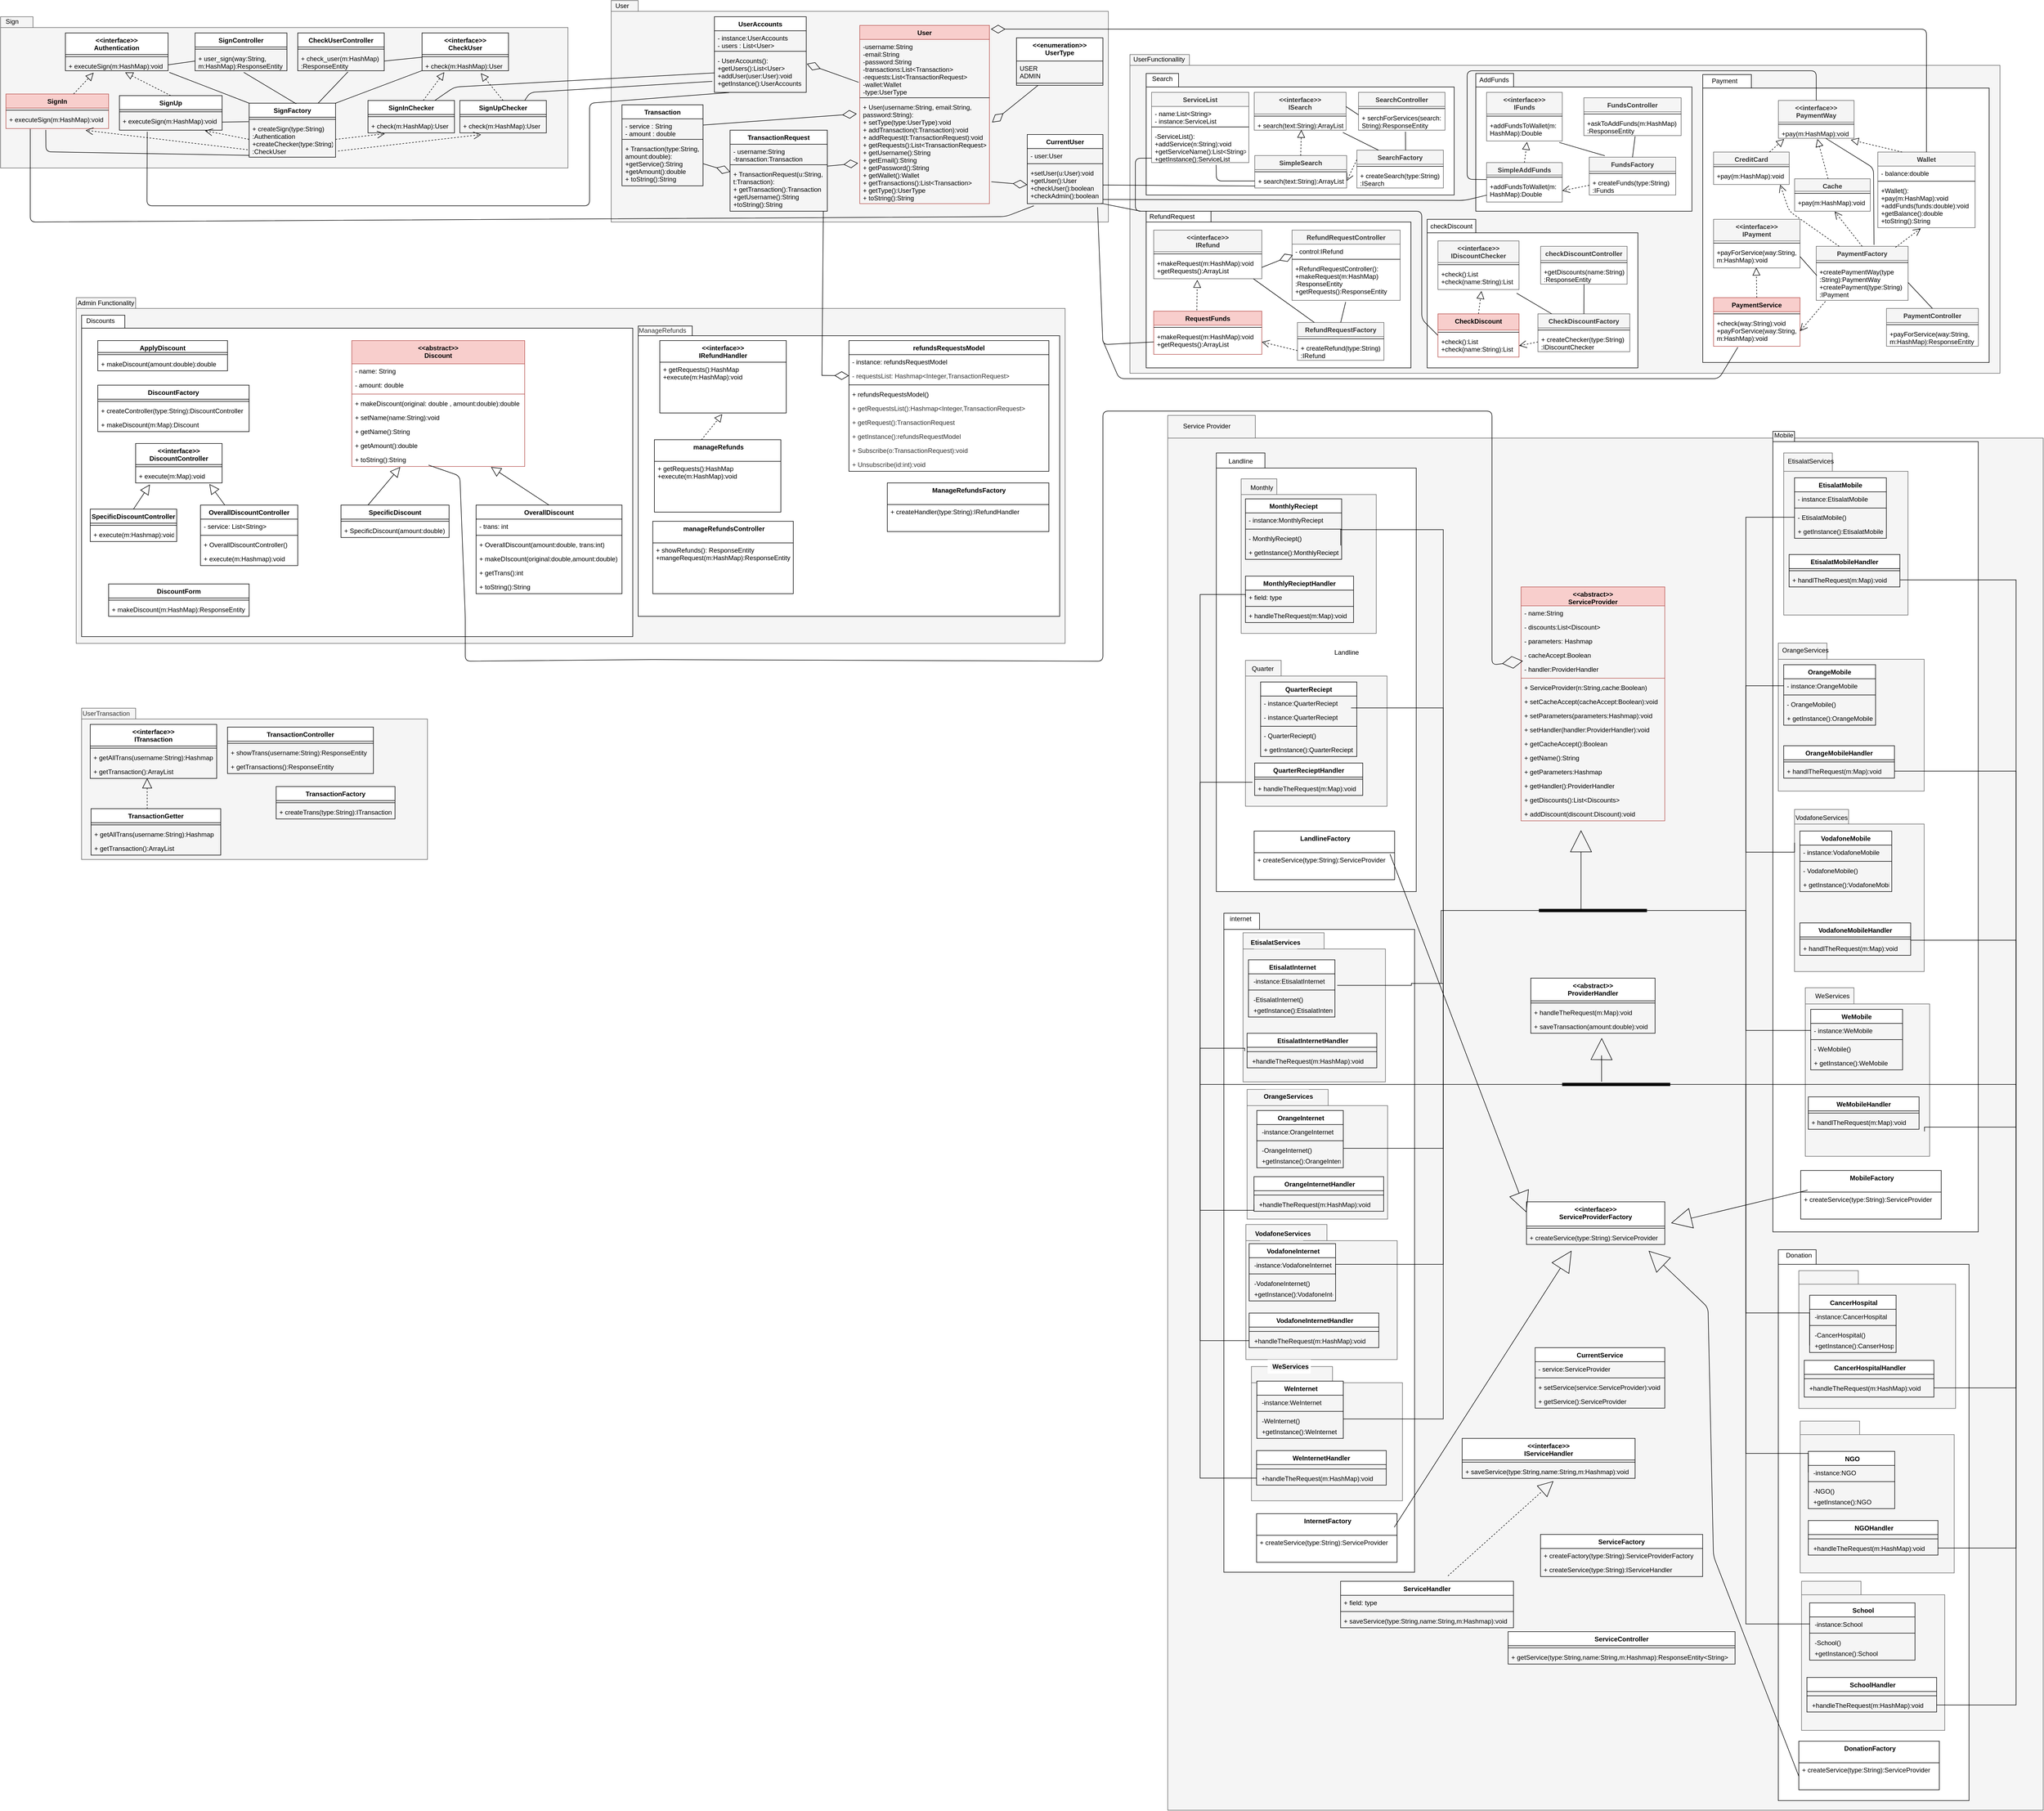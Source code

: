 <mxfile version="13.9.9" type="device"><diagram id="C5RBs43oDa-KdzZeNtuy" name="Page-1"><mxGraphModel dx="6577" dy="2368" grid="1" gridSize="10" guides="1" tooltips="1" connect="1" arrows="1" fold="1" page="1" pageScale="1" pageWidth="827" pageHeight="1169" math="0" shadow="0"><root><mxCell id="WIyWlLk6GJQsqaUBKTNV-0"/><mxCell id="WIyWlLk6GJQsqaUBKTNV-1" parent="WIyWlLk6GJQsqaUBKTNV-0"/><mxCell id="OAlwQ4h7ww8pIYynTwDo-0" value="" style="shape=folder;fontStyle=1;spacingTop=10;tabWidth=110;tabHeight=20;tabPosition=left;html=1;fillColor=#f5f5f5;strokeColor=#666666;fontColor=#333333;" parent="WIyWlLk6GJQsqaUBKTNV-1" vertex="1"><mxGeometry x="270" y="160" width="1610" height="590" as="geometry"/></mxCell><mxCell id="OAlwQ4h7ww8pIYynTwDo-5" value="" style="shape=folder;fontStyle=1;spacingTop=10;tabWidth=60;tabHeight=25;tabPosition=left;html=1;" parent="WIyWlLk6GJQsqaUBKTNV-1" vertex="1"><mxGeometry x="300" y="195" width="570" height="225" as="geometry"/></mxCell><mxCell id="OAlwQ4h7ww8pIYynTwDo-6" value="ServiceList" style="swimlane;fontStyle=1;align=center;verticalAlign=top;childLayout=stackLayout;horizontal=1;startSize=26;horizontalStack=0;resizeParent=1;resizeParentMax=0;resizeLast=0;collapsible=1;marginBottom=0;fillColor=#f5f5f5;strokeColor=#666666;fontColor=#333333;" parent="WIyWlLk6GJQsqaUBKTNV-1" vertex="1"><mxGeometry x="310" y="230" width="180" height="130" as="geometry"/></mxCell><mxCell id="OAlwQ4h7ww8pIYynTwDo-7" value="- name:List&lt;String&gt;&#10;- instance:ServiceList" style="text;strokeColor=none;fillColor=none;align=left;verticalAlign=top;spacingLeft=4;spacingRight=4;overflow=hidden;rotatable=0;points=[[0,0.5],[1,0.5]];portConstraint=eastwest;" parent="OAlwQ4h7ww8pIYynTwDo-6" vertex="1"><mxGeometry y="26" width="180" height="34" as="geometry"/></mxCell><mxCell id="OAlwQ4h7ww8pIYynTwDo-8" value="" style="line;strokeWidth=1;fillColor=none;align=left;verticalAlign=middle;spacingTop=-1;spacingLeft=3;spacingRight=3;rotatable=0;labelPosition=right;points=[];portConstraint=eastwest;" parent="OAlwQ4h7ww8pIYynTwDo-6" vertex="1"><mxGeometry y="60" width="180" height="8" as="geometry"/></mxCell><mxCell id="OAlwQ4h7ww8pIYynTwDo-9" value="-ServiceList():&#10;+addService(n:String):void&#10;+getServiceName():List&lt;String&gt;&#10;+getInstance():ServiceList" style="text;strokeColor=none;fillColor=none;align=left;verticalAlign=top;spacingLeft=4;spacingRight=4;overflow=hidden;rotatable=0;points=[[0,0.5],[1,0.5]];portConstraint=eastwest;" parent="OAlwQ4h7ww8pIYynTwDo-6" vertex="1"><mxGeometry y="68" width="180" height="62" as="geometry"/></mxCell><mxCell id="OAlwQ4h7ww8pIYynTwDo-10" value="&lt;&lt;interface&gt;&gt;&#10;ISearch" style="swimlane;fontStyle=1;align=center;verticalAlign=top;childLayout=stackLayout;horizontal=1;startSize=40;horizontalStack=0;resizeParent=1;resizeParentMax=0;resizeLast=0;collapsible=1;marginBottom=0;fillColor=#f5f5f5;strokeColor=#666666;fontColor=#333333;" parent="WIyWlLk6GJQsqaUBKTNV-1" vertex="1"><mxGeometry x="500" y="230" width="170" height="70" as="geometry"><mxRectangle x="500" y="230" width="110" height="40" as="alternateBounds"/></mxGeometry></mxCell><mxCell id="OAlwQ4h7ww8pIYynTwDo-12" value="" style="line;strokeWidth=1;fillColor=none;align=left;verticalAlign=middle;spacingTop=-1;spacingLeft=3;spacingRight=3;rotatable=0;labelPosition=right;points=[];portConstraint=eastwest;" parent="OAlwQ4h7ww8pIYynTwDo-10" vertex="1"><mxGeometry y="40" width="170" height="8" as="geometry"/></mxCell><mxCell id="OAlwQ4h7ww8pIYynTwDo-13" value="+ search(text:String):ArrayList" style="text;strokeColor=none;fillColor=none;align=left;verticalAlign=top;spacingLeft=4;spacingRight=4;overflow=hidden;rotatable=0;points=[[0,0.5],[1,0.5]];portConstraint=eastwest;" parent="OAlwQ4h7ww8pIYynTwDo-10" vertex="1"><mxGeometry y="48" width="170" height="22" as="geometry"/></mxCell><mxCell id="OAlwQ4h7ww8pIYynTwDo-14" value="SimpleSearch" style="swimlane;fontStyle=1;align=center;verticalAlign=top;childLayout=stackLayout;horizontal=1;startSize=26;horizontalStack=0;resizeParent=1;resizeParentMax=0;resizeLast=0;collapsible=1;marginBottom=0;fillColor=#f5f5f5;strokeColor=#666666;fontColor=#333333;" parent="WIyWlLk6GJQsqaUBKTNV-1" vertex="1"><mxGeometry x="501" y="347" width="170" height="60" as="geometry"/></mxCell><mxCell id="OAlwQ4h7ww8pIYynTwDo-16" value="" style="line;strokeWidth=1;fillColor=none;align=left;verticalAlign=middle;spacingTop=-1;spacingLeft=3;spacingRight=3;rotatable=0;labelPosition=right;points=[];portConstraint=eastwest;" parent="OAlwQ4h7ww8pIYynTwDo-14" vertex="1"><mxGeometry y="26" width="170" height="8" as="geometry"/></mxCell><mxCell id="OAlwQ4h7ww8pIYynTwDo-17" value="+ search(text:String):ArrayList" style="text;strokeColor=none;fillColor=none;align=left;verticalAlign=top;spacingLeft=4;spacingRight=4;overflow=hidden;rotatable=0;points=[[0,0.5],[1,0.5]];portConstraint=eastwest;" parent="OAlwQ4h7ww8pIYynTwDo-14" vertex="1"><mxGeometry y="34" width="170" height="26" as="geometry"/></mxCell><mxCell id="OAlwQ4h7ww8pIYynTwDo-18" value="SearchController" style="swimlane;fontStyle=1;align=center;verticalAlign=top;childLayout=stackLayout;horizontal=1;startSize=26;horizontalStack=0;resizeParent=1;resizeParentMax=0;resizeLast=0;collapsible=1;marginBottom=0;fillColor=#f5f5f5;strokeColor=#666666;fontColor=#333333;" parent="WIyWlLk6GJQsqaUBKTNV-1" vertex="1"><mxGeometry x="693" y="230" width="160" height="70" as="geometry"/></mxCell><mxCell id="OAlwQ4h7ww8pIYynTwDo-20" value="" style="line;strokeWidth=1;fillColor=none;align=left;verticalAlign=middle;spacingTop=-1;spacingLeft=3;spacingRight=3;rotatable=0;labelPosition=right;points=[];portConstraint=eastwest;" parent="OAlwQ4h7ww8pIYynTwDo-18" vertex="1"><mxGeometry y="26" width="160" height="8" as="geometry"/></mxCell><mxCell id="OAlwQ4h7ww8pIYynTwDo-21" value="+ serchForServices(search:&#10;String):ResponseEntity" style="text;strokeColor=none;fillColor=none;align=left;verticalAlign=top;spacingLeft=4;spacingRight=4;overflow=hidden;rotatable=0;points=[[0,0.5],[1,0.5]];portConstraint=eastwest;" parent="OAlwQ4h7ww8pIYynTwDo-18" vertex="1"><mxGeometry y="34" width="160" height="36" as="geometry"/></mxCell><mxCell id="OAlwQ4h7ww8pIYynTwDo-23" value="SearchFactory" style="swimlane;fontStyle=1;align=center;verticalAlign=top;childLayout=stackLayout;horizontal=1;startSize=26;horizontalStack=0;resizeParent=1;resizeParentMax=0;resizeLast=0;collapsible=1;marginBottom=0;fillColor=#f5f5f5;strokeColor=#666666;fontColor=#333333;" parent="WIyWlLk6GJQsqaUBKTNV-1" vertex="1"><mxGeometry x="690" y="337" width="160" height="70" as="geometry"/></mxCell><mxCell id="OAlwQ4h7ww8pIYynTwDo-25" value="" style="line;strokeWidth=1;fillColor=none;align=left;verticalAlign=middle;spacingTop=-1;spacingLeft=3;spacingRight=3;rotatable=0;labelPosition=right;points=[];portConstraint=eastwest;" parent="OAlwQ4h7ww8pIYynTwDo-23" vertex="1"><mxGeometry y="26" width="160" height="8" as="geometry"/></mxCell><mxCell id="OAlwQ4h7ww8pIYynTwDo-26" value="+ createSearch(type:String)&#10;:ISearch" style="text;strokeColor=none;fillColor=none;align=left;verticalAlign=top;spacingLeft=4;spacingRight=4;overflow=hidden;rotatable=0;points=[[0,0.5],[1,0.5]];portConstraint=eastwest;" parent="OAlwQ4h7ww8pIYynTwDo-23" vertex="1"><mxGeometry y="34" width="160" height="36" as="geometry"/></mxCell><mxCell id="OAlwQ4h7ww8pIYynTwDo-27" value="" style="endArrow=block;dashed=1;endFill=0;endSize=12;html=1;entryX=0.513;entryY=0.973;entryDx=0;entryDy=0;entryPerimeter=0;exitX=0.5;exitY=0;exitDx=0;exitDy=0;" parent="WIyWlLk6GJQsqaUBKTNV-1" source="OAlwQ4h7ww8pIYynTwDo-14" target="OAlwQ4h7ww8pIYynTwDo-13" edge="1"><mxGeometry width="160" relative="1" as="geometry"><mxPoint x="500" y="490" as="sourcePoint"/><mxPoint x="660" y="490" as="targetPoint"/></mxGeometry></mxCell><mxCell id="OAlwQ4h7ww8pIYynTwDo-28" value="" style="endArrow=none;html=1;entryX=0;entryY=0.5;entryDx=0;entryDy=0;exitX=0.664;exitY=1.068;exitDx=0;exitDy=0;exitPerimeter=0;" parent="WIyWlLk6GJQsqaUBKTNV-1" source="OAlwQ4h7ww8pIYynTwDo-9" target="OAlwQ4h7ww8pIYynTwDo-17" edge="1"><mxGeometry width="50" height="50" relative="1" as="geometry"><mxPoint x="380" y="430" as="sourcePoint"/><mxPoint x="430" y="380" as="targetPoint"/><Array as="points"><mxPoint x="430" y="394"/></Array></mxGeometry></mxCell><mxCell id="OAlwQ4h7ww8pIYynTwDo-30" value="" style="endArrow=none;html=1;entryX=0.543;entryY=1.072;entryDx=0;entryDy=0;entryPerimeter=0;exitX=0.563;exitY=0.006;exitDx=0;exitDy=0;exitPerimeter=0;" parent="WIyWlLk6GJQsqaUBKTNV-1" source="OAlwQ4h7ww8pIYynTwDo-23" target="OAlwQ4h7ww8pIYynTwDo-21" edge="1"><mxGeometry width="50" height="50" relative="1" as="geometry"><mxPoint x="420" y="450" as="sourcePoint"/><mxPoint x="470" y="400" as="targetPoint"/></mxGeometry></mxCell><mxCell id="OAlwQ4h7ww8pIYynTwDo-31" value="" style="endArrow=none;html=1;entryX=0.998;entryY=0.374;entryDx=0;entryDy=0;exitX=-0.002;exitY=0.206;exitDx=0;exitDy=0;exitPerimeter=0;entryPerimeter=0;" parent="WIyWlLk6GJQsqaUBKTNV-1" source="OAlwQ4h7ww8pIYynTwDo-21" target="OAlwQ4h7ww8pIYynTwDo-10" edge="1"><mxGeometry width="50" height="50" relative="1" as="geometry"><mxPoint x="790.08" y="357.42" as="sourcePoint"/><mxPoint x="786.88" y="312.592" as="targetPoint"/></mxGeometry></mxCell><mxCell id="OAlwQ4h7ww8pIYynTwDo-32" value="Search" style="text;html=1;strokeColor=none;fillColor=none;align=center;verticalAlign=middle;whiteSpace=wrap;rounded=0;" parent="WIyWlLk6GJQsqaUBKTNV-1" vertex="1"><mxGeometry x="310" y="195" width="40" height="20" as="geometry"/></mxCell><mxCell id="OAlwQ4h7ww8pIYynTwDo-33" value="UserFunctionallity" style="text;html=1;strokeColor=none;fillColor=none;align=center;verticalAlign=middle;whiteSpace=wrap;rounded=0;" parent="WIyWlLk6GJQsqaUBKTNV-1" vertex="1"><mxGeometry x="264" y="159" width="120" height="20" as="geometry"/></mxCell><mxCell id="OAlwQ4h7ww8pIYynTwDo-34" value="CurrentUser" style="swimlane;fontStyle=1;align=center;verticalAlign=top;childLayout=stackLayout;horizontal=1;startSize=26;horizontalStack=0;resizeParent=1;resizeParentMax=0;resizeLast=0;collapsible=1;marginBottom=0;fillColor=#f5f5f5;strokeColor=#666666;fontColor=#333333;" parent="WIyWlLk6GJQsqaUBKTNV-1" vertex="1"><mxGeometry x="60" y="347" width="160" height="60" as="geometry"/></mxCell><mxCell id="OAlwQ4h7ww8pIYynTwDo-35" value="+ field: type" style="text;strokeColor=none;fillColor=none;align=left;verticalAlign=top;spacingLeft=4;spacingRight=4;overflow=hidden;rotatable=0;points=[[0,0.5],[1,0.5]];portConstraint=eastwest;" parent="OAlwQ4h7ww8pIYynTwDo-34" vertex="1"><mxGeometry y="26" width="160" height="26" as="geometry"/></mxCell><mxCell id="OAlwQ4h7ww8pIYynTwDo-36" value="" style="line;strokeWidth=1;fillColor=none;align=left;verticalAlign=middle;spacingTop=-1;spacingLeft=3;spacingRight=3;rotatable=0;labelPosition=right;points=[];portConstraint=eastwest;" parent="OAlwQ4h7ww8pIYynTwDo-34" vertex="1"><mxGeometry y="52" width="160" height="8" as="geometry"/></mxCell><mxCell id="OAlwQ4h7ww8pIYynTwDo-40" value="" style="shape=folder;fontStyle=1;spacingTop=10;tabWidth=120;tabHeight=20;tabPosition=left;html=1;" parent="WIyWlLk6GJQsqaUBKTNV-1" vertex="1"><mxGeometry x="300" y="450" width="490" height="290" as="geometry"/></mxCell><mxCell id="OAlwQ4h7ww8pIYynTwDo-41" value="&lt;&lt;interface&gt;&gt;&#10;IRefund" style="swimlane;fontStyle=1;align=center;verticalAlign=top;childLayout=stackLayout;horizontal=1;startSize=40;horizontalStack=0;resizeParent=1;resizeParentMax=0;resizeLast=0;collapsible=1;marginBottom=0;fillColor=#f5f5f5;strokeColor=#666666;fontColor=#333333;" parent="WIyWlLk6GJQsqaUBKTNV-1" vertex="1"><mxGeometry x="314" y="485" width="200" height="90" as="geometry"/></mxCell><mxCell id="OAlwQ4h7ww8pIYynTwDo-42" value="" style="line;strokeWidth=1;fillColor=none;align=left;verticalAlign=middle;spacingTop=-1;spacingLeft=3;spacingRight=3;rotatable=0;labelPosition=right;points=[];portConstraint=eastwest;" parent="OAlwQ4h7ww8pIYynTwDo-41" vertex="1"><mxGeometry y="40" width="200" height="8" as="geometry"/></mxCell><mxCell id="OAlwQ4h7ww8pIYynTwDo-43" value="+makeRequest(m:HashMap):void&#10;+getRequests():ArrayList" style="text;strokeColor=none;fillColor=none;align=left;verticalAlign=top;spacingLeft=4;spacingRight=4;overflow=hidden;rotatable=0;points=[[0,0.5],[1,0.5]];portConstraint=eastwest;" parent="OAlwQ4h7ww8pIYynTwDo-41" vertex="1"><mxGeometry y="48" width="200" height="42" as="geometry"/></mxCell><mxCell id="OAlwQ4h7ww8pIYynTwDo-44" value="RequestFunds" style="swimlane;fontStyle=1;align=center;verticalAlign=top;childLayout=stackLayout;horizontal=1;startSize=26;horizontalStack=0;resizeParent=1;resizeParentMax=0;resizeLast=0;collapsible=1;marginBottom=0;fillColor=#f8cecc;strokeColor=#b85450;" parent="WIyWlLk6GJQsqaUBKTNV-1" vertex="1"><mxGeometry x="314" y="635" width="200" height="80" as="geometry"/></mxCell><mxCell id="OAlwQ4h7ww8pIYynTwDo-45" value="" style="line;strokeWidth=1;fillColor=none;align=left;verticalAlign=middle;spacingTop=-1;spacingLeft=3;spacingRight=3;rotatable=0;labelPosition=right;points=[];portConstraint=eastwest;" parent="OAlwQ4h7ww8pIYynTwDo-44" vertex="1"><mxGeometry y="26" width="200" height="8" as="geometry"/></mxCell><mxCell id="OAlwQ4h7ww8pIYynTwDo-46" value="+makeRequest(m:HashMap):void&#10;+getRequests():ArrayList" style="text;strokeColor=none;fillColor=none;align=left;verticalAlign=top;spacingLeft=4;spacingRight=4;overflow=hidden;rotatable=0;points=[[0,0.5],[1,0.5]];portConstraint=eastwest;" parent="OAlwQ4h7ww8pIYynTwDo-44" vertex="1"><mxGeometry y="34" width="200" height="46" as="geometry"/></mxCell><mxCell id="OAlwQ4h7ww8pIYynTwDo-47" value="" style="endArrow=block;dashed=1;endFill=0;endSize=12;html=1;entryX=0.403;entryY=1.05;entryDx=0;entryDy=0;entryPerimeter=0;exitX=0.399;exitY=-0.018;exitDx=0;exitDy=0;exitPerimeter=0;" parent="WIyWlLk6GJQsqaUBKTNV-1" source="OAlwQ4h7ww8pIYynTwDo-44" target="OAlwQ4h7ww8pIYynTwDo-43" edge="1"><mxGeometry width="160" relative="1" as="geometry"><mxPoint x="596" y="357" as="sourcePoint"/><mxPoint x="597.21" y="309.406" as="targetPoint"/></mxGeometry></mxCell><mxCell id="OAlwQ4h7ww8pIYynTwDo-48" value="RefundRequestController" style="swimlane;fontStyle=1;align=center;verticalAlign=top;childLayout=stackLayout;horizontal=1;startSize=26;horizontalStack=0;resizeParent=1;resizeParentMax=0;resizeLast=0;collapsible=1;marginBottom=0;fillColor=#f5f5f5;strokeColor=#666666;fontColor=#333333;" parent="WIyWlLk6GJQsqaUBKTNV-1" vertex="1"><mxGeometry x="570" y="485" width="200" height="130" as="geometry"/></mxCell><mxCell id="OAlwQ4h7ww8pIYynTwDo-49" value="- control:IRefund" style="text;strokeColor=none;fillColor=none;align=left;verticalAlign=top;spacingLeft=4;spacingRight=4;overflow=hidden;rotatable=0;points=[[0,0.5],[1,0.5]];portConstraint=eastwest;" parent="OAlwQ4h7ww8pIYynTwDo-48" vertex="1"><mxGeometry y="26" width="200" height="24" as="geometry"/></mxCell><mxCell id="OAlwQ4h7ww8pIYynTwDo-50" value="" style="line;strokeWidth=1;fillColor=none;align=left;verticalAlign=middle;spacingTop=-1;spacingLeft=3;spacingRight=3;rotatable=0;labelPosition=right;points=[];portConstraint=eastwest;" parent="OAlwQ4h7ww8pIYynTwDo-48" vertex="1"><mxGeometry y="50" width="200" height="8" as="geometry"/></mxCell><mxCell id="OAlwQ4h7ww8pIYynTwDo-51" value="+RefundRequestController():&#10;+makeRequest(m:HashMap)&#10;:ResponseEntity&#10;+getRequests():ResponseEntity" style="text;strokeColor=none;fillColor=none;align=left;verticalAlign=top;spacingLeft=4;spacingRight=4;overflow=hidden;rotatable=0;points=[[0,0.5],[1,0.5]];portConstraint=eastwest;" parent="OAlwQ4h7ww8pIYynTwDo-48" vertex="1"><mxGeometry y="58" width="200" height="72" as="geometry"/></mxCell><mxCell id="OAlwQ4h7ww8pIYynTwDo-52" value="" style="endArrow=diamondThin;endFill=0;endSize=24;html=1;entryX=0.007;entryY=0.841;entryDx=0;entryDy=0;entryPerimeter=0;exitX=1;exitY=0.5;exitDx=0;exitDy=0;" parent="WIyWlLk6GJQsqaUBKTNV-1" source="OAlwQ4h7ww8pIYynTwDo-43" target="OAlwQ4h7ww8pIYynTwDo-49" edge="1"><mxGeometry width="160" relative="1" as="geometry"><mxPoint x="350" y="640" as="sourcePoint"/><mxPoint x="510" y="640" as="targetPoint"/></mxGeometry></mxCell><mxCell id="OAlwQ4h7ww8pIYynTwDo-53" value="RefundRequestFactory" style="swimlane;fontStyle=1;align=center;verticalAlign=top;childLayout=stackLayout;horizontal=1;startSize=26;horizontalStack=0;resizeParent=1;resizeParentMax=0;resizeLast=0;collapsible=1;marginBottom=0;fillColor=#f5f5f5;strokeColor=#666666;fontColor=#333333;" parent="WIyWlLk6GJQsqaUBKTNV-1" vertex="1"><mxGeometry x="580" y="656" width="160" height="70" as="geometry"/></mxCell><mxCell id="OAlwQ4h7ww8pIYynTwDo-54" value="" style="line;strokeWidth=1;fillColor=none;align=left;verticalAlign=middle;spacingTop=-1;spacingLeft=3;spacingRight=3;rotatable=0;labelPosition=right;points=[];portConstraint=eastwest;" parent="OAlwQ4h7ww8pIYynTwDo-53" vertex="1"><mxGeometry y="26" width="160" height="8" as="geometry"/></mxCell><mxCell id="OAlwQ4h7ww8pIYynTwDo-55" value="+ createRefund(type:String)&#10;:IRefund" style="text;strokeColor=none;fillColor=none;align=left;verticalAlign=top;spacingLeft=4;spacingRight=4;overflow=hidden;rotatable=0;points=[[0,0.5],[1,0.5]];portConstraint=eastwest;" parent="OAlwQ4h7ww8pIYynTwDo-53" vertex="1"><mxGeometry y="34" width="160" height="36" as="geometry"/></mxCell><mxCell id="OAlwQ4h7ww8pIYynTwDo-56" value="" style="endArrow=none;html=1;entryX=0.5;entryY=0;entryDx=0;entryDy=0;exitX=0.496;exitY=1.042;exitDx=0;exitDy=0;exitPerimeter=0;" parent="WIyWlLk6GJQsqaUBKTNV-1" source="OAlwQ4h7ww8pIYynTwDo-51" target="OAlwQ4h7ww8pIYynTwDo-53" edge="1"><mxGeometry width="50" height="50" relative="1" as="geometry"><mxPoint x="790.08" y="347.42" as="sourcePoint"/><mxPoint x="789.88" y="312.592" as="targetPoint"/></mxGeometry></mxCell><mxCell id="OAlwQ4h7ww8pIYynTwDo-57" value="" style="endArrow=none;html=1;entryX=0.965;entryY=1.191;entryDx=0;entryDy=0;entryPerimeter=0;exitX=0.25;exitY=0;exitDx=0;exitDy=0;" parent="WIyWlLk6GJQsqaUBKTNV-1" source="OAlwQ4h7ww8pIYynTwDo-23" target="OAlwQ4h7ww8pIYynTwDo-13" edge="1"><mxGeometry width="50" height="50" relative="1" as="geometry"><mxPoint x="790.08" y="347.42" as="sourcePoint"/><mxPoint x="789.88" y="312.592" as="targetPoint"/></mxGeometry></mxCell><mxCell id="OAlwQ4h7ww8pIYynTwDo-58" value="" style="endArrow=none;html=1;exitX=0.923;exitY=1.004;exitDx=0;exitDy=0;exitPerimeter=0;" parent="WIyWlLk6GJQsqaUBKTNV-1" source="OAlwQ4h7ww8pIYynTwDo-43" target="OAlwQ4h7ww8pIYynTwDo-53" edge="1"><mxGeometry width="50" height="50" relative="1" as="geometry"><mxPoint x="849.2" y="612.604" as="sourcePoint"/><mxPoint x="850" y="655" as="targetPoint"/></mxGeometry></mxCell><mxCell id="OAlwQ4h7ww8pIYynTwDo-59" value="RefundRequest" style="text;html=1;strokeColor=none;fillColor=none;align=center;verticalAlign=middle;whiteSpace=wrap;rounded=0;" parent="WIyWlLk6GJQsqaUBKTNV-1" vertex="1"><mxGeometry x="300" y="450" width="96" height="20" as="geometry"/></mxCell><mxCell id="OAlwQ4h7ww8pIYynTwDo-62" value="" style="shape=folder;fontStyle=1;spacingTop=10;tabWidth=70;tabHeight=25;tabPosition=left;html=1;" parent="WIyWlLk6GJQsqaUBKTNV-1" vertex="1"><mxGeometry x="910" y="195" width="400" height="255" as="geometry"/></mxCell><mxCell id="OAlwQ4h7ww8pIYynTwDo-63" value="FundsController" style="swimlane;fontStyle=1;align=center;verticalAlign=top;childLayout=stackLayout;horizontal=1;startSize=26;horizontalStack=0;resizeParent=1;resizeParentMax=0;resizeLast=0;collapsible=1;marginBottom=0;fillColor=#f5f5f5;strokeColor=#666666;fontColor=#333333;" parent="WIyWlLk6GJQsqaUBKTNV-1" vertex="1"><mxGeometry x="1110" y="240" width="180" height="70" as="geometry"/></mxCell><mxCell id="OAlwQ4h7ww8pIYynTwDo-64" value="" style="line;strokeWidth=1;fillColor=none;align=left;verticalAlign=middle;spacingTop=-1;spacingLeft=3;spacingRight=3;rotatable=0;labelPosition=right;points=[];portConstraint=eastwest;" parent="OAlwQ4h7ww8pIYynTwDo-63" vertex="1"><mxGeometry y="26" width="180" height="8" as="geometry"/></mxCell><mxCell id="OAlwQ4h7ww8pIYynTwDo-65" value="+askToAddFunds(m:HashMap)&#10;:ResponseEntity" style="text;strokeColor=none;fillColor=none;align=left;verticalAlign=top;spacingLeft=4;spacingRight=4;overflow=hidden;rotatable=0;points=[[0,0.5],[1,0.5]];portConstraint=eastwest;" parent="OAlwQ4h7ww8pIYynTwDo-63" vertex="1"><mxGeometry y="34" width="180" height="36" as="geometry"/></mxCell><mxCell id="OAlwQ4h7ww8pIYynTwDo-69" value="&lt;&lt;interface&gt;&gt;&#10;IFunds" style="swimlane;fontStyle=1;align=center;verticalAlign=top;childLayout=stackLayout;horizontal=1;startSize=40;horizontalStack=0;resizeParent=1;resizeParentMax=0;resizeLast=0;collapsible=1;marginBottom=0;fillColor=#f5f5f5;strokeColor=#666666;fontColor=#333333;" parent="WIyWlLk6GJQsqaUBKTNV-1" vertex="1"><mxGeometry x="930" y="230" width="140" height="90" as="geometry"/></mxCell><mxCell id="OAlwQ4h7ww8pIYynTwDo-70" value="" style="line;strokeWidth=1;fillColor=none;align=left;verticalAlign=middle;spacingTop=-1;spacingLeft=3;spacingRight=3;rotatable=0;labelPosition=right;points=[];portConstraint=eastwest;" parent="OAlwQ4h7ww8pIYynTwDo-69" vertex="1"><mxGeometry y="40" width="140" height="8" as="geometry"/></mxCell><mxCell id="OAlwQ4h7ww8pIYynTwDo-71" value="+addFundsToWallet(m:&#10;HashMap):Double" style="text;strokeColor=none;fillColor=none;align=left;verticalAlign=top;spacingLeft=4;spacingRight=4;overflow=hidden;rotatable=0;points=[[0,0.5],[1,0.5]];portConstraint=eastwest;" parent="OAlwQ4h7ww8pIYynTwDo-69" vertex="1"><mxGeometry y="48" width="140" height="42" as="geometry"/></mxCell><mxCell id="OAlwQ4h7ww8pIYynTwDo-72" value="FundsFactory" style="swimlane;fontStyle=1;align=center;verticalAlign=top;childLayout=stackLayout;horizontal=1;startSize=26;horizontalStack=0;resizeParent=1;resizeParentMax=0;resizeLast=0;collapsible=1;marginBottom=0;fillColor=#f5f5f5;strokeColor=#666666;fontColor=#333333;" parent="WIyWlLk6GJQsqaUBKTNV-1" vertex="1"><mxGeometry x="1120" y="350" width="160" height="70" as="geometry"/></mxCell><mxCell id="OAlwQ4h7ww8pIYynTwDo-73" value="" style="line;strokeWidth=1;fillColor=none;align=left;verticalAlign=middle;spacingTop=-1;spacingLeft=3;spacingRight=3;rotatable=0;labelPosition=right;points=[];portConstraint=eastwest;" parent="OAlwQ4h7ww8pIYynTwDo-72" vertex="1"><mxGeometry y="26" width="160" height="8" as="geometry"/></mxCell><mxCell id="OAlwQ4h7ww8pIYynTwDo-74" value="+ createFunds(type:String)&#10;:IFunds" style="text;strokeColor=none;fillColor=none;align=left;verticalAlign=top;spacingLeft=4;spacingRight=4;overflow=hidden;rotatable=0;points=[[0,0.5],[1,0.5]];portConstraint=eastwest;" parent="OAlwQ4h7ww8pIYynTwDo-72" vertex="1"><mxGeometry y="34" width="160" height="36" as="geometry"/></mxCell><mxCell id="OAlwQ4h7ww8pIYynTwDo-75" value="" style="endArrow=none;html=1;entryX=0.527;entryY=1.039;entryDx=0;entryDy=0;entryPerimeter=0;exitX=0.5;exitY=0;exitDx=0;exitDy=0;" parent="WIyWlLk6GJQsqaUBKTNV-1" source="OAlwQ4h7ww8pIYynTwDo-72" target="OAlwQ4h7ww8pIYynTwDo-65" edge="1"><mxGeometry width="50" height="50" relative="1" as="geometry"><mxPoint x="790.08" y="347.42" as="sourcePoint"/><mxPoint x="789.88" y="312.592" as="targetPoint"/></mxGeometry></mxCell><mxCell id="OAlwQ4h7ww8pIYynTwDo-76" value="" style="endArrow=none;html=1;entryX=0.96;entryY=1.064;entryDx=0;entryDy=0;entryPerimeter=0;exitX=0.18;exitY=-0.037;exitDx=0;exitDy=0;exitPerimeter=0;" parent="WIyWlLk6GJQsqaUBKTNV-1" source="OAlwQ4h7ww8pIYynTwDo-72" target="OAlwQ4h7ww8pIYynTwDo-71" edge="1"><mxGeometry width="50" height="50" relative="1" as="geometry"><mxPoint x="1370" y="352" as="sourcePoint"/><mxPoint x="1374.86" y="321.404" as="targetPoint"/></mxGeometry></mxCell><mxCell id="OAlwQ4h7ww8pIYynTwDo-77" value="SimpleAddFunds" style="swimlane;fontStyle=1;align=center;verticalAlign=top;childLayout=stackLayout;horizontal=1;startSize=23;horizontalStack=0;resizeParent=1;resizeParentMax=0;resizeLast=0;collapsible=1;marginBottom=0;fillColor=#f5f5f5;strokeColor=#666666;fontColor=#333333;" parent="WIyWlLk6GJQsqaUBKTNV-1" vertex="1"><mxGeometry x="930" y="360" width="140" height="73" as="geometry"/></mxCell><mxCell id="OAlwQ4h7ww8pIYynTwDo-78" value="" style="line;strokeWidth=1;fillColor=none;align=left;verticalAlign=middle;spacingTop=-1;spacingLeft=3;spacingRight=3;rotatable=0;labelPosition=right;points=[];portConstraint=eastwest;" parent="OAlwQ4h7ww8pIYynTwDo-77" vertex="1"><mxGeometry y="23" width="140" height="8" as="geometry"/></mxCell><mxCell id="OAlwQ4h7ww8pIYynTwDo-79" value="+addFundsToWallet(m:&#10;HashMap):Double" style="text;strokeColor=none;fillColor=none;align=left;verticalAlign=top;spacingLeft=4;spacingRight=4;overflow=hidden;rotatable=0;points=[[0,0.5],[1,0.5]];portConstraint=eastwest;" parent="OAlwQ4h7ww8pIYynTwDo-77" vertex="1"><mxGeometry y="31" width="140" height="42" as="geometry"/></mxCell><mxCell id="OAlwQ4h7ww8pIYynTwDo-80" value="" style="endArrow=block;dashed=1;endFill=0;endSize=12;html=1;entryX=0.534;entryY=1.043;entryDx=0;entryDy=0;entryPerimeter=0;exitX=0.5;exitY=0;exitDx=0;exitDy=0;" parent="WIyWlLk6GJQsqaUBKTNV-1" source="OAlwQ4h7ww8pIYynTwDo-77" target="OAlwQ4h7ww8pIYynTwDo-71" edge="1"><mxGeometry width="160" relative="1" as="geometry"><mxPoint x="596" y="357" as="sourcePoint"/><mxPoint x="597.21" y="309.406" as="targetPoint"/></mxGeometry></mxCell><mxCell id="OAlwQ4h7ww8pIYynTwDo-94" value="AddFunds" style="text;html=1;strokeColor=none;fillColor=none;align=center;verticalAlign=middle;whiteSpace=wrap;rounded=0;" parent="WIyWlLk6GJQsqaUBKTNV-1" vertex="1"><mxGeometry x="909" y="197" width="70" height="20" as="geometry"/></mxCell><mxCell id="OAlwQ4h7ww8pIYynTwDo-95" value="" style="endArrow=open;endFill=1;endSize=12;html=1;dashed=1;entryX=1;entryY=0.5;entryDx=0;entryDy=0;exitX=0;exitY=0.25;exitDx=0;exitDy=0;" parent="WIyWlLk6GJQsqaUBKTNV-1" source="OAlwQ4h7ww8pIYynTwDo-23" target="OAlwQ4h7ww8pIYynTwDo-17" edge="1"><mxGeometry width="160" relative="1" as="geometry"><mxPoint x="460" y="130" as="sourcePoint"/><mxPoint x="620" y="130" as="targetPoint"/></mxGeometry></mxCell><mxCell id="OAlwQ4h7ww8pIYynTwDo-96" value="" style="endArrow=open;endFill=1;endSize=12;html=1;dashed=1;entryX=1;entryY=0.5;entryDx=0;entryDy=0;exitX=0;exitY=0.5;exitDx=0;exitDy=0;" parent="WIyWlLk6GJQsqaUBKTNV-1" source="OAlwQ4h7ww8pIYynTwDo-55" target="OAlwQ4h7ww8pIYynTwDo-46" edge="1"><mxGeometry width="160" relative="1" as="geometry"><mxPoint x="700" y="364.5" as="sourcePoint"/><mxPoint x="681" y="404" as="targetPoint"/></mxGeometry></mxCell><mxCell id="OAlwQ4h7ww8pIYynTwDo-97" value="" style="endArrow=open;endFill=1;endSize=12;html=1;dashed=1;entryX=1;entryY=0.5;entryDx=0;entryDy=0;exitX=0;exitY=0.5;exitDx=0;exitDy=0;" parent="WIyWlLk6GJQsqaUBKTNV-1" source="OAlwQ4h7ww8pIYynTwDo-74" target="OAlwQ4h7ww8pIYynTwDo-79" edge="1"><mxGeometry width="160" relative="1" as="geometry"><mxPoint x="590" y="707" as="sourcePoint"/><mxPoint x="524" y="707" as="targetPoint"/></mxGeometry></mxCell><mxCell id="OAlwQ4h7ww8pIYynTwDo-98" value="" style="shape=folder;fontStyle=1;spacingTop=10;tabWidth=90;tabHeight=25;tabPosition=left;html=1;" parent="WIyWlLk6GJQsqaUBKTNV-1" vertex="1"><mxGeometry x="820" y="465" width="390" height="275" as="geometry"/></mxCell><mxCell id="OAlwQ4h7ww8pIYynTwDo-99" value="checkDiscount" style="text;html=1;strokeColor=none;fillColor=none;align=center;verticalAlign=middle;whiteSpace=wrap;rounded=0;" parent="WIyWlLk6GJQsqaUBKTNV-1" vertex="1"><mxGeometry x="830" y="468" width="70" height="20" as="geometry"/></mxCell><mxCell id="OAlwQ4h7ww8pIYynTwDo-100" value="checkDiscountController" style="swimlane;fontStyle=1;align=center;verticalAlign=top;childLayout=stackLayout;horizontal=1;startSize=26;horizontalStack=0;resizeParent=1;resizeParentMax=0;resizeLast=0;collapsible=1;marginBottom=0;fillColor=#f5f5f5;strokeColor=#666666;fontColor=#333333;" parent="WIyWlLk6GJQsqaUBKTNV-1" vertex="1"><mxGeometry x="1030" y="515" width="160" height="70" as="geometry"><mxRectangle x="1020" y="510" width="170" height="26" as="alternateBounds"/></mxGeometry></mxCell><mxCell id="OAlwQ4h7ww8pIYynTwDo-101" value="" style="line;strokeWidth=1;fillColor=none;align=left;verticalAlign=middle;spacingTop=-1;spacingLeft=3;spacingRight=3;rotatable=0;labelPosition=right;points=[];portConstraint=eastwest;" parent="OAlwQ4h7ww8pIYynTwDo-100" vertex="1"><mxGeometry y="26" width="160" height="8" as="geometry"/></mxCell><mxCell id="OAlwQ4h7ww8pIYynTwDo-102" value="+getDiscounts(name:String)&#10;:ResponseEntity" style="text;strokeColor=none;fillColor=none;align=left;verticalAlign=top;spacingLeft=4;spacingRight=4;overflow=hidden;rotatable=0;points=[[0,0.5],[1,0.5]];portConstraint=eastwest;" parent="OAlwQ4h7ww8pIYynTwDo-100" vertex="1"><mxGeometry y="34" width="160" height="36" as="geometry"/></mxCell><mxCell id="OAlwQ4h7ww8pIYynTwDo-103" value="CheckDiscountFactory" style="swimlane;fontStyle=1;align=center;verticalAlign=top;childLayout=stackLayout;horizontal=1;startSize=26;horizontalStack=0;resizeParent=1;resizeParentMax=0;resizeLast=0;collapsible=1;marginBottom=0;fillColor=#f5f5f5;strokeColor=#666666;fontColor=#333333;" parent="WIyWlLk6GJQsqaUBKTNV-1" vertex="1"><mxGeometry x="1025" y="640" width="170" height="70" as="geometry"/></mxCell><mxCell id="OAlwQ4h7ww8pIYynTwDo-104" value="" style="line;strokeWidth=1;fillColor=none;align=left;verticalAlign=middle;spacingTop=-1;spacingLeft=3;spacingRight=3;rotatable=0;labelPosition=right;points=[];portConstraint=eastwest;" parent="OAlwQ4h7ww8pIYynTwDo-103" vertex="1"><mxGeometry y="26" width="170" height="8" as="geometry"/></mxCell><mxCell id="OAlwQ4h7ww8pIYynTwDo-105" value="+ createChecker(type:String)&#10;:IDiscountChecker" style="text;strokeColor=none;fillColor=none;align=left;verticalAlign=top;spacingLeft=4;spacingRight=4;overflow=hidden;rotatable=0;points=[[0,0.5],[1,0.5]];portConstraint=eastwest;" parent="OAlwQ4h7ww8pIYynTwDo-103" vertex="1"><mxGeometry y="34" width="170" height="36" as="geometry"/></mxCell><mxCell id="OAlwQ4h7ww8pIYynTwDo-106" value="&lt;&lt;interface&gt;&gt;&#10;IDiscountChecker" style="swimlane;fontStyle=1;align=center;verticalAlign=top;childLayout=stackLayout;horizontal=1;startSize=40;horizontalStack=0;resizeParent=1;resizeParentMax=0;resizeLast=0;collapsible=1;marginBottom=0;fillColor=#f5f5f5;strokeColor=#666666;fontColor=#333333;" parent="WIyWlLk6GJQsqaUBKTNV-1" vertex="1"><mxGeometry x="840" y="505" width="150" height="90" as="geometry"><mxRectangle x="840" y="505" width="130" height="40" as="alternateBounds"/></mxGeometry></mxCell><mxCell id="OAlwQ4h7ww8pIYynTwDo-107" value="" style="line;strokeWidth=1;fillColor=none;align=left;verticalAlign=middle;spacingTop=-1;spacingLeft=3;spacingRight=3;rotatable=0;labelPosition=right;points=[];portConstraint=eastwest;" parent="OAlwQ4h7ww8pIYynTwDo-106" vertex="1"><mxGeometry y="40" width="150" height="8" as="geometry"/></mxCell><mxCell id="OAlwQ4h7ww8pIYynTwDo-108" value="+check():List&#10;+check(name:String):List" style="text;strokeColor=none;fillColor=none;align=left;verticalAlign=top;spacingLeft=4;spacingRight=4;overflow=hidden;rotatable=0;points=[[0,0.5],[1,0.5]];portConstraint=eastwest;" parent="OAlwQ4h7ww8pIYynTwDo-106" vertex="1"><mxGeometry y="48" width="150" height="42" as="geometry"/></mxCell><mxCell id="OAlwQ4h7ww8pIYynTwDo-109" value="" style="endArrow=none;html=1;exitX=0.002;exitY=0.867;exitDx=0;exitDy=0;exitPerimeter=0;entryX=0;entryY=0.5;entryDx=0;entryDy=0;" parent="WIyWlLk6GJQsqaUBKTNV-1" source="OAlwQ4h7ww8pIYynTwDo-9" target="OAlwQ4h7ww8pIYynTwDo-118" edge="1"><mxGeometry width="50" height="50" relative="1" as="geometry"><mxPoint x="316.4" y="359.77" as="sourcePoint"/><mxPoint x="900" y="594.0" as="targetPoint"/><Array as="points"><mxPoint x="280" y="352"/><mxPoint x="280" y="450"/><mxPoint x="810" y="450"/><mxPoint x="810" y="650"/></Array></mxGeometry></mxCell><mxCell id="OAlwQ4h7ww8pIYynTwDo-118" value="CheckDiscount" style="swimlane;fontStyle=1;align=center;verticalAlign=top;childLayout=stackLayout;horizontal=1;startSize=30;horizontalStack=0;resizeParent=1;resizeParentMax=0;resizeLast=0;collapsible=1;marginBottom=0;fillColor=#f8cecc;strokeColor=#b85450;" parent="WIyWlLk6GJQsqaUBKTNV-1" vertex="1"><mxGeometry x="840" y="640" width="150" height="80" as="geometry"/></mxCell><mxCell id="OAlwQ4h7ww8pIYynTwDo-119" value="" style="line;strokeWidth=1;fillColor=none;align=left;verticalAlign=middle;spacingTop=-1;spacingLeft=3;spacingRight=3;rotatable=0;labelPosition=right;points=[];portConstraint=eastwest;" parent="OAlwQ4h7ww8pIYynTwDo-118" vertex="1"><mxGeometry y="30" width="150" height="8" as="geometry"/></mxCell><mxCell id="OAlwQ4h7ww8pIYynTwDo-120" value="+check():List&#10;+check(name:String):List" style="text;strokeColor=none;fillColor=none;align=left;verticalAlign=top;spacingLeft=4;spacingRight=4;overflow=hidden;rotatable=0;points=[[0,0.5],[1,0.5]];portConstraint=eastwest;" parent="OAlwQ4h7ww8pIYynTwDo-118" vertex="1"><mxGeometry y="38" width="150" height="42" as="geometry"/></mxCell><mxCell id="OAlwQ4h7ww8pIYynTwDo-121" value="" style="endArrow=block;dashed=1;endFill=0;endSize=12;html=1;entryX=0.536;entryY=1.067;entryDx=0;entryDy=0;entryPerimeter=0;exitX=0.5;exitY=0;exitDx=0;exitDy=0;" parent="WIyWlLk6GJQsqaUBKTNV-1" source="OAlwQ4h7ww8pIYynTwDo-118" target="OAlwQ4h7ww8pIYynTwDo-108" edge="1"><mxGeometry width="160" relative="1" as="geometry"><mxPoint x="1010" y="370" as="sourcePoint"/><mxPoint x="1014.76" y="331.806" as="targetPoint"/></mxGeometry></mxCell><mxCell id="OAlwQ4h7ww8pIYynTwDo-122" value="" style="endArrow=none;html=1;entryX=0.502;entryY=1.005;entryDx=0;entryDy=0;entryPerimeter=0;exitX=0.5;exitY=0;exitDx=0;exitDy=0;" parent="WIyWlLk6GJQsqaUBKTNV-1" source="OAlwQ4h7ww8pIYynTwDo-103" target="OAlwQ4h7ww8pIYynTwDo-102" edge="1"><mxGeometry width="50" height="50" relative="1" as="geometry"><mxPoint x="1210" y="360" as="sourcePoint"/><mxPoint x="1214.86" y="321.404" as="targetPoint"/></mxGeometry></mxCell><mxCell id="OAlwQ4h7ww8pIYynTwDo-123" value="" style="endArrow=none;html=1;entryX=0.971;entryY=1.163;entryDx=0;entryDy=0;entryPerimeter=0;" parent="WIyWlLk6GJQsqaUBKTNV-1" source="OAlwQ4h7ww8pIYynTwDo-103" target="OAlwQ4h7ww8pIYynTwDo-108" edge="1"><mxGeometry width="50" height="50" relative="1" as="geometry"><mxPoint x="1105" y="625" as="sourcePoint"/><mxPoint x="1105.3" y="580.13" as="targetPoint"/></mxGeometry></mxCell><mxCell id="OAlwQ4h7ww8pIYynTwDo-124" value="" style="endArrow=open;endFill=1;endSize=12;html=1;dashed=1;entryX=1;entryY=0.5;entryDx=0;entryDy=0;exitX=0;exitY=0.5;exitDx=0;exitDy=0;" parent="WIyWlLk6GJQsqaUBKTNV-1" source="OAlwQ4h7ww8pIYynTwDo-105" target="OAlwQ4h7ww8pIYynTwDo-120" edge="1"><mxGeometry width="160" relative="1" as="geometry"><mxPoint x="590" y="707" as="sourcePoint"/><mxPoint x="524.0" y="707" as="targetPoint"/></mxGeometry></mxCell><mxCell id="OAlwQ4h7ww8pIYynTwDo-126" value="" style="shape=folder;fontStyle=1;spacingTop=10;tabWidth=90;tabHeight=25;tabPosition=left;html=1;" parent="WIyWlLk6GJQsqaUBKTNV-1" vertex="1"><mxGeometry x="1330" y="197" width="530" height="533" as="geometry"/></mxCell><mxCell id="iK69L9AOT6ShbtQg9w2a-4" value="" style="shape=folder;fontStyle=1;spacingTop=10;tabWidth=60;tabHeight=20;tabPosition=left;html=1;fillColor=#f5f5f5;strokeColor=#666666;fontColor=#333333;" parent="WIyWlLk6GJQsqaUBKTNV-1" vertex="1"><mxGeometry x="-1820" y="90" width="1050" height="280" as="geometry"/></mxCell><mxCell id="iK69L9AOT6ShbtQg9w2a-5" value="SignController" style="swimlane;fontStyle=1;align=center;verticalAlign=top;childLayout=stackLayout;horizontal=1;startSize=26;horizontalStack=0;resizeParent=1;resizeParentMax=0;resizeLast=0;collapsible=1;marginBottom=0;" parent="WIyWlLk6GJQsqaUBKTNV-1" vertex="1"><mxGeometry x="-1460" y="120" width="170" height="70" as="geometry"/></mxCell><mxCell id="iK69L9AOT6ShbtQg9w2a-7" value="" style="line;strokeWidth=1;fillColor=none;align=left;verticalAlign=middle;spacingTop=-1;spacingLeft=3;spacingRight=3;rotatable=0;labelPosition=right;points=[];portConstraint=eastwest;" parent="iK69L9AOT6ShbtQg9w2a-5" vertex="1"><mxGeometry y="26" width="170" height="8" as="geometry"/></mxCell><mxCell id="iK69L9AOT6ShbtQg9w2a-8" value="+ user_sign(way:String,&#10;m:HashMap):ResponseEntity" style="text;strokeColor=none;fillColor=none;align=left;verticalAlign=top;spacingLeft=4;spacingRight=4;overflow=hidden;rotatable=0;points=[[0,0.5],[1,0.5]];portConstraint=eastwest;" parent="iK69L9AOT6ShbtQg9w2a-5" vertex="1"><mxGeometry y="34" width="170" height="36" as="geometry"/></mxCell><mxCell id="iK69L9AOT6ShbtQg9w2a-9" value="&lt;&lt;interface&gt;&gt;&#10;Authentication" style="swimlane;fontStyle=1;align=center;verticalAlign=top;childLayout=stackLayout;horizontal=1;startSize=40;horizontalStack=0;resizeParent=1;resizeParentMax=0;resizeLast=0;collapsible=1;marginBottom=0;" parent="WIyWlLk6GJQsqaUBKTNV-1" vertex="1"><mxGeometry x="-1700" y="120" width="190" height="70" as="geometry"><mxRectangle x="500" y="230" width="110" height="40" as="alternateBounds"/></mxGeometry></mxCell><mxCell id="iK69L9AOT6ShbtQg9w2a-10" value="" style="line;strokeWidth=1;fillColor=none;align=left;verticalAlign=middle;spacingTop=-1;spacingLeft=3;spacingRight=3;rotatable=0;labelPosition=right;points=[];portConstraint=eastwest;" parent="iK69L9AOT6ShbtQg9w2a-9" vertex="1"><mxGeometry y="40" width="190" height="8" as="geometry"/></mxCell><mxCell id="iK69L9AOT6ShbtQg9w2a-11" value="+ executeSign(m:HashMap):void" style="text;strokeColor=none;fillColor=none;align=left;verticalAlign=top;spacingLeft=4;spacingRight=4;overflow=hidden;rotatable=0;points=[[0,0.5],[1,0.5]];portConstraint=eastwest;" parent="iK69L9AOT6ShbtQg9w2a-9" vertex="1"><mxGeometry y="48" width="190" height="22" as="geometry"/></mxCell><mxCell id="iK69L9AOT6ShbtQg9w2a-12" value="&lt;&lt;interface&gt;&gt;&#10;CheckUser" style="swimlane;fontStyle=1;align=center;verticalAlign=top;childLayout=stackLayout;horizontal=1;startSize=40;horizontalStack=0;resizeParent=1;resizeParentMax=0;resizeLast=0;collapsible=1;marginBottom=0;" parent="WIyWlLk6GJQsqaUBKTNV-1" vertex="1"><mxGeometry x="-1040" y="120" width="160" height="70" as="geometry"><mxRectangle x="500" y="230" width="110" height="40" as="alternateBounds"/></mxGeometry></mxCell><mxCell id="iK69L9AOT6ShbtQg9w2a-13" value="" style="line;strokeWidth=1;fillColor=none;align=left;verticalAlign=middle;spacingTop=-1;spacingLeft=3;spacingRight=3;rotatable=0;labelPosition=right;points=[];portConstraint=eastwest;" parent="iK69L9AOT6ShbtQg9w2a-12" vertex="1"><mxGeometry y="40" width="160" height="8" as="geometry"/></mxCell><mxCell id="iK69L9AOT6ShbtQg9w2a-14" value="+ check(m:HashMap):User" style="text;strokeColor=none;fillColor=none;align=left;verticalAlign=top;spacingLeft=4;spacingRight=4;overflow=hidden;rotatable=0;points=[[0,0.5],[1,0.5]];portConstraint=eastwest;" parent="iK69L9AOT6ShbtQg9w2a-12" vertex="1"><mxGeometry y="48" width="160" height="22" as="geometry"/></mxCell><mxCell id="iK69L9AOT6ShbtQg9w2a-15" value="SignFactory" style="swimlane;fontStyle=1;align=center;verticalAlign=top;childLayout=stackLayout;horizontal=1;startSize=26;horizontalStack=0;resizeParent=1;resizeParentMax=0;resizeLast=0;collapsible=1;marginBottom=0;" parent="WIyWlLk6GJQsqaUBKTNV-1" vertex="1"><mxGeometry x="-1360" y="250" width="160" height="100" as="geometry"/></mxCell><mxCell id="iK69L9AOT6ShbtQg9w2a-17" value="" style="line;strokeWidth=1;fillColor=none;align=left;verticalAlign=middle;spacingTop=-1;spacingLeft=3;spacingRight=3;rotatable=0;labelPosition=right;points=[];portConstraint=eastwest;" parent="iK69L9AOT6ShbtQg9w2a-15" vertex="1"><mxGeometry y="26" width="160" height="8" as="geometry"/></mxCell><mxCell id="iK69L9AOT6ShbtQg9w2a-18" value="+ createSign(type:String)&#10;:Authentication&#10;+createChecker(type:String)&#10;:CheckUser" style="text;strokeColor=none;fillColor=none;align=left;verticalAlign=top;spacingLeft=4;spacingRight=4;overflow=hidden;rotatable=0;points=[[0,0.5],[1,0.5]];portConstraint=eastwest;" parent="iK69L9AOT6ShbtQg9w2a-15" vertex="1"><mxGeometry y="34" width="160" height="66" as="geometry"/></mxCell><mxCell id="iK69L9AOT6ShbtQg9w2a-19" value="SignInChecker" style="swimlane;fontStyle=1;align=center;verticalAlign=top;childLayout=stackLayout;horizontal=1;startSize=26;horizontalStack=0;resizeParent=1;resizeParentMax=0;resizeLast=0;collapsible=1;marginBottom=0;" parent="WIyWlLk6GJQsqaUBKTNV-1" vertex="1"><mxGeometry x="-1140" y="245" width="160" height="60" as="geometry"/></mxCell><mxCell id="iK69L9AOT6ShbtQg9w2a-21" value="" style="line;strokeWidth=1;fillColor=none;align=left;verticalAlign=middle;spacingTop=-1;spacingLeft=3;spacingRight=3;rotatable=0;labelPosition=right;points=[];portConstraint=eastwest;" parent="iK69L9AOT6ShbtQg9w2a-19" vertex="1"><mxGeometry y="26" width="160" height="8" as="geometry"/></mxCell><mxCell id="iK69L9AOT6ShbtQg9w2a-22" value="+ check(m:HashMap):User" style="text;strokeColor=none;fillColor=none;align=left;verticalAlign=top;spacingLeft=4;spacingRight=4;overflow=hidden;rotatable=0;points=[[0,0.5],[1,0.5]];portConstraint=eastwest;" parent="iK69L9AOT6ShbtQg9w2a-19" vertex="1"><mxGeometry y="34" width="160" height="26" as="geometry"/></mxCell><mxCell id="iK69L9AOT6ShbtQg9w2a-23" value="SignIn" style="swimlane;fontStyle=1;align=center;verticalAlign=top;childLayout=stackLayout;horizontal=1;startSize=26;horizontalStack=0;resizeParent=1;resizeParentMax=0;resizeLast=0;collapsible=1;marginBottom=0;fillColor=#f8cecc;strokeColor=#b85450;" parent="WIyWlLk6GJQsqaUBKTNV-1" vertex="1"><mxGeometry x="-1810" y="233" width="190" height="64" as="geometry"/></mxCell><mxCell id="iK69L9AOT6ShbtQg9w2a-25" value="" style="line;strokeWidth=1;fillColor=none;align=left;verticalAlign=middle;spacingTop=-1;spacingLeft=3;spacingRight=3;rotatable=0;labelPosition=right;points=[];portConstraint=eastwest;" parent="iK69L9AOT6ShbtQg9w2a-23" vertex="1"><mxGeometry y="26" width="190" height="8" as="geometry"/></mxCell><mxCell id="iK69L9AOT6ShbtQg9w2a-26" value="+ executeSign(m:HashMap):void" style="text;strokeColor=none;fillColor=none;align=left;verticalAlign=top;spacingLeft=4;spacingRight=4;overflow=hidden;rotatable=0;points=[[0,0.5],[1,0.5]];portConstraint=eastwest;" parent="iK69L9AOT6ShbtQg9w2a-23" vertex="1"><mxGeometry y="34" width="190" height="30" as="geometry"/></mxCell><mxCell id="iK69L9AOT6ShbtQg9w2a-27" value="SignUp" style="swimlane;fontStyle=1;align=center;verticalAlign=top;childLayout=stackLayout;horizontal=1;startSize=26;horizontalStack=0;resizeParent=1;resizeParentMax=0;resizeLast=0;collapsible=1;marginBottom=0;" parent="WIyWlLk6GJQsqaUBKTNV-1" vertex="1"><mxGeometry x="-1600" y="236" width="190" height="64" as="geometry"/></mxCell><mxCell id="iK69L9AOT6ShbtQg9w2a-29" value="" style="line;strokeWidth=1;fillColor=none;align=left;verticalAlign=middle;spacingTop=-1;spacingLeft=3;spacingRight=3;rotatable=0;labelPosition=right;points=[];portConstraint=eastwest;" parent="iK69L9AOT6ShbtQg9w2a-27" vertex="1"><mxGeometry y="26" width="190" height="8" as="geometry"/></mxCell><mxCell id="iK69L9AOT6ShbtQg9w2a-30" value="+ executeSign(m:HashMap):void" style="text;strokeColor=none;fillColor=none;align=left;verticalAlign=top;spacingLeft=4;spacingRight=4;overflow=hidden;rotatable=0;points=[[0,0.5],[1,0.5]];portConstraint=eastwest;" parent="iK69L9AOT6ShbtQg9w2a-27" vertex="1"><mxGeometry y="34" width="190" height="30" as="geometry"/></mxCell><mxCell id="iK69L9AOT6ShbtQg9w2a-31" value="SignUpChecker" style="swimlane;fontStyle=1;align=center;verticalAlign=top;childLayout=stackLayout;horizontal=1;startSize=26;horizontalStack=0;resizeParent=1;resizeParentMax=0;resizeLast=0;collapsible=1;marginBottom=0;" parent="WIyWlLk6GJQsqaUBKTNV-1" vertex="1"><mxGeometry x="-970" y="245" width="160" height="60" as="geometry"/></mxCell><mxCell id="iK69L9AOT6ShbtQg9w2a-33" value="" style="line;strokeWidth=1;fillColor=none;align=left;verticalAlign=middle;spacingTop=-1;spacingLeft=3;spacingRight=3;rotatable=0;labelPosition=right;points=[];portConstraint=eastwest;" parent="iK69L9AOT6ShbtQg9w2a-31" vertex="1"><mxGeometry y="26" width="160" height="8" as="geometry"/></mxCell><mxCell id="iK69L9AOT6ShbtQg9w2a-34" value="+ check(m:HashMap):User" style="text;strokeColor=none;fillColor=none;align=left;verticalAlign=top;spacingLeft=4;spacingRight=4;overflow=hidden;rotatable=0;points=[[0,0.5],[1,0.5]];portConstraint=eastwest;" parent="iK69L9AOT6ShbtQg9w2a-31" vertex="1"><mxGeometry y="34" width="160" height="26" as="geometry"/></mxCell><mxCell id="iK69L9AOT6ShbtQg9w2a-39" value="" style="endArrow=none;html=1;entryX=0.53;entryY=1.082;entryDx=0;entryDy=0;exitX=0.545;exitY=0.012;exitDx=0;exitDy=0;entryPerimeter=0;exitPerimeter=0;" parent="WIyWlLk6GJQsqaUBKTNV-1" source="iK69L9AOT6ShbtQg9w2a-15" target="iK69L9AOT6ShbtQg9w2a-8" edge="1"><mxGeometry width="50" height="50" relative="1" as="geometry"><mxPoint x="-1030" y="189" as="sourcePoint"/><mxPoint x="-1150" y="196" as="targetPoint"/></mxGeometry></mxCell><mxCell id="iK69L9AOT6ShbtQg9w2a-41" value="" style="endArrow=none;html=1;entryX=1;entryY=0.5;entryDx=0;entryDy=0;exitX=0;exitY=0.5;exitDx=0;exitDy=0;" parent="WIyWlLk6GJQsqaUBKTNV-1" source="iK69L9AOT6ShbtQg9w2a-8" target="iK69L9AOT6ShbtQg9w2a-11" edge="1"><mxGeometry width="50" height="50" relative="1" as="geometry"><mxPoint x="-1267.8" y="338.2" as="sourcePoint"/><mxPoint x="-1277.5" y="229.376" as="targetPoint"/></mxGeometry></mxCell><mxCell id="iK69L9AOT6ShbtQg9w2a-43" value="" style="endArrow=block;dashed=1;endFill=0;endSize=12;html=1;entryX=0.275;entryY=1.173;entryDx=0;entryDy=0;entryPerimeter=0;" parent="WIyWlLk6GJQsqaUBKTNV-1" source="iK69L9AOT6ShbtQg9w2a-23" target="iK69L9AOT6ShbtQg9w2a-11" edge="1"><mxGeometry width="160" relative="1" as="geometry"><mxPoint x="-1690" y="220" as="sourcePoint"/><mxPoint x="-1530" y="220" as="targetPoint"/></mxGeometry></mxCell><mxCell id="iK69L9AOT6ShbtQg9w2a-44" value="" style="endArrow=block;dashed=1;endFill=0;endSize=12;html=1;entryX=0.582;entryY=1.136;entryDx=0;entryDy=0;entryPerimeter=0;exitX=0.5;exitY=0;exitDx=0;exitDy=0;" parent="WIyWlLk6GJQsqaUBKTNV-1" source="iK69L9AOT6ShbtQg9w2a-27" target="iK69L9AOT6ShbtQg9w2a-11" edge="1"><mxGeometry width="160" relative="1" as="geometry"><mxPoint x="-1661.288" y="243" as="sourcePoint"/><mxPoint x="-1607.75" y="203.806" as="targetPoint"/></mxGeometry></mxCell><mxCell id="iK69L9AOT6ShbtQg9w2a-45" value="" style="endArrow=none;html=1;entryX=-0.001;entryY=0.991;entryDx=0;entryDy=0;exitX=1;exitY=0;exitDx=0;exitDy=0;entryPerimeter=0;" parent="WIyWlLk6GJQsqaUBKTNV-1" source="iK69L9AOT6ShbtQg9w2a-15" target="iK69L9AOT6ShbtQg9w2a-14" edge="1"><mxGeometry width="50" height="50" relative="1" as="geometry"><mxPoint x="-1267.8" y="338.2" as="sourcePoint"/><mxPoint x="-1267.5" y="225.376" as="targetPoint"/></mxGeometry></mxCell><mxCell id="iK69L9AOT6ShbtQg9w2a-46" value="" style="endArrow=none;html=1;entryX=1.012;entryY=1.136;entryDx=0;entryDy=0;exitX=0;exitY=0;exitDx=0;exitDy=0;entryPerimeter=0;" parent="WIyWlLk6GJQsqaUBKTNV-1" source="iK69L9AOT6ShbtQg9w2a-15" target="iK69L9AOT6ShbtQg9w2a-11" edge="1"><mxGeometry width="50" height="50" relative="1" as="geometry"><mxPoint x="-1195" y="267.5" as="sourcePoint"/><mxPoint x="-1030.16" y="199.802" as="targetPoint"/></mxGeometry></mxCell><mxCell id="iK69L9AOT6ShbtQg9w2a-47" value="" style="endArrow=open;endFill=1;endSize=12;html=1;dashed=1;entryX=0.194;entryY=1.062;entryDx=0;entryDy=0;entryPerimeter=0;exitX=1;exitY=0.5;exitDx=0;exitDy=0;" parent="WIyWlLk6GJQsqaUBKTNV-1" source="iK69L9AOT6ShbtQg9w2a-18" target="iK69L9AOT6ShbtQg9w2a-22" edge="1"><mxGeometry width="160" relative="1" as="geometry"><mxPoint x="-70" y="260" as="sourcePoint"/><mxPoint x="681" y="404" as="targetPoint"/></mxGeometry></mxCell><mxCell id="iK69L9AOT6ShbtQg9w2a-48" value="" style="endArrow=open;endFill=1;endSize=12;html=1;dashed=1;entryX=0.246;entryY=1.123;entryDx=0;entryDy=0;entryPerimeter=0;exitX=1.029;exitY=0.827;exitDx=0;exitDy=0;exitPerimeter=0;" parent="WIyWlLk6GJQsqaUBKTNV-1" source="iK69L9AOT6ShbtQg9w2a-18" target="iK69L9AOT6ShbtQg9w2a-34" edge="1"><mxGeometry width="160" relative="1" as="geometry"><mxPoint x="-1190" y="322.141" as="sourcePoint"/><mxPoint x="-1098.96" y="316.612" as="targetPoint"/></mxGeometry></mxCell><mxCell id="iK69L9AOT6ShbtQg9w2a-49" value="" style="endArrow=open;endFill=1;endSize=12;html=1;dashed=1;entryX=0.776;entryY=1.107;entryDx=0;entryDy=0;entryPerimeter=0;exitX=-0.016;exitY=0.791;exitDx=0;exitDy=0;exitPerimeter=0;" parent="WIyWlLk6GJQsqaUBKTNV-1" source="iK69L9AOT6ShbtQg9w2a-18" target="iK69L9AOT6ShbtQg9w2a-26" edge="1"><mxGeometry width="160" relative="1" as="geometry"><mxPoint x="-1185.36" y="348.582" as="sourcePoint"/><mxPoint x="-945.44" y="315.806" as="targetPoint"/></mxGeometry></mxCell><mxCell id="iK69L9AOT6ShbtQg9w2a-50" value="" style="endArrow=open;endFill=1;endSize=12;html=1;dashed=1;entryX=0.833;entryY=1.033;entryDx=0;entryDy=0;entryPerimeter=0;exitX=0;exitY=0.5;exitDx=0;exitDy=0;" parent="WIyWlLk6GJQsqaUBKTNV-1" source="iK69L9AOT6ShbtQg9w2a-18" target="iK69L9AOT6ShbtQg9w2a-30" edge="1"><mxGeometry width="160" relative="1" as="geometry"><mxPoint x="-1352.56" y="346.206" as="sourcePoint"/><mxPoint x="-1652.56" y="310.21" as="targetPoint"/></mxGeometry></mxCell><mxCell id="iK69L9AOT6ShbtQg9w2a-52" value="Sign" style="text;html=1;align=center;verticalAlign=middle;resizable=0;points=[];autosize=1;" parent="WIyWlLk6GJQsqaUBKTNV-1" vertex="1"><mxGeometry x="-1819" y="89" width="40" height="20" as="geometry"/></mxCell><mxCell id="iK69L9AOT6ShbtQg9w2a-54" value="" style="shape=folder;fontStyle=1;spacingTop=10;tabWidth=50;tabHeight=20;tabPosition=left;html=1;fillColor=#f5f5f5;strokeColor=#666666;fontColor=#333333;" parent="WIyWlLk6GJQsqaUBKTNV-1" vertex="1"><mxGeometry x="-690" y="60" width="920" height="410" as="geometry"/></mxCell><mxCell id="iK69L9AOT6ShbtQg9w2a-55" value="" style="shape=folder;fontStyle=1;spacingTop=10;tabWidth=110;tabHeight=20;tabPosition=left;html=1;fillColor=#f5f5f5;strokeColor=#666666;fontColor=#333333;" parent="WIyWlLk6GJQsqaUBKTNV-1" vertex="1"><mxGeometry x="-1680" y="610" width="1830" height="640" as="geometry"/></mxCell><mxCell id="iK69L9AOT6ShbtQg9w2a-56" value="CurrentUser" style="swimlane;fontStyle=1;align=center;verticalAlign=top;childLayout=stackLayout;horizontal=1;startSize=26;horizontalStack=0;resizeParent=1;resizeParentMax=0;resizeLast=0;collapsible=1;marginBottom=0;" parent="WIyWlLk6GJQsqaUBKTNV-1" vertex="1"><mxGeometry x="80" y="308" width="140" height="128" as="geometry"/></mxCell><mxCell id="iK69L9AOT6ShbtQg9w2a-57" value="- user:User" style="text;strokeColor=none;fillColor=none;align=left;verticalAlign=top;spacingLeft=4;spacingRight=4;overflow=hidden;rotatable=0;points=[[0,0.5],[1,0.5]];portConstraint=eastwest;" parent="iK69L9AOT6ShbtQg9w2a-56" vertex="1"><mxGeometry y="26" width="140" height="24" as="geometry"/></mxCell><mxCell id="iK69L9AOT6ShbtQg9w2a-58" value="" style="line;strokeWidth=1;fillColor=none;align=left;verticalAlign=middle;spacingTop=-1;spacingLeft=3;spacingRight=3;rotatable=0;labelPosition=right;points=[];portConstraint=eastwest;" parent="iK69L9AOT6ShbtQg9w2a-56" vertex="1"><mxGeometry y="50" width="140" height="8" as="geometry"/></mxCell><mxCell id="iK69L9AOT6ShbtQg9w2a-59" value="+setUser(u:User):void&#10;+getUser():User&#10;+checkUser():boolean&#10;+checkAdmin():boolean" style="text;strokeColor=none;fillColor=none;align=left;verticalAlign=top;spacingLeft=4;spacingRight=4;overflow=hidden;rotatable=0;points=[[0,0.5],[1,0.5]];portConstraint=eastwest;" parent="iK69L9AOT6ShbtQg9w2a-56" vertex="1"><mxGeometry y="58" width="140" height="70" as="geometry"/></mxCell><mxCell id="iK69L9AOT6ShbtQg9w2a-60" value="UserAccounts" style="swimlane;fontStyle=1;align=center;verticalAlign=top;childLayout=stackLayout;horizontal=1;startSize=26;horizontalStack=0;resizeParent=1;resizeParentMax=0;resizeLast=0;collapsible=1;marginBottom=0;" parent="WIyWlLk6GJQsqaUBKTNV-1" vertex="1"><mxGeometry x="-499" y="90" width="170" height="140" as="geometry"/></mxCell><mxCell id="iK69L9AOT6ShbtQg9w2a-61" value="- instance:UserAccounts&#10;- users : List&lt;User&gt;" style="text;strokeColor=none;fillColor=none;align=left;verticalAlign=top;spacingLeft=4;spacingRight=4;overflow=hidden;rotatable=0;points=[[0,0.5],[1,0.5]];portConstraint=eastwest;" parent="iK69L9AOT6ShbtQg9w2a-60" vertex="1"><mxGeometry y="26" width="170" height="34" as="geometry"/></mxCell><mxCell id="iK69L9AOT6ShbtQg9w2a-62" value="" style="line;strokeWidth=1;fillColor=none;align=left;verticalAlign=middle;spacingTop=-1;spacingLeft=3;spacingRight=3;rotatable=0;labelPosition=right;points=[];portConstraint=eastwest;" parent="iK69L9AOT6ShbtQg9w2a-60" vertex="1"><mxGeometry y="60" width="170" height="8" as="geometry"/></mxCell><mxCell id="iK69L9AOT6ShbtQg9w2a-63" value="- UserAccounts():&#10;+getUsers():List&lt;User&gt;&#10;+addUser(user:User):void&#10;+getInstance():UserAccounts" style="text;strokeColor=none;fillColor=none;align=left;verticalAlign=top;spacingLeft=4;spacingRight=4;overflow=hidden;rotatable=0;points=[[0,0.5],[1,0.5]];portConstraint=eastwest;" parent="iK69L9AOT6ShbtQg9w2a-60" vertex="1"><mxGeometry y="68" width="170" height="72" as="geometry"/></mxCell><mxCell id="iK69L9AOT6ShbtQg9w2a-64" value="User" style="swimlane;fontStyle=1;align=center;verticalAlign=top;childLayout=stackLayout;horizontal=1;startSize=26;horizontalStack=0;resizeParent=1;resizeParentMax=0;resizeLast=0;collapsible=1;marginBottom=0;fillColor=#f8cecc;strokeColor=#b85450;" parent="WIyWlLk6GJQsqaUBKTNV-1" vertex="1"><mxGeometry x="-230" y="106" width="240" height="330" as="geometry"/></mxCell><mxCell id="iK69L9AOT6ShbtQg9w2a-65" value="-username:String&#10;-email:String&#10;-password:String&#10;-transactions:List&lt;Transaction&gt;&#10;-requests:List&lt;TransactionRequest&gt;&#10;-wallet:Wallet&#10;-type:UserType" style="text;strokeColor=none;fillColor=none;align=left;verticalAlign=top;spacingLeft=4;spacingRight=4;overflow=hidden;rotatable=0;points=[[0,0.5],[1,0.5]];portConstraint=eastwest;" parent="iK69L9AOT6ShbtQg9w2a-64" vertex="1"><mxGeometry y="26" width="240" height="104" as="geometry"/></mxCell><mxCell id="iK69L9AOT6ShbtQg9w2a-66" value="" style="line;strokeWidth=1;fillColor=none;align=left;verticalAlign=middle;spacingTop=-1;spacingLeft=3;spacingRight=3;rotatable=0;labelPosition=right;points=[];portConstraint=eastwest;" parent="iK69L9AOT6ShbtQg9w2a-64" vertex="1"><mxGeometry y="130" width="240" height="8" as="geometry"/></mxCell><mxCell id="iK69L9AOT6ShbtQg9w2a-67" value="+ User(username:String, email:String,&#10;password:String):&#10;+ setType(type:UserType):void&#10;+ addTransaction(t:Transaction):void&#10;+ addRequest(t:TransactionRequest):void&#10;+ getRequests():List&lt;TransactionRequest&gt;&#10;+ getUsername():String&#10;+ getEmail():String&#10;+ getPassword():String&#10;+ getWallet():Wallet&#10;+ getTransactions():List&lt;Transaction&gt;&#10;+ getType():UserType&#10;+ toString():String" style="text;strokeColor=none;fillColor=none;align=left;verticalAlign=top;spacingLeft=4;spacingRight=4;overflow=hidden;rotatable=0;points=[[0,0.5],[1,0.5]];portConstraint=eastwest;" parent="iK69L9AOT6ShbtQg9w2a-64" vertex="1"><mxGeometry y="138" width="240" height="192" as="geometry"/></mxCell><mxCell id="iK69L9AOT6ShbtQg9w2a-68" value="TransactionRequest" style="swimlane;fontStyle=1;align=center;verticalAlign=top;childLayout=stackLayout;horizontal=1;startSize=26;horizontalStack=0;resizeParent=1;resizeParentMax=0;resizeLast=0;collapsible=1;marginBottom=0;" parent="WIyWlLk6GJQsqaUBKTNV-1" vertex="1"><mxGeometry x="-470" y="300" width="180" height="150" as="geometry"/></mxCell><mxCell id="iK69L9AOT6ShbtQg9w2a-69" value="- username:String&#10;-transaction:Transaction" style="text;strokeColor=none;fillColor=none;align=left;verticalAlign=top;spacingLeft=4;spacingRight=4;overflow=hidden;rotatable=0;points=[[0,0.5],[1,0.5]];portConstraint=eastwest;" parent="iK69L9AOT6ShbtQg9w2a-68" vertex="1"><mxGeometry y="26" width="180" height="34" as="geometry"/></mxCell><mxCell id="iK69L9AOT6ShbtQg9w2a-70" value="" style="line;strokeWidth=1;fillColor=none;align=left;verticalAlign=middle;spacingTop=-1;spacingLeft=3;spacingRight=3;rotatable=0;labelPosition=right;points=[];portConstraint=eastwest;" parent="iK69L9AOT6ShbtQg9w2a-68" vertex="1"><mxGeometry y="60" width="180" height="8" as="geometry"/></mxCell><mxCell id="iK69L9AOT6ShbtQg9w2a-71" value="+ TransactionRequest(u:String,&#10;t:Transaction):&#10;+ getTransaction():Transaction&#10;+getUsername():String&#10;+toString():String" style="text;strokeColor=none;fillColor=none;align=left;verticalAlign=top;spacingLeft=4;spacingRight=4;overflow=hidden;rotatable=0;points=[[0,0.5],[1,0.5]];portConstraint=eastwest;" parent="iK69L9AOT6ShbtQg9w2a-68" vertex="1"><mxGeometry y="68" width="180" height="82" as="geometry"/></mxCell><mxCell id="iK69L9AOT6ShbtQg9w2a-72" value="Transaction" style="swimlane;fontStyle=1;align=center;verticalAlign=top;childLayout=stackLayout;horizontal=1;startSize=26;horizontalStack=0;resizeParent=1;resizeParentMax=0;resizeLast=0;collapsible=1;marginBottom=0;" parent="WIyWlLk6GJQsqaUBKTNV-1" vertex="1"><mxGeometry x="-670" y="253" width="150" height="150" as="geometry"/></mxCell><mxCell id="iK69L9AOT6ShbtQg9w2a-73" value="- service : String&#10;- amount : double" style="text;strokeColor=none;fillColor=none;align=left;verticalAlign=top;spacingLeft=4;spacingRight=4;overflow=hidden;rotatable=0;points=[[0,0.5],[1,0.5]];portConstraint=eastwest;" parent="iK69L9AOT6ShbtQg9w2a-72" vertex="1"><mxGeometry y="26" width="150" height="34" as="geometry"/></mxCell><mxCell id="iK69L9AOT6ShbtQg9w2a-74" value="" style="line;strokeWidth=1;fillColor=none;align=left;verticalAlign=middle;spacingTop=-1;spacingLeft=3;spacingRight=3;rotatable=0;labelPosition=right;points=[];portConstraint=eastwest;" parent="iK69L9AOT6ShbtQg9w2a-72" vertex="1"><mxGeometry y="60" width="150" height="8" as="geometry"/></mxCell><mxCell id="iK69L9AOT6ShbtQg9w2a-75" value="+ Transaction(type:String,&#10;amount:double):&#10;+getService():String&#10;+getAmount():double&#10;+ toString():String" style="text;strokeColor=none;fillColor=none;align=left;verticalAlign=top;spacingLeft=4;spacingRight=4;overflow=hidden;rotatable=0;points=[[0,0.5],[1,0.5]];portConstraint=eastwest;" parent="iK69L9AOT6ShbtQg9w2a-72" vertex="1"><mxGeometry y="68" width="150" height="82" as="geometry"/></mxCell><mxCell id="iK69L9AOT6ShbtQg9w2a-76" value="&lt;&lt;enumeration&gt;&gt;&#10;UserType" style="swimlane;fontStyle=1;align=center;verticalAlign=top;childLayout=stackLayout;horizontal=1;startSize=43;horizontalStack=0;resizeParent=1;resizeParentMax=0;resizeLast=0;collapsible=1;marginBottom=0;" parent="WIyWlLk6GJQsqaUBKTNV-1" vertex="1"><mxGeometry x="60" y="129" width="160" height="88" as="geometry"/></mxCell><mxCell id="iK69L9AOT6ShbtQg9w2a-77" value="USER&#10;ADMIN" style="text;strokeColor=none;fillColor=none;align=left;verticalAlign=top;spacingLeft=4;spacingRight=4;overflow=hidden;rotatable=0;points=[[0,0.5],[1,0.5]];portConstraint=eastwest;" parent="iK69L9AOT6ShbtQg9w2a-76" vertex="1"><mxGeometry y="43" width="160" height="37" as="geometry"/></mxCell><mxCell id="iK69L9AOT6ShbtQg9w2a-78" value="" style="line;strokeWidth=1;fillColor=none;align=left;verticalAlign=middle;spacingTop=-1;spacingLeft=3;spacingRight=3;rotatable=0;labelPosition=right;points=[];portConstraint=eastwest;" parent="iK69L9AOT6ShbtQg9w2a-76" vertex="1"><mxGeometry y="80" width="160" height="8" as="geometry"/></mxCell><mxCell id="OAlwQ4h7ww8pIYynTwDo-38" value="" style="endArrow=none;html=1;entryX=0.004;entryY=0.862;entryDx=0;entryDy=0;entryPerimeter=0;" parent="WIyWlLk6GJQsqaUBKTNV-1" source="iK69L9AOT6ShbtQg9w2a-59" target="OAlwQ4h7ww8pIYynTwDo-17" edge="1"><mxGeometry width="50" height="50" relative="1" as="geometry"><mxPoint x="790.08" y="347.42" as="sourcePoint"/><mxPoint x="789.88" y="312.592" as="targetPoint"/></mxGeometry></mxCell><mxCell id="OAlwQ4h7ww8pIYynTwDo-81" value="" style="endArrow=none;html=1;exitX=0.999;exitY=0.889;exitDx=0;exitDy=0;entryX=0.003;entryY=0.695;entryDx=0;entryDy=0;entryPerimeter=0;exitPerimeter=0;" parent="WIyWlLk6GJQsqaUBKTNV-1" source="iK69L9AOT6ShbtQg9w2a-59" target="OAlwQ4h7ww8pIYynTwDo-79" edge="1"><mxGeometry width="50" height="50" relative="1" as="geometry"><mxPoint x="221.76" y="428.944" as="sourcePoint"/><mxPoint x="324" y="707" as="targetPoint"/><Array as="points"><mxPoint x="890" y="430"/></Array></mxGeometry></mxCell><mxCell id="OAlwQ4h7ww8pIYynTwDo-125" value="" style="endArrow=none;html=1;entryX=0.976;entryY=0.992;entryDx=0;entryDy=0;entryPerimeter=0;" parent="WIyWlLk6GJQsqaUBKTNV-1" target="iK69L9AOT6ShbtQg9w2a-59" edge="1"><mxGeometry width="50" height="50" relative="1" as="geometry"><mxPoint x="290" y="450" as="sourcePoint"/><mxPoint x="214.24" y="433.65" as="targetPoint"/></mxGeometry></mxCell><mxCell id="OAlwQ4h7ww8pIYynTwDo-61" value="" style="endArrow=none;html=1;exitX=0.929;exitY=1.094;exitDx=0;exitDy=0;exitPerimeter=0;entryX=0;entryY=0.5;entryDx=0;entryDy=0;" parent="WIyWlLk6GJQsqaUBKTNV-1" source="iK69L9AOT6ShbtQg9w2a-59" target="OAlwQ4h7ww8pIYynTwDo-46" edge="1"><mxGeometry width="50" height="50" relative="1" as="geometry"><mxPoint x="204" y="434.586" as="sourcePoint"/><mxPoint x="511.68" y="413.412" as="targetPoint"/><Array as="points"><mxPoint x="220" y="697"/></Array></mxGeometry></mxCell><mxCell id="iK69L9AOT6ShbtQg9w2a-84" value="" style="endArrow=diamondThin;endFill=0;endSize=24;html=1;entryX=0;entryY=0.5;entryDx=0;entryDy=0;exitX=1.015;exitY=0.789;exitDx=0;exitDy=0;exitPerimeter=0;" parent="WIyWlLk6GJQsqaUBKTNV-1" source="iK69L9AOT6ShbtQg9w2a-67" target="iK69L9AOT6ShbtQg9w2a-59" edge="1"><mxGeometry width="160" relative="1" as="geometry"><mxPoint x="524" y="569" as="sourcePoint"/><mxPoint x="581.4" y="541.184" as="targetPoint"/></mxGeometry></mxCell><mxCell id="iK69L9AOT6ShbtQg9w2a-85" value="" style="endArrow=diamondThin;endFill=0;endSize=24;html=1;entryX=1.02;entryY=0.217;entryDx=0;entryDy=0;exitX=0.25;exitY=1;exitDx=0;exitDy=0;entryPerimeter=0;" parent="WIyWlLk6GJQsqaUBKTNV-1" source="iK69L9AOT6ShbtQg9w2a-76" target="iK69L9AOT6ShbtQg9w2a-67" edge="1"><mxGeometry width="160" relative="1" as="geometry"><mxPoint x="23.6" y="405.488" as="sourcePoint"/><mxPoint x="90" y="411" as="targetPoint"/></mxGeometry></mxCell><mxCell id="iK69L9AOT6ShbtQg9w2a-86" value="" style="endArrow=diamondThin;endFill=0;endSize=24;html=1;entryX=-0.013;entryY=0.61;entryDx=0;entryDy=0;entryPerimeter=0;" parent="WIyWlLk6GJQsqaUBKTNV-1" source="iK69L9AOT6ShbtQg9w2a-68" target="iK69L9AOT6ShbtQg9w2a-67" edge="1"><mxGeometry width="160" relative="1" as="geometry"><mxPoint x="-403" y="160.5" as="sourcePoint"/><mxPoint x="-220" y="350.0" as="targetPoint"/></mxGeometry></mxCell><mxCell id="iK69L9AOT6ShbtQg9w2a-87" value="" style="endArrow=diamondThin;endFill=0;endSize=24;html=1;entryX=-0.023;entryY=0.134;entryDx=0;entryDy=0;entryPerimeter=0;exitX=1;exitY=0.25;exitDx=0;exitDy=0;" parent="WIyWlLk6GJQsqaUBKTNV-1" source="iK69L9AOT6ShbtQg9w2a-72" target="iK69L9AOT6ShbtQg9w2a-67" edge="1"><mxGeometry width="160" relative="1" as="geometry"><mxPoint x="-280" y="376.495" as="sourcePoint"/><mxPoint x="-223.12" y="371.12" as="targetPoint"/></mxGeometry></mxCell><mxCell id="iK69L9AOT6ShbtQg9w2a-88" value="" style="endArrow=diamondThin;endFill=0;endSize=24;html=1;entryX=0.002;entryY=0.111;entryDx=0;entryDy=0;entryPerimeter=0;exitX=1;exitY=0.5;exitDx=0;exitDy=0;" parent="WIyWlLk6GJQsqaUBKTNV-1" source="iK69L9AOT6ShbtQg9w2a-75" target="iK69L9AOT6ShbtQg9w2a-71" edge="1"><mxGeometry width="160" relative="1" as="geometry"><mxPoint x="-280" y="376.495" as="sourcePoint"/><mxPoint x="-223.12" y="371.12" as="targetPoint"/></mxGeometry></mxCell><mxCell id="iK69L9AOT6ShbtQg9w2a-89" value="" style="endArrow=diamondThin;endFill=0;endSize=24;html=1;entryX=1.006;entryY=0.266;entryDx=0;entryDy=0;entryPerimeter=0;exitX=-0.008;exitY=0.764;exitDx=0;exitDy=0;exitPerimeter=0;" parent="WIyWlLk6GJQsqaUBKTNV-1" source="iK69L9AOT6ShbtQg9w2a-65" target="iK69L9AOT6ShbtQg9w2a-63" edge="1"><mxGeometry width="160" relative="1" as="geometry"><mxPoint x="-500" y="364" as="sourcePoint"/><mxPoint x="-459.64" y="387.102" as="targetPoint"/></mxGeometry></mxCell><mxCell id="iK69L9AOT6ShbtQg9w2a-90" value="User" style="text;html=1;align=center;verticalAlign=middle;resizable=0;points=[];autosize=1;" parent="WIyWlLk6GJQsqaUBKTNV-1" vertex="1"><mxGeometry x="-690" y="60" width="40" height="20" as="geometry"/></mxCell><mxCell id="iK69L9AOT6ShbtQg9w2a-91" value="" style="endArrow=none;html=1;entryX=1;entryY=0.5;entryDx=0;entryDy=0;exitX=-0.006;exitY=0.003;exitDx=0;exitDy=0;exitPerimeter=0;" parent="WIyWlLk6GJQsqaUBKTNV-1" source="iK69L9AOT6ShbtQg9w2a-18" target="iK69L9AOT6ShbtQg9w2a-30" edge="1"><mxGeometry width="50" height="50" relative="1" as="geometry"><mxPoint x="-1350" y="260" as="sourcePoint"/><mxPoint x="-1467.72" y="202.992" as="targetPoint"/></mxGeometry></mxCell><mxCell id="iK69L9AOT6ShbtQg9w2a-92" value="" style="endArrow=none;html=1;exitX=0.004;exitY=0.948;exitDx=0;exitDy=0;exitPerimeter=0;entryX=0.388;entryY=1.08;entryDx=0;entryDy=0;entryPerimeter=0;" parent="WIyWlLk6GJQsqaUBKTNV-1" source="iK69L9AOT6ShbtQg9w2a-18" target="iK69L9AOT6ShbtQg9w2a-26" edge="1"><mxGeometry width="50" height="50" relative="1" as="geometry"><mxPoint x="-1350.96" y="294.198" as="sourcePoint"/><mxPoint x="-1400" y="295" as="targetPoint"/><Array as="points"><mxPoint x="-1736" y="340"/></Array></mxGeometry></mxCell><mxCell id="iK69L9AOT6ShbtQg9w2a-93" value="" style="endArrow=none;html=1;entryX=0.237;entryY=1.027;entryDx=0;entryDy=0;entryPerimeter=0;exitX=0.086;exitY=1.057;exitDx=0;exitDy=0;exitPerimeter=0;" parent="WIyWlLk6GJQsqaUBKTNV-1" source="iK69L9AOT6ShbtQg9w2a-59" target="iK69L9AOT6ShbtQg9w2a-26" edge="1"><mxGeometry width="50" height="50" relative="1" as="geometry"><mxPoint x="-1349.36" y="356.568" as="sourcePoint"/><mxPoint x="-1726.28" y="309.4" as="targetPoint"/><Array as="points"><mxPoint x="40" y="460"/><mxPoint x="-1765" y="470"/></Array></mxGeometry></mxCell><mxCell id="iK69L9AOT6ShbtQg9w2a-94" value="" style="endArrow=none;html=1;exitX=0;exitY=0.5;exitDx=0;exitDy=0;" parent="WIyWlLk6GJQsqaUBKTNV-1" source="iK69L9AOT6ShbtQg9w2a-63" target="iK69L9AOT6ShbtQg9w2a-19" edge="1"><mxGeometry width="50" height="50" relative="1" as="geometry"><mxPoint x="-1190" y="260" as="sourcePoint"/><mxPoint x="-1030.16" y="199.802" as="targetPoint"/><Array as="points"><mxPoint x="-980" y="220"/></Array></mxGeometry></mxCell><mxCell id="iK69L9AOT6ShbtQg9w2a-95" value="" style="endArrow=block;dashed=1;endFill=0;endSize=12;html=1;entryX=0.68;entryY=1.209;entryDx=0;entryDy=0;entryPerimeter=0;exitX=0.5;exitY=0;exitDx=0;exitDy=0;" parent="WIyWlLk6GJQsqaUBKTNV-1" source="iK69L9AOT6ShbtQg9w2a-31" target="iK69L9AOT6ShbtQg9w2a-14" edge="1"><mxGeometry width="160" relative="1" as="geometry"><mxPoint x="-1495" y="246" as="sourcePoint"/><mxPoint x="-1549.42" y="202.992" as="targetPoint"/></mxGeometry></mxCell><mxCell id="iK69L9AOT6ShbtQg9w2a-96" value="" style="endArrow=block;dashed=1;endFill=0;endSize=12;html=1;entryX=0.257;entryY=1.123;entryDx=0;entryDy=0;entryPerimeter=0;" parent="WIyWlLk6GJQsqaUBKTNV-1" source="iK69L9AOT6ShbtQg9w2a-19" target="iK69L9AOT6ShbtQg9w2a-14" edge="1"><mxGeometry width="160" relative="1" as="geometry"><mxPoint x="-880" y="255" as="sourcePoint"/><mxPoint x="-921.2" y="204.598" as="targetPoint"/></mxGeometry></mxCell><mxCell id="iK69L9AOT6ShbtQg9w2a-97" value="" style="endArrow=none;html=1;entryX=0.75;entryY=0;entryDx=0;entryDy=0;exitX=-0.023;exitY=0.717;exitDx=0;exitDy=0;exitPerimeter=0;" parent="WIyWlLk6GJQsqaUBKTNV-1" source="iK69L9AOT6ShbtQg9w2a-63" target="iK69L9AOT6ShbtQg9w2a-31" edge="1"><mxGeometry width="50" height="50" relative="1" as="geometry"><mxPoint x="-489" y="204" as="sourcePoint"/><mxPoint x="-970" y="255" as="targetPoint"/><Array as="points"><mxPoint x="-840" y="230"/></Array></mxGeometry></mxCell><mxCell id="iK69L9AOT6ShbtQg9w2a-98" value="" style="endArrow=none;html=1;exitX=0.16;exitY=1.005;exitDx=0;exitDy=0;exitPerimeter=0;entryX=0.271;entryY=1.094;entryDx=0;entryDy=0;entryPerimeter=0;" parent="WIyWlLk6GJQsqaUBKTNV-1" source="iK69L9AOT6ShbtQg9w2a-63" target="iK69L9AOT6ShbtQg9w2a-30" edge="1"><mxGeometry width="50" height="50" relative="1" as="geometry"><mxPoint x="-1349.36" y="356.568" as="sourcePoint"/><mxPoint x="-1726.28" y="309.4" as="targetPoint"/><Array as="points"><mxPoint x="-730" y="250"/><mxPoint x="-730" y="440"/><mxPoint x="-1549" y="440"/></Array></mxGeometry></mxCell><mxCell id="iK69L9AOT6ShbtQg9w2a-99" value="CheckUserController" style="swimlane;fontStyle=1;align=center;verticalAlign=top;childLayout=stackLayout;horizontal=1;startSize=26;horizontalStack=0;resizeParent=1;resizeParentMax=0;resizeLast=0;collapsible=1;marginBottom=0;" parent="WIyWlLk6GJQsqaUBKTNV-1" vertex="1"><mxGeometry x="-1270" y="120" width="160" height="70" as="geometry"/></mxCell><mxCell id="iK69L9AOT6ShbtQg9w2a-100" value="" style="line;strokeWidth=1;fillColor=none;align=left;verticalAlign=middle;spacingTop=-1;spacingLeft=3;spacingRight=3;rotatable=0;labelPosition=right;points=[];portConstraint=eastwest;" parent="iK69L9AOT6ShbtQg9w2a-99" vertex="1"><mxGeometry y="26" width="160" height="8" as="geometry"/></mxCell><mxCell id="iK69L9AOT6ShbtQg9w2a-101" value="+ check_user(m:HashMap)&#10;:ResponseEntity" style="text;strokeColor=none;fillColor=none;align=left;verticalAlign=top;spacingLeft=4;spacingRight=4;overflow=hidden;rotatable=0;points=[[0,0.5],[1,0.5]];portConstraint=eastwest;" parent="iK69L9AOT6ShbtQg9w2a-99" vertex="1"><mxGeometry y="34" width="160" height="36" as="geometry"/></mxCell><mxCell id="iK69L9AOT6ShbtQg9w2a-102" value="" style="endArrow=none;html=1;entryX=-0.001;entryY=-0.136;entryDx=0;entryDy=0;exitX=1;exitY=0.5;exitDx=0;exitDy=0;entryPerimeter=0;" parent="WIyWlLk6GJQsqaUBKTNV-1" source="iK69L9AOT6ShbtQg9w2a-101" target="iK69L9AOT6ShbtQg9w2a-14" edge="1"><mxGeometry width="50" height="50" relative="1" as="geometry"><mxPoint x="-1262.8" y="261.2" as="sourcePoint"/><mxPoint x="-1369.9" y="207.952" as="targetPoint"/></mxGeometry></mxCell><mxCell id="iK69L9AOT6ShbtQg9w2a-103" value="" style="endArrow=none;html=1;entryX=0.581;entryY=1.056;entryDx=0;entryDy=0;entryPerimeter=0;" parent="WIyWlLk6GJQsqaUBKTNV-1" source="iK69L9AOT6ShbtQg9w2a-15" target="iK69L9AOT6ShbtQg9w2a-101" edge="1"><mxGeometry width="50" height="50" relative="1" as="geometry"><mxPoint x="-1120" y="187" as="sourcePoint"/><mxPoint x="-1030.16" y="175.008" as="targetPoint"/></mxGeometry></mxCell><mxCell id="DrKRhj8bSVT164uSLL8E-0" value="&lt;&lt;interface&gt;&gt;&#10;PaymentWay" style="swimlane;fontStyle=1;align=center;verticalAlign=top;childLayout=stackLayout;horizontal=1;startSize=40;horizontalStack=0;resizeParent=1;resizeParentMax=0;resizeLast=0;collapsible=1;marginBottom=0;fillColor=#f5f5f5;strokeColor=#666666;fontColor=#333333;" parent="WIyWlLk6GJQsqaUBKTNV-1" vertex="1"><mxGeometry x="1470" y="245" width="140" height="70" as="geometry"><mxRectangle x="840" y="505" width="130" height="40" as="alternateBounds"/></mxGeometry></mxCell><mxCell id="DrKRhj8bSVT164uSLL8E-1" value="" style="line;strokeWidth=1;fillColor=none;align=left;verticalAlign=middle;spacingTop=-1;spacingLeft=3;spacingRight=3;rotatable=0;labelPosition=right;points=[];portConstraint=eastwest;" parent="DrKRhj8bSVT164uSLL8E-0" vertex="1"><mxGeometry y="40" width="140" height="8" as="geometry"/></mxCell><mxCell id="DrKRhj8bSVT164uSLL8E-2" value="+pay(m:HashMap):void" style="text;strokeColor=none;fillColor=none;align=left;verticalAlign=top;spacingLeft=4;spacingRight=4;overflow=hidden;rotatable=0;points=[[0,0.5],[1,0.5]];portConstraint=eastwest;" parent="DrKRhj8bSVT164uSLL8E-0" vertex="1"><mxGeometry y="48" width="140" height="22" as="geometry"/></mxCell><mxCell id="DrKRhj8bSVT164uSLL8E-3" value="CreditCard" style="swimlane;fontStyle=1;align=center;verticalAlign=top;childLayout=stackLayout;horizontal=1;startSize=23;horizontalStack=0;resizeParent=1;resizeParentMax=0;resizeLast=0;collapsible=1;marginBottom=0;fillColor=#f5f5f5;strokeColor=#666666;fontColor=#333333;" parent="WIyWlLk6GJQsqaUBKTNV-1" vertex="1"><mxGeometry x="1350" y="340.5" width="140" height="60" as="geometry"/></mxCell><mxCell id="DrKRhj8bSVT164uSLL8E-4" value="" style="line;strokeWidth=1;fillColor=none;align=left;verticalAlign=middle;spacingTop=-1;spacingLeft=3;spacingRight=3;rotatable=0;labelPosition=right;points=[];portConstraint=eastwest;" parent="DrKRhj8bSVT164uSLL8E-3" vertex="1"><mxGeometry y="23" width="140" height="8" as="geometry"/></mxCell><mxCell id="DrKRhj8bSVT164uSLL8E-5" value="+pay(m:HashMap):void" style="text;strokeColor=none;fillColor=none;align=left;verticalAlign=top;spacingLeft=4;spacingRight=4;overflow=hidden;rotatable=0;points=[[0,0.5],[1,0.5]];portConstraint=eastwest;" parent="DrKRhj8bSVT164uSLL8E-3" vertex="1"><mxGeometry y="31" width="140" height="29" as="geometry"/></mxCell><mxCell id="DrKRhj8bSVT164uSLL8E-6" value="Cache" style="swimlane;fontStyle=1;align=center;verticalAlign=top;childLayout=stackLayout;horizontal=1;startSize=23;horizontalStack=0;resizeParent=1;resizeParentMax=0;resizeLast=0;collapsible=1;marginBottom=0;fillColor=#f5f5f5;strokeColor=#666666;fontColor=#333333;" parent="WIyWlLk6GJQsqaUBKTNV-1" vertex="1"><mxGeometry x="1500" y="390" width="140" height="60" as="geometry"/></mxCell><mxCell id="DrKRhj8bSVT164uSLL8E-7" value="" style="line;strokeWidth=1;fillColor=none;align=left;verticalAlign=middle;spacingTop=-1;spacingLeft=3;spacingRight=3;rotatable=0;labelPosition=right;points=[];portConstraint=eastwest;" parent="DrKRhj8bSVT164uSLL8E-6" vertex="1"><mxGeometry y="23" width="140" height="8" as="geometry"/></mxCell><mxCell id="DrKRhj8bSVT164uSLL8E-8" value="+pay(m:HashMap):void" style="text;strokeColor=none;fillColor=none;align=left;verticalAlign=top;spacingLeft=4;spacingRight=4;overflow=hidden;rotatable=0;points=[[0,0.5],[1,0.5]];portConstraint=eastwest;" parent="DrKRhj8bSVT164uSLL8E-6" vertex="1"><mxGeometry y="31" width="140" height="29" as="geometry"/></mxCell><mxCell id="DrKRhj8bSVT164uSLL8E-12" value="Wallet" style="swimlane;fontStyle=1;align=center;verticalAlign=top;childLayout=stackLayout;horizontal=1;startSize=26;horizontalStack=0;resizeParent=1;resizeParentMax=0;resizeLast=0;collapsible=1;marginBottom=0;fillColor=#f5f5f5;strokeColor=#666666;fontColor=#333333;" parent="WIyWlLk6GJQsqaUBKTNV-1" vertex="1"><mxGeometry x="1654" y="340.5" width="180" height="140" as="geometry"/></mxCell><mxCell id="DrKRhj8bSVT164uSLL8E-13" value="- balance:double" style="text;strokeColor=none;fillColor=none;align=left;verticalAlign=top;spacingLeft=4;spacingRight=4;overflow=hidden;rotatable=0;points=[[0,0.5],[1,0.5]];portConstraint=eastwest;" parent="DrKRhj8bSVT164uSLL8E-12" vertex="1"><mxGeometry y="26" width="180" height="24" as="geometry"/></mxCell><mxCell id="DrKRhj8bSVT164uSLL8E-14" value="" style="line;strokeWidth=1;fillColor=none;align=left;verticalAlign=middle;spacingTop=-1;spacingLeft=3;spacingRight=3;rotatable=0;labelPosition=right;points=[];portConstraint=eastwest;" parent="DrKRhj8bSVT164uSLL8E-12" vertex="1"><mxGeometry y="50" width="180" height="8" as="geometry"/></mxCell><mxCell id="DrKRhj8bSVT164uSLL8E-15" value="+Wallet():&#10;+pay(m:HashMap):void&#10;+addFunds(funds:double):void&#10;+getBalance():double&#10;+toString():String" style="text;strokeColor=none;fillColor=none;align=left;verticalAlign=top;spacingLeft=4;spacingRight=4;overflow=hidden;rotatable=0;points=[[0,0.5],[1,0.5]];portConstraint=eastwest;" parent="DrKRhj8bSVT164uSLL8E-12" vertex="1"><mxGeometry y="58" width="180" height="82" as="geometry"/></mxCell><mxCell id="DrKRhj8bSVT164uSLL8E-16" value="" style="endArrow=block;dashed=1;endFill=0;endSize=12;html=1;entryX=0.076;entryY=1.055;entryDx=0;entryDy=0;entryPerimeter=0;" parent="WIyWlLk6GJQsqaUBKTNV-1" source="DrKRhj8bSVT164uSLL8E-3" target="DrKRhj8bSVT164uSLL8E-2" edge="1"><mxGeometry width="160" relative="1" as="geometry"><mxPoint x="1010" y="370" as="sourcePoint"/><mxPoint x="1014.76" y="331.806" as="targetPoint"/></mxGeometry></mxCell><mxCell id="DrKRhj8bSVT164uSLL8E-17" value="" style="endArrow=block;dashed=1;endFill=0;endSize=12;html=1;entryX=0.516;entryY=1.055;entryDx=0;entryDy=0;entryPerimeter=0;" parent="WIyWlLk6GJQsqaUBKTNV-1" source="DrKRhj8bSVT164uSLL8E-6" target="DrKRhj8bSVT164uSLL8E-2" edge="1"><mxGeometry width="160" relative="1" as="geometry"><mxPoint x="1463.509" y="350.5" as="sourcePoint"/><mxPoint x="1490.64" y="326.21" as="targetPoint"/></mxGeometry></mxCell><mxCell id="DrKRhj8bSVT164uSLL8E-18" value="" style="endArrow=block;dashed=1;endFill=0;endSize=12;html=1;entryX=0.956;entryY=1.127;entryDx=0;entryDy=0;entryPerimeter=0;exitX=0.25;exitY=0;exitDx=0;exitDy=0;" parent="WIyWlLk6GJQsqaUBKTNV-1" source="DrKRhj8bSVT164uSLL8E-12" target="DrKRhj8bSVT164uSLL8E-2" edge="1"><mxGeometry width="160" relative="1" as="geometry"><mxPoint x="1580.526" y="355" as="sourcePoint"/><mxPoint x="1552.24" y="326.21" as="targetPoint"/></mxGeometry></mxCell><mxCell id="DrKRhj8bSVT164uSLL8E-19" value="&lt;&lt;interface&gt;&gt;&#10;IPayment" style="swimlane;fontStyle=1;align=center;verticalAlign=top;childLayout=stackLayout;horizontal=1;startSize=40;horizontalStack=0;resizeParent=1;resizeParentMax=0;resizeLast=0;collapsible=1;marginBottom=0;fillColor=#f5f5f5;strokeColor=#666666;fontColor=#333333;" parent="WIyWlLk6GJQsqaUBKTNV-1" vertex="1"><mxGeometry x="1350" y="465" width="160" height="90" as="geometry"><mxRectangle x="840" y="505" width="130" height="40" as="alternateBounds"/></mxGeometry></mxCell><mxCell id="DrKRhj8bSVT164uSLL8E-20" value="" style="line;strokeWidth=1;fillColor=none;align=left;verticalAlign=middle;spacingTop=-1;spacingLeft=3;spacingRight=3;rotatable=0;labelPosition=right;points=[];portConstraint=eastwest;" parent="DrKRhj8bSVT164uSLL8E-19" vertex="1"><mxGeometry y="40" width="160" height="8" as="geometry"/></mxCell><mxCell id="DrKRhj8bSVT164uSLL8E-21" value="+payForService(way:String,&#10;m:HashMap):void" style="text;strokeColor=none;fillColor=none;align=left;verticalAlign=top;spacingLeft=4;spacingRight=4;overflow=hidden;rotatable=0;points=[[0,0.5],[1,0.5]];portConstraint=eastwest;" parent="DrKRhj8bSVT164uSLL8E-19" vertex="1"><mxGeometry y="48" width="160" height="42" as="geometry"/></mxCell><mxCell id="DrKRhj8bSVT164uSLL8E-22" value="PaymentService" style="swimlane;fontStyle=1;align=center;verticalAlign=top;childLayout=stackLayout;horizontal=1;startSize=26;horizontalStack=0;resizeParent=1;resizeParentMax=0;resizeLast=0;collapsible=1;marginBottom=0;fillColor=#f8cecc;strokeColor=#b85450;" parent="WIyWlLk6GJQsqaUBKTNV-1" vertex="1"><mxGeometry x="1350" y="610" width="160" height="90" as="geometry"/></mxCell><mxCell id="DrKRhj8bSVT164uSLL8E-24" value="" style="line;strokeWidth=1;fillColor=none;align=left;verticalAlign=middle;spacingTop=-1;spacingLeft=3;spacingRight=3;rotatable=0;labelPosition=right;points=[];portConstraint=eastwest;" parent="DrKRhj8bSVT164uSLL8E-22" vertex="1"><mxGeometry y="26" width="160" height="8" as="geometry"/></mxCell><mxCell id="DrKRhj8bSVT164uSLL8E-25" value="+check(way:String):void&#10;+payForService(way:String,&#10;m:HashMap):void" style="text;strokeColor=none;fillColor=none;align=left;verticalAlign=top;spacingLeft=4;spacingRight=4;overflow=hidden;rotatable=0;points=[[0,0.5],[1,0.5]];portConstraint=eastwest;" parent="DrKRhj8bSVT164uSLL8E-22" vertex="1"><mxGeometry y="34" width="160" height="56" as="geometry"/></mxCell><mxCell id="DrKRhj8bSVT164uSLL8E-26" value="" style="endArrow=block;dashed=1;endFill=0;endSize=12;html=1;entryX=0.494;entryY=0.986;entryDx=0;entryDy=0;entryPerimeter=0;exitX=0.5;exitY=0;exitDx=0;exitDy=0;" parent="WIyWlLk6GJQsqaUBKTNV-1" source="DrKRhj8bSVT164uSLL8E-22" target="DrKRhj8bSVT164uSLL8E-21" edge="1"><mxGeometry width="160" relative="1" as="geometry"><mxPoint x="1580.526" y="355" as="sourcePoint"/><mxPoint x="1552.24" y="326.21" as="targetPoint"/></mxGeometry></mxCell><mxCell id="DrKRhj8bSVT164uSLL8E-27" value="PaymentController" style="swimlane;fontStyle=1;align=center;verticalAlign=top;childLayout=stackLayout;horizontal=1;startSize=26;horizontalStack=0;resizeParent=1;resizeParentMax=0;resizeLast=0;collapsible=1;marginBottom=0;fillColor=#f5f5f5;strokeColor=#666666;fontColor=#333333;" parent="WIyWlLk6GJQsqaUBKTNV-1" vertex="1"><mxGeometry x="1670" y="630" width="170" height="70" as="geometry"/></mxCell><mxCell id="DrKRhj8bSVT164uSLL8E-28" value="" style="line;strokeWidth=1;fillColor=none;align=left;verticalAlign=middle;spacingTop=-1;spacingLeft=3;spacingRight=3;rotatable=0;labelPosition=right;points=[];portConstraint=eastwest;" parent="DrKRhj8bSVT164uSLL8E-27" vertex="1"><mxGeometry y="26" width="170" height="8" as="geometry"/></mxCell><mxCell id="DrKRhj8bSVT164uSLL8E-29" value="+payForService(way:String,&#10;m:HashMap):ResponseEntity" style="text;strokeColor=none;fillColor=none;align=left;verticalAlign=top;spacingLeft=4;spacingRight=4;overflow=hidden;rotatable=0;points=[[0,0.5],[1,0.5]];portConstraint=eastwest;" parent="DrKRhj8bSVT164uSLL8E-27" vertex="1"><mxGeometry y="34" width="170" height="36" as="geometry"/></mxCell><mxCell id="DrKRhj8bSVT164uSLL8E-30" value="PaymentFactory" style="swimlane;fontStyle=1;align=center;verticalAlign=top;childLayout=stackLayout;horizontal=1;startSize=26;horizontalStack=0;resizeParent=1;resizeParentMax=0;resizeLast=0;collapsible=1;marginBottom=0;fillColor=#f5f5f5;strokeColor=#666666;fontColor=#333333;" parent="WIyWlLk6GJQsqaUBKTNV-1" vertex="1"><mxGeometry x="1540" y="515" width="170" height="100" as="geometry"/></mxCell><mxCell id="DrKRhj8bSVT164uSLL8E-31" value="" style="line;strokeWidth=1;fillColor=none;align=left;verticalAlign=middle;spacingTop=-1;spacingLeft=3;spacingRight=3;rotatable=0;labelPosition=right;points=[];portConstraint=eastwest;" parent="DrKRhj8bSVT164uSLL8E-30" vertex="1"><mxGeometry y="26" width="170" height="8" as="geometry"/></mxCell><mxCell id="DrKRhj8bSVT164uSLL8E-32" value="+createPaymentWay(type&#10;:String):PaymentWay&#10;+createPayment(type:String)&#10;:IPayment" style="text;strokeColor=none;fillColor=none;align=left;verticalAlign=top;spacingLeft=4;spacingRight=4;overflow=hidden;rotatable=0;points=[[0,0.5],[1,0.5]];portConstraint=eastwest;" parent="DrKRhj8bSVT164uSLL8E-30" vertex="1"><mxGeometry y="34" width="170" height="66" as="geometry"/></mxCell><mxCell id="DrKRhj8bSVT164uSLL8E-33" value="Payment" style="text;html=1;align=center;verticalAlign=middle;resizable=0;points=[];autosize=1;" parent="WIyWlLk6GJQsqaUBKTNV-1" vertex="1"><mxGeometry x="1340" y="199" width="60" height="20" as="geometry"/></mxCell><mxCell id="DrKRhj8bSVT164uSLL8E-34" value="" style="endArrow=none;html=1;entryX=0.5;entryY=0;entryDx=0;entryDy=0;exitX=1;exitY=0.5;exitDx=0;exitDy=0;" parent="WIyWlLk6GJQsqaUBKTNV-1" source="DrKRhj8bSVT164uSLL8E-32" target="DrKRhj8bSVT164uSLL8E-27" edge="1"><mxGeometry width="50" height="50" relative="1" as="geometry"><mxPoint x="1210" y="360" as="sourcePoint"/><mxPoint x="1214.86" y="321.404" as="targetPoint"/></mxGeometry></mxCell><mxCell id="DrKRhj8bSVT164uSLL8E-35" value="" style="endArrow=none;html=1;entryX=0.006;entryY=0.303;entryDx=0;entryDy=0;exitX=1;exitY=0.5;exitDx=0;exitDy=0;entryPerimeter=0;" parent="WIyWlLk6GJQsqaUBKTNV-1" source="DrKRhj8bSVT164uSLL8E-21" target="DrKRhj8bSVT164uSLL8E-32" edge="1"><mxGeometry width="50" height="50" relative="1" as="geometry"><mxPoint x="1710" y="592" as="sourcePoint"/><mxPoint x="1765" y="640" as="targetPoint"/></mxGeometry></mxCell><mxCell id="DrKRhj8bSVT164uSLL8E-36" value="" style="endArrow=open;endFill=1;endSize=12;html=1;dashed=1;entryX=1;entryY=0.5;entryDx=0;entryDy=0;exitX=0.1;exitY=1.03;exitDx=0;exitDy=0;exitPerimeter=0;" parent="WIyWlLk6GJQsqaUBKTNV-1" source="DrKRhj8bSVT164uSLL8E-32" target="DrKRhj8bSVT164uSLL8E-25" edge="1"><mxGeometry width="160" relative="1" as="geometry"><mxPoint x="1130" y="412" as="sourcePoint"/><mxPoint x="1080" y="422" as="targetPoint"/></mxGeometry></mxCell><mxCell id="DrKRhj8bSVT164uSLL8E-37" value="" style="endArrow=none;html=1;entryX=0.629;entryY=-0.028;entryDx=0;entryDy=0;entryPerimeter=0;" parent="WIyWlLk6GJQsqaUBKTNV-1" source="DrKRhj8bSVT164uSLL8E-2" target="DrKRhj8bSVT164uSLL8E-30" edge="1"><mxGeometry width="50" height="50" relative="1" as="geometry"><mxPoint x="1591.02" y="317.794" as="sourcePoint"/><mxPoint x="1646" y="515" as="targetPoint"/><Array as="points"><mxPoint x="1646" y="370"/></Array></mxGeometry></mxCell><mxCell id="DrKRhj8bSVT164uSLL8E-39" value="" style="endArrow=open;endFill=1;endSize=12;html=1;dashed=1;entryX=0.441;entryY=1.016;entryDx=0;entryDy=0;exitX=0.862;exitY=0.02;exitDx=0;exitDy=0;exitPerimeter=0;entryPerimeter=0;" parent="WIyWlLk6GJQsqaUBKTNV-1" source="DrKRhj8bSVT164uSLL8E-30" target="DrKRhj8bSVT164uSLL8E-15" edge="1"><mxGeometry width="160" relative="1" as="geometry"><mxPoint x="1557" y="626.98" as="sourcePoint"/><mxPoint x="1520" y="682" as="targetPoint"/></mxGeometry></mxCell><mxCell id="DrKRhj8bSVT164uSLL8E-40" value="" style="endArrow=open;endFill=1;endSize=12;html=1;dashed=1;entryX=0.53;entryY=1.021;entryDx=0;entryDy=0;exitX=0.5;exitY=0;exitDx=0;exitDy=0;entryPerimeter=0;" parent="WIyWlLk6GJQsqaUBKTNV-1" source="DrKRhj8bSVT164uSLL8E-30" target="DrKRhj8bSVT164uSLL8E-8" edge="1"><mxGeometry width="160" relative="1" as="geometry"><mxPoint x="1686.54" y="527" as="sourcePoint"/><mxPoint x="1743.38" y="491.812" as="targetPoint"/></mxGeometry></mxCell><mxCell id="DrKRhj8bSVT164uSLL8E-41" value="" style="endArrow=open;endFill=1;endSize=12;html=1;dashed=1;entryX=0.881;entryY=1.017;entryDx=0;entryDy=0;exitX=0.25;exitY=0;exitDx=0;exitDy=0;entryPerimeter=0;" parent="WIyWlLk6GJQsqaUBKTNV-1" source="DrKRhj8bSVT164uSLL8E-30" target="DrKRhj8bSVT164uSLL8E-5" edge="1"><mxGeometry width="160" relative="1" as="geometry"><mxPoint x="1625" y="525" as="sourcePoint"/><mxPoint x="1584.2" y="460.609" as="targetPoint"/><Array as="points"><mxPoint x="1490" y="450"/></Array></mxGeometry></mxCell><mxCell id="DrKRhj8bSVT164uSLL8E-42" value="" style="endArrow=diamondThin;endFill=0;endSize=24;html=1;entryX=1.011;entryY=0.021;entryDx=0;entryDy=0;entryPerimeter=0;exitX=0.5;exitY=0;exitDx=0;exitDy=0;" parent="WIyWlLk6GJQsqaUBKTNV-1" source="DrKRhj8bSVT164uSLL8E-12" target="iK69L9AOT6ShbtQg9w2a-64" edge="1"><mxGeometry width="160" relative="1" as="geometry"><mxPoint x="1774.8" y="120" as="sourcePoint"/><mxPoint x="-317.98" y="187.152" as="targetPoint"/><Array as="points"><mxPoint x="1744" y="113"/></Array></mxGeometry></mxCell><mxCell id="OAlwQ4h7ww8pIYynTwDo-90" value="" style="endArrow=none;html=1;exitX=0.5;exitY=0;exitDx=0;exitDy=0;entryX=-0.003;entryY=0.01;entryDx=0;entryDy=0;entryPerimeter=0;" parent="WIyWlLk6GJQsqaUBKTNV-1" source="DrKRhj8bSVT164uSLL8E-0" target="OAlwQ4h7ww8pIYynTwDo-79" edge="1"><mxGeometry width="50" height="50" relative="1" as="geometry"><mxPoint x="894.4" y="156.208" as="sourcePoint"/><mxPoint x="940.42" y="430.19" as="targetPoint"/><Array as="points"><mxPoint x="1540" y="190"/><mxPoint x="894" y="190"/><mxPoint x="894" y="391"/></Array></mxGeometry></mxCell><mxCell id="DrKRhj8bSVT164uSLL8E-43" value="" style="endArrow=none;html=1;entryX=0.281;entryY=1.032;entryDx=0;entryDy=0;entryPerimeter=0;" parent="WIyWlLk6GJQsqaUBKTNV-1" target="DrKRhj8bSVT164uSLL8E-25" edge="1"><mxGeometry width="50" height="50" relative="1" as="geometry"><mxPoint x="220" y="690" as="sourcePoint"/><mxPoint x="1551.02" y="578.998" as="targetPoint"/><Array as="points"><mxPoint x="250" y="760"/><mxPoint x="1360" y="760"/></Array></mxGeometry></mxCell><mxCell id="qXtvng0X5MzvGMBxd7gN-0" value="" style="shape=folder;fontStyle=1;spacingTop=10;tabWidth=100;tabHeight=20;tabPosition=left;html=1;fillColor=#f5f5f5;strokeColor=#666666;fontColor=#333333;" parent="WIyWlLk6GJQsqaUBKTNV-1" vertex="1"><mxGeometry x="-1670" y="1370" width="640" height="280" as="geometry"/></mxCell><mxCell id="T0Un-N0Vlipz4WEB1c5o-0" value="Admin Functionality" style="text;html=1;strokeColor=none;fillColor=none;align=center;verticalAlign=middle;whiteSpace=wrap;rounded=0;" parent="WIyWlLk6GJQsqaUBKTNV-1" vertex="1"><mxGeometry x="-1680" y="610" width="110" height="20" as="geometry"/></mxCell><mxCell id="T0Un-N0Vlipz4WEB1c5o-1" value="" style="shape=folder;fontStyle=1;spacingTop=10;tabWidth=80;tabHeight=24;tabPosition=left;html=1;" parent="WIyWlLk6GJQsqaUBKTNV-1" vertex="1"><mxGeometry x="-1670" y="642.5" width="1020" height="595" as="geometry"/></mxCell><mxCell id="T0Un-N0Vlipz4WEB1c5o-2" value="Discounts" style="text;html=1;strokeColor=none;fillColor=none;align=center;verticalAlign=middle;whiteSpace=wrap;rounded=0;" parent="WIyWlLk6GJQsqaUBKTNV-1" vertex="1"><mxGeometry x="-1670" y="642.5" width="70" height="20" as="geometry"/></mxCell><mxCell id="T0Un-N0Vlipz4WEB1c5o-3" value="ApplyDiscount" style="swimlane;fontStyle=1;align=center;verticalAlign=top;childLayout=stackLayout;horizontal=1;startSize=22;horizontalStack=0;resizeParent=1;resizeParentMax=0;resizeLast=0;collapsible=1;marginBottom=0;" parent="WIyWlLk6GJQsqaUBKTNV-1" vertex="1"><mxGeometry x="-1640" y="689.5" width="240" height="56" as="geometry"/></mxCell><mxCell id="T0Un-N0Vlipz4WEB1c5o-5" value="" style="line;strokeWidth=1;fillColor=none;align=left;verticalAlign=middle;spacingTop=-1;spacingLeft=3;spacingRight=3;rotatable=0;labelPosition=right;points=[];portConstraint=eastwest;strokeColor=inherit;" parent="T0Un-N0Vlipz4WEB1c5o-3" vertex="1"><mxGeometry y="22" width="240" height="8" as="geometry"/></mxCell><mxCell id="T0Un-N0Vlipz4WEB1c5o-6" value="+ makeDiscount(amount:double):double" style="text;strokeColor=none;fillColor=none;align=left;verticalAlign=top;spacingLeft=4;spacingRight=4;overflow=hidden;rotatable=0;points=[[0,0.5],[1,0.5]];portConstraint=eastwest;" parent="T0Un-N0Vlipz4WEB1c5o-3" vertex="1"><mxGeometry y="30" width="240" height="26" as="geometry"/></mxCell><mxCell id="T0Un-N0Vlipz4WEB1c5o-7" value="&lt;&lt;abstract&gt;&gt;&#10;Discount" style="swimlane;fontStyle=1;align=center;verticalAlign=top;childLayout=stackLayout;horizontal=1;startSize=43;horizontalStack=0;resizeParent=1;resizeParentMax=0;resizeLast=0;collapsible=1;marginBottom=0;fillColor=#f8cecc;strokeColor=#b85450;" parent="WIyWlLk6GJQsqaUBKTNV-1" vertex="1"><mxGeometry x="-1170" y="689.5" width="320" height="233" as="geometry"/></mxCell><mxCell id="T0Un-N0Vlipz4WEB1c5o-8" value="- name: String" style="text;strokeColor=none;fillColor=none;align=left;verticalAlign=top;spacingLeft=4;spacingRight=4;overflow=hidden;rotatable=0;points=[[0,0.5],[1,0.5]];portConstraint=eastwest;" parent="T0Un-N0Vlipz4WEB1c5o-7" vertex="1"><mxGeometry y="43" width="320" height="26" as="geometry"/></mxCell><mxCell id="T0Un-N0Vlipz4WEB1c5o-11" value="- amount: double" style="text;strokeColor=none;fillColor=none;align=left;verticalAlign=top;spacingLeft=4;spacingRight=4;overflow=hidden;rotatable=0;points=[[0,0.5],[1,0.5]];portConstraint=eastwest;" parent="T0Un-N0Vlipz4WEB1c5o-7" vertex="1"><mxGeometry y="69" width="320" height="26" as="geometry"/></mxCell><mxCell id="T0Un-N0Vlipz4WEB1c5o-9" value="" style="line;strokeWidth=1;fillColor=none;align=left;verticalAlign=middle;spacingTop=-1;spacingLeft=3;spacingRight=3;rotatable=0;labelPosition=right;points=[];portConstraint=eastwest;strokeColor=inherit;" parent="T0Un-N0Vlipz4WEB1c5o-7" vertex="1"><mxGeometry y="95" width="320" height="8" as="geometry"/></mxCell><mxCell id="T0Un-N0Vlipz4WEB1c5o-10" value="+ makeDiscount(original: double , amount:double):double" style="text;strokeColor=none;fillColor=none;align=left;verticalAlign=top;spacingLeft=4;spacingRight=4;overflow=hidden;rotatable=0;points=[[0,0.5],[1,0.5]];portConstraint=eastwest;" parent="T0Un-N0Vlipz4WEB1c5o-7" vertex="1"><mxGeometry y="103" width="320" height="26" as="geometry"/></mxCell><mxCell id="T0Un-N0Vlipz4WEB1c5o-12" value="+ setName(name:String):void" style="text;strokeColor=none;fillColor=none;align=left;verticalAlign=top;spacingLeft=4;spacingRight=4;overflow=hidden;rotatable=0;points=[[0,0.5],[1,0.5]];portConstraint=eastwest;" parent="T0Un-N0Vlipz4WEB1c5o-7" vertex="1"><mxGeometry y="129" width="320" height="26" as="geometry"/></mxCell><mxCell id="T0Un-N0Vlipz4WEB1c5o-13" value="+ getName():String" style="text;strokeColor=none;fillColor=none;align=left;verticalAlign=top;spacingLeft=4;spacingRight=4;overflow=hidden;rotatable=0;points=[[0,0.5],[1,0.5]];portConstraint=eastwest;" parent="T0Un-N0Vlipz4WEB1c5o-7" vertex="1"><mxGeometry y="155" width="320" height="26" as="geometry"/></mxCell><mxCell id="T0Un-N0Vlipz4WEB1c5o-14" value="+ getAmount():double" style="text;strokeColor=none;fillColor=none;align=left;verticalAlign=top;spacingLeft=4;spacingRight=4;overflow=hidden;rotatable=0;points=[[0,0.5],[1,0.5]];portConstraint=eastwest;" parent="T0Un-N0Vlipz4WEB1c5o-7" vertex="1"><mxGeometry y="181" width="320" height="26" as="geometry"/></mxCell><mxCell id="T0Un-N0Vlipz4WEB1c5o-15" value="+ toString():String" style="text;strokeColor=none;fillColor=none;align=left;verticalAlign=top;spacingLeft=4;spacingRight=4;overflow=hidden;rotatable=0;points=[[0,0.5],[1,0.5]];portConstraint=eastwest;" parent="T0Un-N0Vlipz4WEB1c5o-7" vertex="1"><mxGeometry y="207" width="320" height="26" as="geometry"/></mxCell><mxCell id="T0Un-N0Vlipz4WEB1c5o-20" value="&lt;&lt;interface&gt;&gt;&#10;DiscountController" style="swimlane;fontStyle=1;align=center;verticalAlign=top;childLayout=stackLayout;horizontal=1;startSize=39;horizontalStack=0;resizeParent=1;resizeParentMax=0;resizeLast=0;collapsible=1;marginBottom=0;fontSize=12;" parent="WIyWlLk6GJQsqaUBKTNV-1" vertex="1"><mxGeometry x="-1570" y="880" width="160" height="73" as="geometry"/></mxCell><mxCell id="T0Un-N0Vlipz4WEB1c5o-22" value="" style="line;strokeWidth=1;fillColor=none;align=left;verticalAlign=middle;spacingTop=-1;spacingLeft=3;spacingRight=3;rotatable=0;labelPosition=right;points=[];portConstraint=eastwest;strokeColor=inherit;fontSize=20;" parent="T0Un-N0Vlipz4WEB1c5o-20" vertex="1"><mxGeometry y="39" width="160" height="8" as="geometry"/></mxCell><mxCell id="T0Un-N0Vlipz4WEB1c5o-23" value="+ execute(m:Map):void" style="text;strokeColor=none;fillColor=none;align=left;verticalAlign=top;spacingLeft=4;spacingRight=4;overflow=hidden;rotatable=0;points=[[0,0.5],[1,0.5]];portConstraint=eastwest;fontSize=12;" parent="T0Un-N0Vlipz4WEB1c5o-20" vertex="1"><mxGeometry y="47" width="160" height="26" as="geometry"/></mxCell><mxCell id="T0Un-N0Vlipz4WEB1c5o-24" value="DiscountFactory" style="swimlane;fontStyle=1;align=center;verticalAlign=top;childLayout=stackLayout;horizontal=1;startSize=26;horizontalStack=0;resizeParent=1;resizeParentMax=0;resizeLast=0;collapsible=1;marginBottom=0;fontSize=12;" parent="WIyWlLk6GJQsqaUBKTNV-1" vertex="1"><mxGeometry x="-1640" y="772" width="280" height="86" as="geometry"/></mxCell><mxCell id="T0Un-N0Vlipz4WEB1c5o-26" value="" style="line;strokeWidth=1;fillColor=none;align=left;verticalAlign=middle;spacingTop=-1;spacingLeft=3;spacingRight=3;rotatable=0;labelPosition=right;points=[];portConstraint=eastwest;strokeColor=inherit;fontSize=12;" parent="T0Un-N0Vlipz4WEB1c5o-24" vertex="1"><mxGeometry y="26" width="280" height="8" as="geometry"/></mxCell><mxCell id="T0Un-N0Vlipz4WEB1c5o-27" value="+ createController(type:String):DiscountController" style="text;strokeColor=none;fillColor=none;align=left;verticalAlign=top;spacingLeft=4;spacingRight=4;overflow=hidden;rotatable=0;points=[[0,0.5],[1,0.5]];portConstraint=eastwest;fontSize=12;" parent="T0Un-N0Vlipz4WEB1c5o-24" vertex="1"><mxGeometry y="34" width="280" height="26" as="geometry"/></mxCell><mxCell id="T0Un-N0Vlipz4WEB1c5o-28" value="+ makeDiscount(m:Map):Discount" style="text;strokeColor=none;fillColor=none;align=left;verticalAlign=top;spacingLeft=4;spacingRight=4;overflow=hidden;rotatable=0;points=[[0,0.5],[1,0.5]];portConstraint=eastwest;fontSize=12;" parent="T0Un-N0Vlipz4WEB1c5o-24" vertex="1"><mxGeometry y="60" width="280" height="26" as="geometry"/></mxCell><mxCell id="T0Un-N0Vlipz4WEB1c5o-33" value="DiscountForm" style="swimlane;fontStyle=1;align=center;verticalAlign=top;childLayout=stackLayout;horizontal=1;startSize=26;horizontalStack=0;resizeParent=1;resizeParentMax=0;resizeLast=0;collapsible=1;marginBottom=0;fontSize=12;" parent="WIyWlLk6GJQsqaUBKTNV-1" vertex="1"><mxGeometry x="-1620" y="1140" width="260" height="60" as="geometry"/></mxCell><mxCell id="T0Un-N0Vlipz4WEB1c5o-35" value="" style="line;strokeWidth=1;fillColor=none;align=left;verticalAlign=middle;spacingTop=-1;spacingLeft=3;spacingRight=3;rotatable=0;labelPosition=right;points=[];portConstraint=eastwest;strokeColor=inherit;fontSize=12;" parent="T0Un-N0Vlipz4WEB1c5o-33" vertex="1"><mxGeometry y="26" width="260" height="8" as="geometry"/></mxCell><mxCell id="T0Un-N0Vlipz4WEB1c5o-36" value="+ makeDiscount(m:HashMap):ResponseEntity" style="text;strokeColor=none;fillColor=none;align=left;verticalAlign=top;spacingLeft=4;spacingRight=4;overflow=hidden;rotatable=0;points=[[0,0.5],[1,0.5]];portConstraint=eastwest;fontSize=12;" parent="T0Un-N0Vlipz4WEB1c5o-33" vertex="1"><mxGeometry y="34" width="260" height="26" as="geometry"/></mxCell><mxCell id="T0Un-N0Vlipz4WEB1c5o-38" value="" style="endArrow=block;endSize=16;endFill=0;html=1;rounded=0;fontSize=12;entryX=0.805;entryY=1.038;entryDx=0;entryDy=0;entryPerimeter=0;exitX=0.5;exitY=0;exitDx=0;exitDy=0;" parent="WIyWlLk6GJQsqaUBKTNV-1" source="T0Un-N0Vlipz4WEB1c5o-39" target="T0Un-N0Vlipz4WEB1c5o-15" edge="1"><mxGeometry width="160" relative="1" as="geometry"><mxPoint x="-880" y="970.29" as="sourcePoint"/><mxPoint x="-720" y="970.29" as="targetPoint"/></mxGeometry></mxCell><mxCell id="T0Un-N0Vlipz4WEB1c5o-39" value="OverallDiscount" style="swimlane;fontStyle=1;align=center;verticalAlign=top;childLayout=stackLayout;horizontal=1;startSize=26;horizontalStack=0;resizeParent=1;resizeParentMax=0;resizeLast=0;collapsible=1;marginBottom=0;fontSize=12;" parent="WIyWlLk6GJQsqaUBKTNV-1" vertex="1"><mxGeometry x="-940" y="994" width="270" height="164" as="geometry"/></mxCell><mxCell id="T0Un-N0Vlipz4WEB1c5o-40" value="- trans: int" style="text;strokeColor=none;fillColor=none;align=left;verticalAlign=top;spacingLeft=4;spacingRight=4;overflow=hidden;rotatable=0;points=[[0,0.5],[1,0.5]];portConstraint=eastwest;fontSize=12;" parent="T0Un-N0Vlipz4WEB1c5o-39" vertex="1"><mxGeometry y="26" width="270" height="26" as="geometry"/></mxCell><mxCell id="T0Un-N0Vlipz4WEB1c5o-41" value="" style="line;strokeWidth=1;fillColor=none;align=left;verticalAlign=middle;spacingTop=-1;spacingLeft=3;spacingRight=3;rotatable=0;labelPosition=right;points=[];portConstraint=eastwest;strokeColor=inherit;fontSize=12;" parent="T0Un-N0Vlipz4WEB1c5o-39" vertex="1"><mxGeometry y="52" width="270" height="8" as="geometry"/></mxCell><mxCell id="T0Un-N0Vlipz4WEB1c5o-42" value="+ OverallDiscount(amount:double, trans:int)" style="text;strokeColor=none;fillColor=none;align=left;verticalAlign=top;spacingLeft=4;spacingRight=4;overflow=hidden;rotatable=0;points=[[0,0.5],[1,0.5]];portConstraint=eastwest;fontSize=12;" parent="T0Un-N0Vlipz4WEB1c5o-39" vertex="1"><mxGeometry y="60" width="270" height="26" as="geometry"/></mxCell><mxCell id="T0Un-N0Vlipz4WEB1c5o-48" value="+ makeDIscount(original:double,amount:double)" style="text;strokeColor=none;fillColor=none;align=left;verticalAlign=top;spacingLeft=4;spacingRight=4;overflow=hidden;rotatable=0;points=[[0,0.5],[1,0.5]];portConstraint=eastwest;fontSize=12;" parent="T0Un-N0Vlipz4WEB1c5o-39" vertex="1"><mxGeometry y="86" width="270" height="26" as="geometry"/></mxCell><mxCell id="T0Un-N0Vlipz4WEB1c5o-49" value="+ getTrans():int" style="text;strokeColor=none;fillColor=none;align=left;verticalAlign=top;spacingLeft=4;spacingRight=4;overflow=hidden;rotatable=0;points=[[0,0.5],[1,0.5]];portConstraint=eastwest;fontSize=12;" parent="T0Un-N0Vlipz4WEB1c5o-39" vertex="1"><mxGeometry y="112" width="270" height="26" as="geometry"/></mxCell><mxCell id="T0Un-N0Vlipz4WEB1c5o-50" value="+ toString():String" style="text;strokeColor=none;fillColor=none;align=left;verticalAlign=top;spacingLeft=4;spacingRight=4;overflow=hidden;rotatable=0;points=[[0,0.5],[1,0.5]];portConstraint=eastwest;fontSize=12;" parent="T0Un-N0Vlipz4WEB1c5o-39" vertex="1"><mxGeometry y="138" width="270" height="26" as="geometry"/></mxCell><mxCell id="T0Un-N0Vlipz4WEB1c5o-43" value="SpecificDiscount" style="swimlane;fontStyle=1;align=center;verticalAlign=top;childLayout=stackLayout;horizontal=1;startSize=26;horizontalStack=0;resizeParent=1;resizeParentMax=0;resizeLast=0;collapsible=1;marginBottom=0;fontSize=12;" parent="WIyWlLk6GJQsqaUBKTNV-1" vertex="1"><mxGeometry x="-1190" y="994" width="200" height="60" as="geometry"/></mxCell><mxCell id="T0Un-N0Vlipz4WEB1c5o-45" value="" style="line;strokeWidth=1;fillColor=none;align=left;verticalAlign=middle;spacingTop=-1;spacingLeft=3;spacingRight=3;rotatable=0;labelPosition=right;points=[];portConstraint=eastwest;strokeColor=inherit;fontSize=12;" parent="T0Un-N0Vlipz4WEB1c5o-43" vertex="1"><mxGeometry y="26" width="200" height="8" as="geometry"/></mxCell><mxCell id="T0Un-N0Vlipz4WEB1c5o-46" value="+ SpecificDiscount(amount:double)" style="text;strokeColor=none;fillColor=none;align=left;verticalAlign=top;spacingLeft=4;spacingRight=4;overflow=hidden;rotatable=0;points=[[0,0.5],[1,0.5]];portConstraint=eastwest;fontSize=12;" parent="T0Un-N0Vlipz4WEB1c5o-43" vertex="1"><mxGeometry y="34" width="200" height="26" as="geometry"/></mxCell><mxCell id="T0Un-N0Vlipz4WEB1c5o-47" value="" style="endArrow=block;endSize=16;endFill=0;html=1;rounded=0;fontSize=12;entryX=0.28;entryY=1.038;entryDx=0;entryDy=0;entryPerimeter=0;exitX=0.25;exitY=0;exitDx=0;exitDy=0;" parent="WIyWlLk6GJQsqaUBKTNV-1" source="T0Un-N0Vlipz4WEB1c5o-43" target="T0Un-N0Vlipz4WEB1c5o-15" edge="1"><mxGeometry width="160" relative="1" as="geometry"><mxPoint x="-860" y="957.5" as="sourcePoint"/><mxPoint x="-700" y="957.5" as="targetPoint"/></mxGeometry></mxCell><mxCell id="T0Un-N0Vlipz4WEB1c5o-51" value="OverallDiscountController" style="swimlane;fontStyle=1;align=center;verticalAlign=top;childLayout=stackLayout;horizontal=1;startSize=26;horizontalStack=0;resizeParent=1;resizeParentMax=0;resizeLast=0;collapsible=1;marginBottom=0;fontSize=12;" parent="WIyWlLk6GJQsqaUBKTNV-1" vertex="1"><mxGeometry x="-1450" y="994" width="180" height="112" as="geometry"/></mxCell><mxCell id="T0Un-N0Vlipz4WEB1c5o-52" value="- service: List&lt;String&gt;" style="text;strokeColor=none;fillColor=none;align=left;verticalAlign=top;spacingLeft=4;spacingRight=4;overflow=hidden;rotatable=0;points=[[0,0.5],[1,0.5]];portConstraint=eastwest;fontSize=12;" parent="T0Un-N0Vlipz4WEB1c5o-51" vertex="1"><mxGeometry y="26" width="180" height="26" as="geometry"/></mxCell><mxCell id="T0Un-N0Vlipz4WEB1c5o-53" value="" style="line;strokeWidth=1;fillColor=none;align=left;verticalAlign=middle;spacingTop=-1;spacingLeft=3;spacingRight=3;rotatable=0;labelPosition=right;points=[];portConstraint=eastwest;strokeColor=inherit;fontSize=12;" parent="T0Un-N0Vlipz4WEB1c5o-51" vertex="1"><mxGeometry y="52" width="180" height="8" as="geometry"/></mxCell><mxCell id="T0Un-N0Vlipz4WEB1c5o-54" value="+ OverallDiscountController()" style="text;strokeColor=none;fillColor=none;align=left;verticalAlign=top;spacingLeft=4;spacingRight=4;overflow=hidden;rotatable=0;points=[[0,0.5],[1,0.5]];portConstraint=eastwest;fontSize=12;" parent="T0Un-N0Vlipz4WEB1c5o-51" vertex="1"><mxGeometry y="60" width="180" height="26" as="geometry"/></mxCell><mxCell id="T0Un-N0Vlipz4WEB1c5o-60" value="+ execute(m:Hashmap):void" style="text;strokeColor=none;fillColor=none;align=left;verticalAlign=top;spacingLeft=4;spacingRight=4;overflow=hidden;rotatable=0;points=[[0,0.5],[1,0.5]];portConstraint=eastwest;fontSize=12;" parent="T0Un-N0Vlipz4WEB1c5o-51" vertex="1"><mxGeometry y="86" width="180" height="26" as="geometry"/></mxCell><mxCell id="T0Un-N0Vlipz4WEB1c5o-56" value="SpecificDiscountController" style="swimlane;fontStyle=1;align=center;verticalAlign=top;childLayout=stackLayout;horizontal=1;startSize=26;horizontalStack=0;resizeParent=1;resizeParentMax=0;resizeLast=0;collapsible=1;marginBottom=0;fontSize=12;" parent="WIyWlLk6GJQsqaUBKTNV-1" vertex="1"><mxGeometry x="-1654" y="1001.5" width="160" height="60" as="geometry"/></mxCell><mxCell id="T0Un-N0Vlipz4WEB1c5o-58" value="" style="line;strokeWidth=1;fillColor=none;align=left;verticalAlign=middle;spacingTop=-1;spacingLeft=3;spacingRight=3;rotatable=0;labelPosition=right;points=[];portConstraint=eastwest;strokeColor=inherit;fontSize=12;" parent="T0Un-N0Vlipz4WEB1c5o-56" vertex="1"><mxGeometry y="26" width="160" height="8" as="geometry"/></mxCell><mxCell id="T0Un-N0Vlipz4WEB1c5o-59" value="+ execute(m:Hashmap):void" style="text;strokeColor=none;fillColor=none;align=left;verticalAlign=top;spacingLeft=4;spacingRight=4;overflow=hidden;rotatable=0;points=[[0,0.5],[1,0.5]];portConstraint=eastwest;fontSize=12;" parent="T0Un-N0Vlipz4WEB1c5o-56" vertex="1"><mxGeometry y="34" width="160" height="26" as="geometry"/></mxCell><mxCell id="T0Un-N0Vlipz4WEB1c5o-61" value="" style="endArrow=block;endSize=16;endFill=0;html=1;rounded=0;fontSize=12;exitX=0.5;exitY=0;exitDx=0;exitDy=0;entryX=0.165;entryY=1.11;entryDx=0;entryDy=0;entryPerimeter=0;" parent="WIyWlLk6GJQsqaUBKTNV-1" source="T0Un-N0Vlipz4WEB1c5o-56" target="T0Un-N0Vlipz4WEB1c5o-23" edge="1"><mxGeometry width="160" relative="1" as="geometry"><mxPoint x="-1565" y="1073.26" as="sourcePoint"/><mxPoint x="-1485.4" y="988.748" as="targetPoint"/></mxGeometry></mxCell><mxCell id="T0Un-N0Vlipz4WEB1c5o-62" value="" style="endArrow=block;endSize=16;endFill=0;html=1;rounded=0;fontSize=12;entryX=0.853;entryY=1.077;entryDx=0;entryDy=0;entryPerimeter=0;exitX=0.25;exitY=0;exitDx=0;exitDy=0;" parent="WIyWlLk6GJQsqaUBKTNV-1" source="T0Un-N0Vlipz4WEB1c5o-51" target="T0Un-N0Vlipz4WEB1c5o-23" edge="1"><mxGeometry width="160" relative="1" as="geometry"><mxPoint x="-1280.6" y="1077.51" as="sourcePoint"/><mxPoint x="-1368.0" y="992.998" as="targetPoint"/></mxGeometry></mxCell><mxCell id="T0Un-N0Vlipz4WEB1c5o-91" value="" style="shape=folder;fontStyle=1;spacingTop=10;tabWidth=100;tabHeight=18;tabPosition=left;html=1;labelBackgroundColor=#FFFFFF;fontSize=12;fontColor=#333333;" parent="WIyWlLk6GJQsqaUBKTNV-1" vertex="1"><mxGeometry x="-640" y="662.5" width="780" height="537.5" as="geometry"/></mxCell><mxCell id="T0Un-N0Vlipz4WEB1c5o-77" value="refundsRequestsModel" style="swimlane;fontStyle=1;align=center;verticalAlign=top;childLayout=stackLayout;horizontal=1;startSize=26;horizontalStack=0;resizeParent=1;resizeParentMax=0;resizeLast=0;collapsible=1;marginBottom=0;" parent="WIyWlLk6GJQsqaUBKTNV-1" vertex="1"><mxGeometry x="-250" y="689.5" width="370" height="242" as="geometry"/></mxCell><mxCell id="T0Un-N0Vlipz4WEB1c5o-78" value="- instance: refundsRequestModel" style="text;strokeColor=none;fillColor=none;align=left;verticalAlign=top;spacingLeft=4;spacingRight=4;overflow=hidden;rotatable=0;points=[[0,0.5],[1,0.5]];portConstraint=eastwest;" parent="T0Un-N0Vlipz4WEB1c5o-77" vertex="1"><mxGeometry y="26" width="370" height="26" as="geometry"/></mxCell><mxCell id="T0Un-N0Vlipz4WEB1c5o-102" value="- requestsList: Hashmap&lt;Integer,TransactionRequest&gt;" style="text;strokeColor=none;fillColor=none;align=left;verticalAlign=top;spacingLeft=4;spacingRight=4;overflow=hidden;rotatable=0;points=[[0,0.5],[1,0.5]];portConstraint=eastwest;labelBackgroundColor=#FFFFFF;fontSize=12;fontColor=#333333;" parent="T0Un-N0Vlipz4WEB1c5o-77" vertex="1"><mxGeometry y="52" width="370" height="26" as="geometry"/></mxCell><mxCell id="T0Un-N0Vlipz4WEB1c5o-79" value="" style="line;strokeWidth=1;fillColor=none;align=left;verticalAlign=middle;spacingTop=-1;spacingLeft=3;spacingRight=3;rotatable=0;labelPosition=right;points=[];portConstraint=eastwest;" parent="T0Un-N0Vlipz4WEB1c5o-77" vertex="1"><mxGeometry y="78" width="370" height="8" as="geometry"/></mxCell><mxCell id="T0Un-N0Vlipz4WEB1c5o-80" value="+ refundsRequestsModel()" style="text;strokeColor=none;fillColor=none;align=left;verticalAlign=top;spacingLeft=4;spacingRight=4;overflow=hidden;rotatable=0;points=[[0,0.5],[1,0.5]];portConstraint=eastwest;" parent="T0Un-N0Vlipz4WEB1c5o-77" vertex="1"><mxGeometry y="86" width="370" height="26" as="geometry"/></mxCell><mxCell id="T0Un-N0Vlipz4WEB1c5o-104" value="+ getRequestsList():Hashmap&lt;Integer,TransactionRequest&gt;" style="text;strokeColor=none;fillColor=none;align=left;verticalAlign=top;spacingLeft=4;spacingRight=4;overflow=hidden;rotatable=0;points=[[0,0.5],[1,0.5]];portConstraint=eastwest;labelBackgroundColor=#FFFFFF;fontSize=12;fontColor=#333333;" parent="T0Un-N0Vlipz4WEB1c5o-77" vertex="1"><mxGeometry y="112" width="370" height="26" as="geometry"/></mxCell><mxCell id="T0Un-N0Vlipz4WEB1c5o-106" value="+ getRequest():TransactionRequest" style="text;strokeColor=none;fillColor=none;align=left;verticalAlign=top;spacingLeft=4;spacingRight=4;overflow=hidden;rotatable=0;points=[[0,0.5],[1,0.5]];portConstraint=eastwest;labelBackgroundColor=#FFFFFF;fontSize=12;fontColor=#333333;" parent="T0Un-N0Vlipz4WEB1c5o-77" vertex="1"><mxGeometry y="138" width="370" height="26" as="geometry"/></mxCell><mxCell id="T0Un-N0Vlipz4WEB1c5o-108" value="+ getInstance():refundsRequestModel" style="text;strokeColor=none;fillColor=none;align=left;verticalAlign=top;spacingLeft=4;spacingRight=4;overflow=hidden;rotatable=0;points=[[0,0.5],[1,0.5]];portConstraint=eastwest;labelBackgroundColor=#FFFFFF;fontSize=12;fontColor=#333333;" parent="T0Un-N0Vlipz4WEB1c5o-77" vertex="1"><mxGeometry y="164" width="370" height="26" as="geometry"/></mxCell><mxCell id="T0Un-N0Vlipz4WEB1c5o-107" value="+ Subscribe(o:TransactionRequest):void" style="text;strokeColor=none;fillColor=none;align=left;verticalAlign=top;spacingLeft=4;spacingRight=4;overflow=hidden;rotatable=0;points=[[0,0.5],[1,0.5]];portConstraint=eastwest;labelBackgroundColor=#FFFFFF;fontSize=12;fontColor=#333333;" parent="T0Un-N0Vlipz4WEB1c5o-77" vertex="1"><mxGeometry y="190" width="370" height="26" as="geometry"/></mxCell><mxCell id="T0Un-N0Vlipz4WEB1c5o-105" value="+ Unsubscribe(id:int):void" style="text;strokeColor=none;fillColor=none;align=left;verticalAlign=top;spacingLeft=4;spacingRight=4;overflow=hidden;rotatable=0;points=[[0,0.5],[1,0.5]];portConstraint=eastwest;labelBackgroundColor=#FFFFFF;fontSize=12;fontColor=#333333;" parent="T0Un-N0Vlipz4WEB1c5o-77" vertex="1"><mxGeometry y="216" width="370" height="26" as="geometry"/></mxCell><mxCell id="T0Un-N0Vlipz4WEB1c5o-81" value="&lt;&lt;interface&gt;&gt;&#10;IRefundHandler" style="swimlane;fontStyle=1;align=center;verticalAlign=top;childLayout=stackLayout;horizontal=1;startSize=40;horizontalStack=0;resizeParent=1;resizeParentMax=0;resizeLast=0;collapsible=1;marginBottom=0;" parent="WIyWlLk6GJQsqaUBKTNV-1" vertex="1"><mxGeometry x="-600" y="689.5" width="234" height="134" as="geometry"/></mxCell><mxCell id="T0Un-N0Vlipz4WEB1c5o-82" value="+ getRequests():HashMap&#10;+execute(m:HashMap):void" style="text;strokeColor=none;fillColor=none;align=left;verticalAlign=top;spacingLeft=4;spacingRight=4;overflow=hidden;rotatable=0;points=[[0,0.5],[1,0.5]];portConstraint=eastwest;" parent="T0Un-N0Vlipz4WEB1c5o-81" vertex="1"><mxGeometry y="40" width="234" height="94" as="geometry"/></mxCell><mxCell id="T0Un-N0Vlipz4WEB1c5o-85" value="" style="endArrow=block;dashed=1;endFill=0;endSize=12;html=1;entryX=0.494;entryY=1.022;entryDx=0;entryDy=0;entryPerimeter=0;exitX=0.372;exitY=0.002;exitDx=0;exitDy=0;exitPerimeter=0;" parent="WIyWlLk6GJQsqaUBKTNV-1" source="T0Un-N0Vlipz4WEB1c5o-83" target="T0Un-N0Vlipz4WEB1c5o-82" edge="1"><mxGeometry width="160" relative="1" as="geometry"><mxPoint x="-495" y="869" as="sourcePoint"/><mxPoint x="-457.977" y="829.806" as="targetPoint"/></mxGeometry></mxCell><mxCell id="T0Un-N0Vlipz4WEB1c5o-86" value=" manageRefundsController" style="swimlane;fontStyle=1;align=center;verticalAlign=top;childLayout=stackLayout;horizontal=1;startSize=40;horizontalStack=0;resizeParent=1;resizeParentMax=0;resizeLast=0;collapsible=1;marginBottom=0;" parent="WIyWlLk6GJQsqaUBKTNV-1" vertex="1"><mxGeometry x="-613" y="1024" width="260" height="134" as="geometry"/></mxCell><mxCell id="T0Un-N0Vlipz4WEB1c5o-87" value="+ showRefunds(): ResponseEntity&#10;+mangeRequest(m:HashMap):ResponseEntity" style="text;strokeColor=none;fillColor=none;align=left;verticalAlign=top;spacingLeft=4;spacingRight=4;overflow=hidden;rotatable=0;points=[[0,0.5],[1,0.5]];portConstraint=eastwest;" parent="T0Un-N0Vlipz4WEB1c5o-86" vertex="1"><mxGeometry y="40" width="260" height="94" as="geometry"/></mxCell><mxCell id="T0Un-N0Vlipz4WEB1c5o-88" value=" ManageRefundsFactory" style="swimlane;fontStyle=1;align=center;verticalAlign=top;childLayout=stackLayout;horizontal=1;startSize=40;horizontalStack=0;resizeParent=1;resizeParentMax=0;resizeLast=0;collapsible=1;marginBottom=0;" parent="WIyWlLk6GJQsqaUBKTNV-1" vertex="1"><mxGeometry x="-179" y="953" width="299" height="90" as="geometry"/></mxCell><mxCell id="T0Un-N0Vlipz4WEB1c5o-89" value="+ createHandler(type:String):IRefundHandler" style="text;strokeColor=none;fillColor=none;align=left;verticalAlign=top;spacingLeft=4;spacingRight=4;overflow=hidden;rotatable=0;points=[[0,0.5],[1,0.5]];portConstraint=eastwest;" parent="T0Un-N0Vlipz4WEB1c5o-88" vertex="1"><mxGeometry y="40" width="299" height="50" as="geometry"/></mxCell><mxCell id="T0Un-N0Vlipz4WEB1c5o-83" value=" manageRefunds" style="swimlane;fontStyle=1;align=center;verticalAlign=top;childLayout=stackLayout;horizontal=1;startSize=40;horizontalStack=0;resizeParent=1;resizeParentMax=0;resizeLast=0;collapsible=1;marginBottom=0;" parent="WIyWlLk6GJQsqaUBKTNV-1" vertex="1"><mxGeometry x="-610" y="873" width="234" height="134" as="geometry"/></mxCell><mxCell id="T0Un-N0Vlipz4WEB1c5o-84" value="+ getRequests():HashMap&#10;+execute(m:HashMap):void" style="text;strokeColor=none;fillColor=none;align=left;verticalAlign=top;spacingLeft=4;spacingRight=4;overflow=hidden;rotatable=0;points=[[0,0.5],[1,0.5]];portConstraint=eastwest;" parent="T0Un-N0Vlipz4WEB1c5o-83" vertex="1"><mxGeometry y="40" width="234" height="94" as="geometry"/></mxCell><mxCell id="T0Un-N0Vlipz4WEB1c5o-101" value="ManageRefunds" style="text;html=1;strokeColor=none;fillColor=none;align=center;verticalAlign=middle;whiteSpace=wrap;rounded=0;labelBackgroundColor=#FFFFFF;fontSize=12;fontColor=#333333;" parent="WIyWlLk6GJQsqaUBKTNV-1" vertex="1"><mxGeometry x="-625" y="656" width="60" height="30" as="geometry"/></mxCell><mxCell id="T0Un-N0Vlipz4WEB1c5o-103" value="" style="endArrow=diamondThin;endFill=0;endSize=24;html=1;rounded=0;fontSize=12;fontColor=#333333;exitX=0.959;exitY=1;exitDx=0;exitDy=0;exitPerimeter=0;entryX=0;entryY=0.5;entryDx=0;entryDy=0;" parent="WIyWlLk6GJQsqaUBKTNV-1" source="iK69L9AOT6ShbtQg9w2a-71" target="T0Un-N0Vlipz4WEB1c5o-102" edge="1"><mxGeometry width="160" relative="1" as="geometry"><mxPoint x="-310" y="560" as="sourcePoint"/><mxPoint x="-295" y="580" as="targetPoint"/><Array as="points"><mxPoint x="-300" y="754"/></Array></mxGeometry></mxCell><mxCell id="T0Un-N0Vlipz4WEB1c5o-109" value="UserTransaction" style="text;html=1;strokeColor=none;fillColor=none;align=center;verticalAlign=middle;whiteSpace=wrap;rounded=0;labelBackgroundColor=none;fontSize=12;fontColor=#333333;" parent="WIyWlLk6GJQsqaUBKTNV-1" vertex="1"><mxGeometry x="-1652.5" y="1370" width="55" height="20" as="geometry"/></mxCell><mxCell id="T0Un-N0Vlipz4WEB1c5o-111" value="&lt;&lt;interface&gt;&gt;&#10;ITransaction" style="swimlane;fontStyle=1;align=center;verticalAlign=top;childLayout=stackLayout;horizontal=1;startSize=40;horizontalStack=0;resizeParent=1;resizeParentMax=0;resizeLast=0;collapsible=1;marginBottom=0;labelBackgroundColor=none;fontSize=12;fontColor=none;" parent="WIyWlLk6GJQsqaUBKTNV-1" vertex="1"><mxGeometry x="-1654" y="1400" width="234" height="100" as="geometry"/></mxCell><mxCell id="T0Un-N0Vlipz4WEB1c5o-113" value="" style="line;strokeWidth=1;fillColor=none;align=left;verticalAlign=middle;spacingTop=-1;spacingLeft=3;spacingRight=3;rotatable=0;labelPosition=right;points=[];portConstraint=eastwest;strokeColor=inherit;labelBackgroundColor=none;fontSize=12;fontColor=none;" parent="T0Un-N0Vlipz4WEB1c5o-111" vertex="1"><mxGeometry y="40" width="234" height="8" as="geometry"/></mxCell><mxCell id="T0Un-N0Vlipz4WEB1c5o-114" value="+ getAllTrans(username:String):Hashmap" style="text;strokeColor=none;fillColor=none;align=left;verticalAlign=top;spacingLeft=4;spacingRight=4;overflow=hidden;rotatable=0;points=[[0,0.5],[1,0.5]];portConstraint=eastwest;labelBackgroundColor=none;fontSize=12;fontColor=none;" parent="T0Un-N0Vlipz4WEB1c5o-111" vertex="1"><mxGeometry y="48" width="234" height="26" as="geometry"/></mxCell><mxCell id="T0Un-N0Vlipz4WEB1c5o-115" value="+ getTransaction():ArrayList" style="text;strokeColor=none;fillColor=none;align=left;verticalAlign=top;spacingLeft=4;spacingRight=4;overflow=hidden;rotatable=0;points=[[0,0.5],[1,0.5]];portConstraint=eastwest;labelBackgroundColor=none;fontSize=12;fontColor=none;" parent="T0Un-N0Vlipz4WEB1c5o-111" vertex="1"><mxGeometry y="74" width="234" height="26" as="geometry"/></mxCell><mxCell id="T0Un-N0Vlipz4WEB1c5o-116" value="TransactionController" style="swimlane;fontStyle=1;align=center;verticalAlign=top;childLayout=stackLayout;horizontal=1;startSize=26;horizontalStack=0;resizeParent=1;resizeParentMax=0;resizeLast=0;collapsible=1;marginBottom=0;labelBackgroundColor=none;fontSize=12;fontColor=none;" parent="WIyWlLk6GJQsqaUBKTNV-1" vertex="1"><mxGeometry x="-1400" y="1405" width="270" height="86" as="geometry"/></mxCell><mxCell id="T0Un-N0Vlipz4WEB1c5o-118" value="" style="line;strokeWidth=1;fillColor=none;align=left;verticalAlign=middle;spacingTop=-1;spacingLeft=3;spacingRight=3;rotatable=0;labelPosition=right;points=[];portConstraint=eastwest;strokeColor=inherit;labelBackgroundColor=none;fontSize=12;fontColor=none;" parent="T0Un-N0Vlipz4WEB1c5o-116" vertex="1"><mxGeometry y="26" width="270" height="8" as="geometry"/></mxCell><mxCell id="T0Un-N0Vlipz4WEB1c5o-119" value="+ showTrans(username:String):ResponseEntity" style="text;strokeColor=none;fillColor=none;align=left;verticalAlign=top;spacingLeft=4;spacingRight=4;overflow=hidden;rotatable=0;points=[[0,0.5],[1,0.5]];portConstraint=eastwest;labelBackgroundColor=none;fontSize=12;fontColor=none;" parent="T0Un-N0Vlipz4WEB1c5o-116" vertex="1"><mxGeometry y="34" width="270" height="26" as="geometry"/></mxCell><mxCell id="T0Un-N0Vlipz4WEB1c5o-120" value="+ getTransactions():ResponseEntity" style="text;strokeColor=none;fillColor=none;align=left;verticalAlign=top;spacingLeft=4;spacingRight=4;overflow=hidden;rotatable=0;points=[[0,0.5],[1,0.5]];portConstraint=eastwest;labelBackgroundColor=none;fontSize=12;fontColor=none;" parent="T0Un-N0Vlipz4WEB1c5o-116" vertex="1"><mxGeometry y="60" width="270" height="26" as="geometry"/></mxCell><mxCell id="T0Un-N0Vlipz4WEB1c5o-121" value="TransactionFactory" style="swimlane;fontStyle=1;align=center;verticalAlign=top;childLayout=stackLayout;horizontal=1;startSize=26;horizontalStack=0;resizeParent=1;resizeParentMax=0;resizeLast=0;collapsible=1;marginBottom=0;labelBackgroundColor=none;fontSize=12;fontColor=none;" parent="WIyWlLk6GJQsqaUBKTNV-1" vertex="1"><mxGeometry x="-1310" y="1515" width="220" height="60" as="geometry"/></mxCell><mxCell id="T0Un-N0Vlipz4WEB1c5o-123" value="" style="line;strokeWidth=1;fillColor=none;align=left;verticalAlign=middle;spacingTop=-1;spacingLeft=3;spacingRight=3;rotatable=0;labelPosition=right;points=[];portConstraint=eastwest;strokeColor=inherit;labelBackgroundColor=none;fontSize=12;fontColor=none;" parent="T0Un-N0Vlipz4WEB1c5o-121" vertex="1"><mxGeometry y="26" width="220" height="8" as="geometry"/></mxCell><mxCell id="T0Un-N0Vlipz4WEB1c5o-124" value="+ createTrans(type:String):ITransaction" style="text;strokeColor=none;fillColor=none;align=left;verticalAlign=top;spacingLeft=4;spacingRight=4;overflow=hidden;rotatable=0;points=[[0,0.5],[1,0.5]];portConstraint=eastwest;labelBackgroundColor=none;fontSize=12;fontColor=none;" parent="T0Un-N0Vlipz4WEB1c5o-121" vertex="1"><mxGeometry y="34" width="220" height="26" as="geometry"/></mxCell><mxCell id="T0Un-N0Vlipz4WEB1c5o-126" value="TransactionGetter" style="swimlane;fontStyle=1;align=center;verticalAlign=top;childLayout=stackLayout;horizontal=1;startSize=26;horizontalStack=0;resizeParent=1;resizeParentMax=0;resizeLast=0;collapsible=1;marginBottom=0;labelBackgroundColor=none;fontSize=12;fontColor=none;" parent="WIyWlLk6GJQsqaUBKTNV-1" vertex="1"><mxGeometry x="-1652.5" y="1556" width="240" height="86" as="geometry"/></mxCell><mxCell id="T0Un-N0Vlipz4WEB1c5o-128" value="" style="line;strokeWidth=1;fillColor=none;align=left;verticalAlign=middle;spacingTop=-1;spacingLeft=3;spacingRight=3;rotatable=0;labelPosition=right;points=[];portConstraint=eastwest;strokeColor=inherit;labelBackgroundColor=none;fontSize=12;fontColor=none;" parent="T0Un-N0Vlipz4WEB1c5o-126" vertex="1"><mxGeometry y="26" width="240" height="8" as="geometry"/></mxCell><mxCell id="T0Un-N0Vlipz4WEB1c5o-129" value="+ getAllTrans(username:String):Hashmap" style="text;strokeColor=none;fillColor=none;align=left;verticalAlign=top;spacingLeft=4;spacingRight=4;overflow=hidden;rotatable=0;points=[[0,0.5],[1,0.5]];portConstraint=eastwest;labelBackgroundColor=none;fontSize=12;fontColor=none;" parent="T0Un-N0Vlipz4WEB1c5o-126" vertex="1"><mxGeometry y="34" width="240" height="26" as="geometry"/></mxCell><mxCell id="T0Un-N0Vlipz4WEB1c5o-131" value="+ getTransaction():ArrayList" style="text;strokeColor=none;fillColor=none;align=left;verticalAlign=top;spacingLeft=4;spacingRight=4;overflow=hidden;rotatable=0;points=[[0,0.5],[1,0.5]];portConstraint=eastwest;labelBackgroundColor=none;fontSize=12;fontColor=none;" parent="T0Un-N0Vlipz4WEB1c5o-126" vertex="1"><mxGeometry y="60" width="240" height="26" as="geometry"/></mxCell><mxCell id="T0Un-N0Vlipz4WEB1c5o-130" value="" style="endArrow=block;endSize=16;endFill=0;html=1;rounded=0;fontSize=12;fontColor=none;exitX=0.433;exitY=0.007;exitDx=0;exitDy=0;entryX=0.45;entryY=0.992;entryDx=0;entryDy=0;entryPerimeter=0;exitPerimeter=0;dashed=1;" parent="WIyWlLk6GJQsqaUBKTNV-1" source="T0Un-N0Vlipz4WEB1c5o-126" target="T0Un-N0Vlipz4WEB1c5o-115" edge="1"><mxGeometry x="-0.067" y="-9" width="160" relative="1" as="geometry"><mxPoint x="-1590" y="1530" as="sourcePoint"/><mxPoint x="-1430" y="1530" as="targetPoint"/><mxPoint as="offset"/></mxGeometry></mxCell><mxCell id="SgjZftotHNbJdCwau7fu-465" value="" style="shape=folder;fontStyle=1;spacingTop=10;tabWidth=100;tabHeight=42;tabPosition=left;html=1;fillColor=#f5f5f5;strokeColor=#666666;fontColor=#333333;" parent="WIyWlLk6GJQsqaUBKTNV-1" vertex="1"><mxGeometry x="340" y="828" width="1620" height="2582" as="geometry"/></mxCell><mxCell id="SgjZftotHNbJdCwau7fu-467" value="&lt;&lt;abstract&gt;&gt;&#10;ServiceProvider" style="swimlane;fontStyle=1;align=center;verticalAlign=top;childLayout=stackLayout;horizontal=1;startSize=35;horizontalStack=0;resizeParent=1;resizeParentMax=0;resizeLast=0;collapsible=1;marginBottom=0;labelBackgroundColor=none;fontSize=12;fillColor=#f8cecc;strokeColor=#b85450;" parent="WIyWlLk6GJQsqaUBKTNV-1" vertex="1"><mxGeometry x="993.8" y="1145.5" width="266" height="433" as="geometry"/></mxCell><mxCell id="SgjZftotHNbJdCwau7fu-468" value="- name:String" style="text;strokeColor=none;fillColor=none;align=left;verticalAlign=top;spacingLeft=4;spacingRight=4;overflow=hidden;rotatable=0;points=[[0,0.5],[1,0.5]];portConstraint=eastwest;labelBackgroundColor=none;fontSize=12;fontColor=none;" parent="SgjZftotHNbJdCwau7fu-467" vertex="1"><mxGeometry y="35" width="266" height="26" as="geometry"/></mxCell><mxCell id="SgjZftotHNbJdCwau7fu-469" value="- discounts:List&lt;Discount&gt;" style="text;strokeColor=none;fillColor=none;align=left;verticalAlign=top;spacingLeft=4;spacingRight=4;overflow=hidden;rotatable=0;points=[[0,0.5],[1,0.5]];portConstraint=eastwest;labelBackgroundColor=none;fontSize=12;fontColor=none;" parent="SgjZftotHNbJdCwau7fu-467" vertex="1"><mxGeometry y="61" width="266" height="26" as="geometry"/></mxCell><mxCell id="SgjZftotHNbJdCwau7fu-470" value="- parameters: Hashmap" style="text;strokeColor=none;fillColor=none;align=left;verticalAlign=top;spacingLeft=4;spacingRight=4;overflow=hidden;rotatable=0;points=[[0,0.5],[1,0.5]];portConstraint=eastwest;labelBackgroundColor=none;fontSize=12;fontColor=none;" parent="SgjZftotHNbJdCwau7fu-467" vertex="1"><mxGeometry y="87" width="266" height="26" as="geometry"/></mxCell><mxCell id="SgjZftotHNbJdCwau7fu-471" value="- cacheAccept:Boolean" style="text;strokeColor=none;fillColor=none;align=left;verticalAlign=top;spacingLeft=4;spacingRight=4;overflow=hidden;rotatable=0;points=[[0,0.5],[1,0.5]];portConstraint=eastwest;labelBackgroundColor=none;fontSize=12;fontColor=none;" parent="SgjZftotHNbJdCwau7fu-467" vertex="1"><mxGeometry y="113" width="266" height="26" as="geometry"/></mxCell><mxCell id="SgjZftotHNbJdCwau7fu-472" value="- handler:ProviderHandler" style="text;strokeColor=none;fillColor=none;align=left;verticalAlign=top;spacingLeft=4;spacingRight=4;overflow=hidden;rotatable=0;points=[[0,0.5],[1,0.5]];portConstraint=eastwest;labelBackgroundColor=none;fontSize=12;fontColor=none;" parent="SgjZftotHNbJdCwau7fu-467" vertex="1"><mxGeometry y="139" width="266" height="26" as="geometry"/></mxCell><mxCell id="SgjZftotHNbJdCwau7fu-473" value="" style="line;strokeWidth=1;fillColor=none;align=left;verticalAlign=middle;spacingTop=-1;spacingLeft=3;spacingRight=3;rotatable=0;labelPosition=right;points=[];portConstraint=eastwest;strokeColor=inherit;labelBackgroundColor=none;fontSize=12;fontColor=none;" parent="SgjZftotHNbJdCwau7fu-467" vertex="1"><mxGeometry y="165" width="266" height="8" as="geometry"/></mxCell><mxCell id="SgjZftotHNbJdCwau7fu-474" value="+ ServiceProvider(n:String,cache:Boolean)" style="text;strokeColor=none;fillColor=none;align=left;verticalAlign=top;spacingLeft=4;spacingRight=4;overflow=hidden;rotatable=0;points=[[0,0.5],[1,0.5]];portConstraint=eastwest;labelBackgroundColor=none;fontSize=12;fontColor=none;" parent="SgjZftotHNbJdCwau7fu-467" vertex="1"><mxGeometry y="173" width="266" height="26" as="geometry"/></mxCell><mxCell id="SgjZftotHNbJdCwau7fu-475" value="+ setCacheAccept(cacheAccept:Boolean):void" style="text;strokeColor=none;fillColor=none;align=left;verticalAlign=top;spacingLeft=4;spacingRight=4;overflow=hidden;rotatable=0;points=[[0,0.5],[1,0.5]];portConstraint=eastwest;labelBackgroundColor=none;fontSize=12;fontColor=none;" parent="SgjZftotHNbJdCwau7fu-467" vertex="1"><mxGeometry y="199" width="266" height="26" as="geometry"/></mxCell><mxCell id="SgjZftotHNbJdCwau7fu-476" value="+ setParameters(parameters:Hashmap):void" style="text;strokeColor=none;fillColor=none;align=left;verticalAlign=top;spacingLeft=4;spacingRight=4;overflow=hidden;rotatable=0;points=[[0,0.5],[1,0.5]];portConstraint=eastwest;labelBackgroundColor=none;fontSize=12;fontColor=none;" parent="SgjZftotHNbJdCwau7fu-467" vertex="1"><mxGeometry y="225" width="266" height="26" as="geometry"/></mxCell><mxCell id="SgjZftotHNbJdCwau7fu-477" value="+ setHandler(handler:ProviderHandler):void" style="text;strokeColor=none;fillColor=none;align=left;verticalAlign=top;spacingLeft=4;spacingRight=4;overflow=hidden;rotatable=0;points=[[0,0.5],[1,0.5]];portConstraint=eastwest;labelBackgroundColor=none;fontSize=12;fontColor=none;" parent="SgjZftotHNbJdCwau7fu-467" vertex="1"><mxGeometry y="251" width="266" height="26" as="geometry"/></mxCell><mxCell id="SgjZftotHNbJdCwau7fu-478" value="+ getCacheAccept():Boolean" style="text;strokeColor=none;fillColor=none;align=left;verticalAlign=top;spacingLeft=4;spacingRight=4;overflow=hidden;rotatable=0;points=[[0,0.5],[1,0.5]];portConstraint=eastwest;labelBackgroundColor=none;fontSize=12;fontColor=none;" parent="SgjZftotHNbJdCwau7fu-467" vertex="1"><mxGeometry y="277" width="266" height="26" as="geometry"/></mxCell><mxCell id="SgjZftotHNbJdCwau7fu-479" value="+ getName():String" style="text;strokeColor=none;fillColor=none;align=left;verticalAlign=top;spacingLeft=4;spacingRight=4;overflow=hidden;rotatable=0;points=[[0,0.5],[1,0.5]];portConstraint=eastwest;labelBackgroundColor=none;fontSize=12;fontColor=none;" parent="SgjZftotHNbJdCwau7fu-467" vertex="1"><mxGeometry y="303" width="266" height="26" as="geometry"/></mxCell><mxCell id="SgjZftotHNbJdCwau7fu-480" value="+ getParameters:Hashmap" style="text;strokeColor=none;fillColor=none;align=left;verticalAlign=top;spacingLeft=4;spacingRight=4;overflow=hidden;rotatable=0;points=[[0,0.5],[1,0.5]];portConstraint=eastwest;labelBackgroundColor=none;fontSize=12;fontColor=none;" parent="SgjZftotHNbJdCwau7fu-467" vertex="1"><mxGeometry y="329" width="266" height="26" as="geometry"/></mxCell><mxCell id="SgjZftotHNbJdCwau7fu-481" value="+ getHandler():ProviderHandler" style="text;strokeColor=none;fillColor=none;align=left;verticalAlign=top;spacingLeft=4;spacingRight=4;overflow=hidden;rotatable=0;points=[[0,0.5],[1,0.5]];portConstraint=eastwest;labelBackgroundColor=none;fontSize=12;fontColor=none;" parent="SgjZftotHNbJdCwau7fu-467" vertex="1"><mxGeometry y="355" width="266" height="26" as="geometry"/></mxCell><mxCell id="SgjZftotHNbJdCwau7fu-482" value="+ getDiscounts():List&lt;Discounts&gt;" style="text;strokeColor=none;fillColor=none;align=left;verticalAlign=top;spacingLeft=4;spacingRight=4;overflow=hidden;rotatable=0;points=[[0,0.5],[1,0.5]];portConstraint=eastwest;labelBackgroundColor=none;fontSize=12;fontColor=none;" parent="SgjZftotHNbJdCwau7fu-467" vertex="1"><mxGeometry y="381" width="266" height="26" as="geometry"/></mxCell><mxCell id="SgjZftotHNbJdCwau7fu-483" value="+ addDiscount(discount:Discount):void" style="text;strokeColor=none;fillColor=none;align=left;verticalAlign=top;spacingLeft=4;spacingRight=4;overflow=hidden;rotatable=0;points=[[0,0.5],[1,0.5]];portConstraint=eastwest;labelBackgroundColor=none;fontSize=12;fontColor=none;" parent="SgjZftotHNbJdCwau7fu-467" vertex="1"><mxGeometry y="407" width="266" height="26" as="geometry"/></mxCell><mxCell id="SgjZftotHNbJdCwau7fu-484" value="&lt;&lt;abstract&gt;&gt;&#10;ProviderHandler" style="swimlane;fontStyle=1;align=center;verticalAlign=top;childLayout=stackLayout;horizontal=1;startSize=42;horizontalStack=0;resizeParent=1;resizeParentMax=0;resizeLast=0;collapsible=1;marginBottom=0;labelBackgroundColor=none;fontSize=12;fontColor=none;" parent="WIyWlLk6GJQsqaUBKTNV-1" vertex="1"><mxGeometry x="1011.8" y="1869.77" width="230" height="102" as="geometry"/></mxCell><mxCell id="SgjZftotHNbJdCwau7fu-485" value="" style="line;strokeWidth=1;fillColor=none;align=left;verticalAlign=middle;spacingTop=-1;spacingLeft=3;spacingRight=3;rotatable=0;labelPosition=right;points=[];portConstraint=eastwest;strokeColor=inherit;labelBackgroundColor=none;fontSize=12;fontColor=none;" parent="SgjZftotHNbJdCwau7fu-484" vertex="1"><mxGeometry y="42" width="230" height="8" as="geometry"/></mxCell><mxCell id="SgjZftotHNbJdCwau7fu-486" value="+ handleTheRequest(m:Map):void" style="text;strokeColor=none;fillColor=none;align=left;verticalAlign=top;spacingLeft=4;spacingRight=4;overflow=hidden;rotatable=0;points=[[0,0.5],[1,0.5]];portConstraint=eastwest;labelBackgroundColor=none;fontSize=12;fontColor=none;" parent="SgjZftotHNbJdCwau7fu-484" vertex="1"><mxGeometry y="50" width="230" height="26" as="geometry"/></mxCell><mxCell id="SgjZftotHNbJdCwau7fu-487" value="+ saveTransaction(amount:double):void" style="text;strokeColor=none;fillColor=none;align=left;verticalAlign=top;spacingLeft=4;spacingRight=4;overflow=hidden;rotatable=0;points=[[0,0.5],[1,0.5]];portConstraint=eastwest;labelBackgroundColor=none;fontSize=12;fontColor=none;" parent="SgjZftotHNbJdCwau7fu-484" vertex="1"><mxGeometry y="76" width="230" height="26" as="geometry"/></mxCell><mxCell id="SgjZftotHNbJdCwau7fu-488" value="&lt;&lt;interface&gt;&gt;&#10;ServiceProviderFactory" style="swimlane;fontStyle=1;align=center;verticalAlign=top;childLayout=stackLayout;horizontal=1;startSize=45;horizontalStack=0;resizeParent=1;resizeParentMax=0;resizeLast=0;collapsible=1;marginBottom=0;labelBackgroundColor=none;fontSize=12;fontColor=none;" parent="WIyWlLk6GJQsqaUBKTNV-1" vertex="1"><mxGeometry x="1003.8" y="2283.77" width="256" height="79" as="geometry"/></mxCell><mxCell id="SgjZftotHNbJdCwau7fu-489" value="" style="line;strokeWidth=1;fillColor=none;align=left;verticalAlign=middle;spacingTop=-1;spacingLeft=3;spacingRight=3;rotatable=0;labelPosition=right;points=[];portConstraint=eastwest;strokeColor=inherit;labelBackgroundColor=none;fontSize=12;fontColor=none;" parent="SgjZftotHNbJdCwau7fu-488" vertex="1"><mxGeometry y="45" width="256" height="8" as="geometry"/></mxCell><mxCell id="SgjZftotHNbJdCwau7fu-490" value="+ createService(type:String):ServiceProvider" style="text;strokeColor=none;fillColor=none;align=left;verticalAlign=top;spacingLeft=4;spacingRight=4;overflow=hidden;rotatable=0;points=[[0,0.5],[1,0.5]];portConstraint=eastwest;labelBackgroundColor=none;fontSize=12;fontColor=none;" parent="SgjZftotHNbJdCwau7fu-488" vertex="1"><mxGeometry y="53" width="256" height="26" as="geometry"/></mxCell><mxCell id="SgjZftotHNbJdCwau7fu-491" value="" style="shape=folder;fontStyle=1;spacingTop=10;tabWidth=40;tabHeight=19;tabPosition=left;html=1;labelBackgroundColor=none;fontSize=12;fontColor=none;" parent="WIyWlLk6GJQsqaUBKTNV-1" vertex="1"><mxGeometry x="1459.8" y="857.5" width="380" height="1482" as="geometry"/></mxCell><mxCell id="SgjZftotHNbJdCwau7fu-492" value="Mobile" style="text;html=1;strokeColor=none;fillColor=none;align=center;verticalAlign=middle;whiteSpace=wrap;rounded=0;labelBackgroundColor=none;fontSize=12;fontColor=none;" parent="WIyWlLk6GJQsqaUBKTNV-1" vertex="1"><mxGeometry x="1449.8" y="849.5" width="60" height="30" as="geometry"/></mxCell><mxCell id="SgjZftotHNbJdCwau7fu-493" value="" style="shape=folder;fontStyle=1;spacingTop=10;tabWidth=90;tabHeight=34;tabPosition=left;html=1;fillColor=#f5f5f5;strokeColor=#666666;fontColor=#333333;" parent="WIyWlLk6GJQsqaUBKTNV-1" vertex="1"><mxGeometry x="1479.8" y="897.5" width="230" height="300" as="geometry"/></mxCell><mxCell id="SgjZftotHNbJdCwau7fu-494" value="" style="shape=folder;fontStyle=1;spacingTop=10;tabWidth=90;tabHeight=30;tabPosition=left;html=1;fillColor=#f5f5f5;strokeColor=#666666;fontColor=#333333;" parent="WIyWlLk6GJQsqaUBKTNV-1" vertex="1"><mxGeometry x="1469.8" y="1249.48" width="270" height="274.01" as="geometry"/></mxCell><mxCell id="SgjZftotHNbJdCwau7fu-495" value="EtisalatServices" style="text;html=1;strokeColor=none;fillColor=none;align=center;verticalAlign=middle;whiteSpace=wrap;rounded=0;labelBackgroundColor=none;fontSize=12;fontColor=none;" parent="WIyWlLk6GJQsqaUBKTNV-1" vertex="1"><mxGeometry x="1499.8" y="897.5" width="60" height="30" as="geometry"/></mxCell><mxCell id="SgjZftotHNbJdCwau7fu-496" value="EtisalatMobile" style="swimlane;fontStyle=1;align=center;verticalAlign=top;childLayout=stackLayout;horizontal=1;startSize=26;horizontalStack=0;resizeParent=1;resizeParentMax=0;resizeLast=0;collapsible=1;marginBottom=0;labelBackgroundColor=none;fontSize=12;fontColor=none;" parent="WIyWlLk6GJQsqaUBKTNV-1" vertex="1"><mxGeometry x="1499.8" y="943.5" width="170" height="112" as="geometry"/></mxCell><mxCell id="SgjZftotHNbJdCwau7fu-497" value="- instance:EtisalatMobile" style="text;strokeColor=none;fillColor=none;align=left;verticalAlign=top;spacingLeft=4;spacingRight=4;overflow=hidden;rotatable=0;points=[[0,0.5],[1,0.5]];portConstraint=eastwest;labelBackgroundColor=none;fontSize=12;fontColor=none;" parent="SgjZftotHNbJdCwau7fu-496" vertex="1"><mxGeometry y="26" width="170" height="26" as="geometry"/></mxCell><mxCell id="SgjZftotHNbJdCwau7fu-498" value="" style="line;strokeWidth=1;fillColor=none;align=left;verticalAlign=middle;spacingTop=-1;spacingLeft=3;spacingRight=3;rotatable=0;labelPosition=right;points=[];portConstraint=eastwest;strokeColor=inherit;labelBackgroundColor=none;fontSize=12;fontColor=none;" parent="SgjZftotHNbJdCwau7fu-496" vertex="1"><mxGeometry y="52" width="170" height="8" as="geometry"/></mxCell><mxCell id="SgjZftotHNbJdCwau7fu-499" value="- EtisalatMobile()" style="text;strokeColor=none;fillColor=none;align=left;verticalAlign=top;spacingLeft=4;spacingRight=4;overflow=hidden;rotatable=0;points=[[0,0.5],[1,0.5]];portConstraint=eastwest;labelBackgroundColor=none;fontSize=12;fontColor=none;" parent="SgjZftotHNbJdCwau7fu-496" vertex="1"><mxGeometry y="60" width="170" height="26" as="geometry"/></mxCell><mxCell id="SgjZftotHNbJdCwau7fu-500" value="+ getInstance():EtisalatMobile" style="text;strokeColor=none;fillColor=none;align=left;verticalAlign=top;spacingLeft=4;spacingRight=4;overflow=hidden;rotatable=0;points=[[0,0.5],[1,0.5]];portConstraint=eastwest;labelBackgroundColor=none;fontSize=12;fontColor=none;" parent="SgjZftotHNbJdCwau7fu-496" vertex="1"><mxGeometry y="86" width="170" height="26" as="geometry"/></mxCell><mxCell id="SgjZftotHNbJdCwau7fu-501" value="EtisalatMobileHandler" style="swimlane;fontStyle=1;align=center;verticalAlign=top;childLayout=stackLayout;horizontal=1;startSize=26;horizontalStack=0;resizeParent=1;resizeParentMax=0;resizeLast=0;collapsible=1;marginBottom=0;labelBackgroundColor=none;fontSize=12;fontColor=none;" parent="WIyWlLk6GJQsqaUBKTNV-1" vertex="1"><mxGeometry x="1489.8" y="1085.5" width="205" height="60" as="geometry"/></mxCell><mxCell id="SgjZftotHNbJdCwau7fu-502" value="" style="line;strokeWidth=1;fillColor=none;align=left;verticalAlign=middle;spacingTop=-1;spacingLeft=3;spacingRight=3;rotatable=0;labelPosition=right;points=[];portConstraint=eastwest;strokeColor=inherit;labelBackgroundColor=none;fontSize=12;fontColor=none;" parent="SgjZftotHNbJdCwau7fu-501" vertex="1"><mxGeometry y="26" width="205" height="8" as="geometry"/></mxCell><mxCell id="SgjZftotHNbJdCwau7fu-503" value="+ handlTheRequest(m:Map):void" style="text;strokeColor=none;fillColor=none;align=left;verticalAlign=top;spacingLeft=4;spacingRight=4;overflow=hidden;rotatable=0;points=[[0,0.5],[1,0.5]];portConstraint=eastwest;labelBackgroundColor=none;fontSize=12;fontColor=none;" parent="SgjZftotHNbJdCwau7fu-501" vertex="1"><mxGeometry y="34" width="205" height="26" as="geometry"/></mxCell><mxCell id="SgjZftotHNbJdCwau7fu-504" value="OrangeServices" style="text;html=1;strokeColor=none;fillColor=none;align=center;verticalAlign=middle;whiteSpace=wrap;rounded=0;labelBackgroundColor=none;fontSize=12;fontColor=none;" parent="WIyWlLk6GJQsqaUBKTNV-1" vertex="1"><mxGeometry x="1489.8" y="1248.48" width="60" height="30" as="geometry"/></mxCell><mxCell id="SgjZftotHNbJdCwau7fu-505" value="OrangeMobile" style="swimlane;fontStyle=1;align=center;verticalAlign=top;childLayout=stackLayout;horizontal=1;startSize=26;horizontalStack=0;resizeParent=1;resizeParentMax=0;resizeLast=0;collapsible=1;marginBottom=0;labelBackgroundColor=none;fontSize=12;fontColor=none;" parent="WIyWlLk6GJQsqaUBKTNV-1" vertex="1"><mxGeometry x="1479.8" y="1289.48" width="170" height="112" as="geometry"/></mxCell><mxCell id="SgjZftotHNbJdCwau7fu-506" value="- instance:OrangeMobile" style="text;strokeColor=none;fillColor=none;align=left;verticalAlign=top;spacingLeft=4;spacingRight=4;overflow=hidden;rotatable=0;points=[[0,0.5],[1,0.5]];portConstraint=eastwest;labelBackgroundColor=none;fontSize=12;fontColor=none;" parent="SgjZftotHNbJdCwau7fu-505" vertex="1"><mxGeometry y="26" width="170" height="26" as="geometry"/></mxCell><mxCell id="SgjZftotHNbJdCwau7fu-507" value="" style="line;strokeWidth=1;fillColor=none;align=left;verticalAlign=middle;spacingTop=-1;spacingLeft=3;spacingRight=3;rotatable=0;labelPosition=right;points=[];portConstraint=eastwest;strokeColor=inherit;labelBackgroundColor=none;fontSize=12;fontColor=none;" parent="SgjZftotHNbJdCwau7fu-505" vertex="1"><mxGeometry y="52" width="170" height="8" as="geometry"/></mxCell><mxCell id="SgjZftotHNbJdCwau7fu-508" value="- OrangeMobile()" style="text;strokeColor=none;fillColor=none;align=left;verticalAlign=top;spacingLeft=4;spacingRight=4;overflow=hidden;rotatable=0;points=[[0,0.5],[1,0.5]];portConstraint=eastwest;labelBackgroundColor=none;fontSize=12;fontColor=none;" parent="SgjZftotHNbJdCwau7fu-505" vertex="1"><mxGeometry y="60" width="170" height="26" as="geometry"/></mxCell><mxCell id="SgjZftotHNbJdCwau7fu-509" value="+ getInstance():OrangeMobile" style="text;strokeColor=none;fillColor=none;align=left;verticalAlign=top;spacingLeft=4;spacingRight=4;overflow=hidden;rotatable=0;points=[[0,0.5],[1,0.5]];portConstraint=eastwest;labelBackgroundColor=none;fontSize=12;fontColor=none;" parent="SgjZftotHNbJdCwau7fu-505" vertex="1"><mxGeometry y="86" width="170" height="26" as="geometry"/></mxCell><mxCell id="SgjZftotHNbJdCwau7fu-510" value="OrangeMobileHandler" style="swimlane;fontStyle=1;align=center;verticalAlign=top;childLayout=stackLayout;horizontal=1;startSize=26;horizontalStack=0;resizeParent=1;resizeParentMax=0;resizeLast=0;collapsible=1;marginBottom=0;labelBackgroundColor=none;fontSize=12;fontColor=none;" parent="WIyWlLk6GJQsqaUBKTNV-1" vertex="1"><mxGeometry x="1479.8" y="1439.48" width="205" height="60" as="geometry"/></mxCell><mxCell id="SgjZftotHNbJdCwau7fu-511" value="" style="line;strokeWidth=1;fillColor=none;align=left;verticalAlign=middle;spacingTop=-1;spacingLeft=3;spacingRight=3;rotatable=0;labelPosition=right;points=[];portConstraint=eastwest;strokeColor=inherit;labelBackgroundColor=none;fontSize=12;fontColor=none;" parent="SgjZftotHNbJdCwau7fu-510" vertex="1"><mxGeometry y="26" width="205" height="8" as="geometry"/></mxCell><mxCell id="SgjZftotHNbJdCwau7fu-512" value="+ handlTheRequest(m:Map):void" style="text;strokeColor=none;fillColor=none;align=left;verticalAlign=top;spacingLeft=4;spacingRight=4;overflow=hidden;rotatable=0;points=[[0,0.5],[1,0.5]];portConstraint=eastwest;labelBackgroundColor=none;fontSize=12;fontColor=none;" parent="SgjZftotHNbJdCwau7fu-510" vertex="1"><mxGeometry y="34" width="205" height="26" as="geometry"/></mxCell><mxCell id="SgjZftotHNbJdCwau7fu-513" value="CurrentService" style="swimlane;fontStyle=1;align=center;verticalAlign=top;childLayout=stackLayout;horizontal=1;startSize=26;horizontalStack=0;resizeParent=1;resizeParentMax=0;resizeLast=0;collapsible=1;marginBottom=0;labelBackgroundColor=none;strokeColor=#000000;fontSize=12;fontColor=none;" parent="WIyWlLk6GJQsqaUBKTNV-1" vertex="1"><mxGeometry x="1019.8" y="2553.81" width="240" height="112" as="geometry"/></mxCell><mxCell id="SgjZftotHNbJdCwau7fu-514" value="- service:ServiceProvider" style="text;strokeColor=none;fillColor=none;align=left;verticalAlign=top;spacingLeft=4;spacingRight=4;overflow=hidden;rotatable=0;points=[[0,0.5],[1,0.5]];portConstraint=eastwest;labelBackgroundColor=none;fontSize=12;fontColor=none;" parent="SgjZftotHNbJdCwau7fu-513" vertex="1"><mxGeometry y="26" width="240" height="26" as="geometry"/></mxCell><mxCell id="SgjZftotHNbJdCwau7fu-515" value="" style="line;strokeWidth=1;fillColor=none;align=left;verticalAlign=middle;spacingTop=-1;spacingLeft=3;spacingRight=3;rotatable=0;labelPosition=right;points=[];portConstraint=eastwest;strokeColor=inherit;labelBackgroundColor=none;fontSize=12;fontColor=none;" parent="SgjZftotHNbJdCwau7fu-513" vertex="1"><mxGeometry y="52" width="240" height="8" as="geometry"/></mxCell><mxCell id="SgjZftotHNbJdCwau7fu-516" value="+ setService(service:ServiceProvider):void" style="text;strokeColor=none;fillColor=none;align=left;verticalAlign=top;spacingLeft=4;spacingRight=4;overflow=hidden;rotatable=0;points=[[0,0.5],[1,0.5]];portConstraint=eastwest;labelBackgroundColor=none;fontSize=12;fontColor=none;" parent="SgjZftotHNbJdCwau7fu-513" vertex="1"><mxGeometry y="60" width="240" height="26" as="geometry"/></mxCell><mxCell id="SgjZftotHNbJdCwau7fu-517" value="+ getService():ServiceProvider" style="text;strokeColor=none;fillColor=none;align=left;verticalAlign=top;spacingLeft=4;spacingRight=4;overflow=hidden;rotatable=0;points=[[0,0.5],[1,0.5]];portConstraint=eastwest;labelBackgroundColor=none;fontSize=12;fontColor=none;" parent="SgjZftotHNbJdCwau7fu-513" vertex="1"><mxGeometry y="86" width="240" height="26" as="geometry"/></mxCell><mxCell id="SgjZftotHNbJdCwau7fu-518" value="&lt;&lt;interface&gt;&gt;&#10;IServiceHandler" style="swimlane;fontStyle=1;align=center;verticalAlign=top;childLayout=stackLayout;horizontal=1;startSize=40;horizontalStack=0;resizeParent=1;resizeParentMax=0;resizeLast=0;collapsible=1;marginBottom=0;labelBackgroundColor=none;strokeColor=#000000;fontSize=12;fontColor=none;" parent="WIyWlLk6GJQsqaUBKTNV-1" vertex="1"><mxGeometry x="884.8" y="2721.79" width="320" height="74" as="geometry"/></mxCell><mxCell id="SgjZftotHNbJdCwau7fu-519" value="" style="line;strokeWidth=1;fillColor=none;align=left;verticalAlign=middle;spacingTop=-1;spacingLeft=3;spacingRight=3;rotatable=0;labelPosition=right;points=[];portConstraint=eastwest;strokeColor=inherit;labelBackgroundColor=none;fontSize=12;fontColor=none;" parent="SgjZftotHNbJdCwau7fu-518" vertex="1"><mxGeometry y="40" width="320" height="8" as="geometry"/></mxCell><mxCell id="SgjZftotHNbJdCwau7fu-520" value="+ saveService(type:String,name:String,m:Hashmap):void" style="text;strokeColor=none;fillColor=none;align=left;verticalAlign=top;spacingLeft=4;spacingRight=4;overflow=hidden;rotatable=0;points=[[0,0.5],[1,0.5]];portConstraint=eastwest;labelBackgroundColor=none;fontSize=12;fontColor=none;" parent="SgjZftotHNbJdCwau7fu-518" vertex="1"><mxGeometry y="48" width="320" height="26" as="geometry"/></mxCell><mxCell id="SgjZftotHNbJdCwau7fu-521" value="ServiceController" style="swimlane;fontStyle=1;align=center;verticalAlign=top;childLayout=stackLayout;horizontal=1;startSize=26;horizontalStack=0;resizeParent=1;resizeParentMax=0;resizeLast=0;collapsible=1;marginBottom=0;labelBackgroundColor=none;strokeColor=#000000;fontSize=12;fontColor=none;" parent="WIyWlLk6GJQsqaUBKTNV-1" vertex="1"><mxGeometry x="969.8" y="3079.5" width="420" height="60" as="geometry"/></mxCell><mxCell id="SgjZftotHNbJdCwau7fu-522" value="" style="line;strokeWidth=1;fillColor=none;align=left;verticalAlign=middle;spacingTop=-1;spacingLeft=3;spacingRight=3;rotatable=0;labelPosition=right;points=[];portConstraint=eastwest;strokeColor=inherit;labelBackgroundColor=none;fontSize=12;fontColor=none;" parent="SgjZftotHNbJdCwau7fu-521" vertex="1"><mxGeometry y="26" width="420" height="8" as="geometry"/></mxCell><mxCell id="SgjZftotHNbJdCwau7fu-523" value="+ getService(type:String,name:String,m:Hashmap):ResponseEntity&lt;String&gt;" style="text;strokeColor=none;fillColor=none;align=left;verticalAlign=top;spacingLeft=4;spacingRight=4;overflow=hidden;rotatable=0;points=[[0,0.5],[1,0.5]];portConstraint=eastwest;labelBackgroundColor=none;fontSize=12;fontColor=none;" parent="SgjZftotHNbJdCwau7fu-521" vertex="1"><mxGeometry y="34" width="420" height="26" as="geometry"/></mxCell><mxCell id="SgjZftotHNbJdCwau7fu-524" value="ServiceFactory" style="swimlane;fontStyle=1;align=center;verticalAlign=top;childLayout=stackLayout;horizontal=1;startSize=26;horizontalStack=0;resizeParent=1;resizeParentMax=0;resizeLast=0;collapsible=1;marginBottom=0;labelBackgroundColor=none;strokeColor=#000000;fontSize=12;fontColor=none;" parent="WIyWlLk6GJQsqaUBKTNV-1" vertex="1"><mxGeometry x="1029.8" y="2899.5" width="300" height="78" as="geometry"/></mxCell><mxCell id="SgjZftotHNbJdCwau7fu-525" value="+ createFactory(type:String):ServiceProviderFactory" style="text;strokeColor=none;fillColor=none;align=left;verticalAlign=top;spacingLeft=4;spacingRight=4;overflow=hidden;rotatable=0;points=[[0,0.5],[1,0.5]];portConstraint=eastwest;labelBackgroundColor=none;fontSize=12;fontColor=none;" parent="SgjZftotHNbJdCwau7fu-524" vertex="1"><mxGeometry y="26" width="300" height="26" as="geometry"/></mxCell><mxCell id="SgjZftotHNbJdCwau7fu-526" value="+ createService(type:String):IServiceHandler" style="text;strokeColor=none;fillColor=none;align=left;verticalAlign=top;spacingLeft=4;spacingRight=4;overflow=hidden;rotatable=0;points=[[0,0.5],[1,0.5]];portConstraint=eastwest;labelBackgroundColor=none;fontSize=12;fontColor=none;" parent="SgjZftotHNbJdCwau7fu-524" vertex="1"><mxGeometry y="52" width="300" height="26" as="geometry"/></mxCell><mxCell id="SgjZftotHNbJdCwau7fu-527" value="ServiceHandler" style="swimlane;fontStyle=1;align=center;verticalAlign=top;childLayout=stackLayout;horizontal=1;startSize=26;horizontalStack=0;resizeParent=1;resizeParentMax=0;resizeLast=0;collapsible=1;marginBottom=0;labelBackgroundColor=none;strokeColor=#000000;fontSize=12;fontColor=none;" parent="WIyWlLk6GJQsqaUBKTNV-1" vertex="1"><mxGeometry x="659.8" y="2986.28" width="320" height="86" as="geometry"/></mxCell><mxCell id="SgjZftotHNbJdCwau7fu-528" value="+ field: type" style="text;strokeColor=none;fillColor=none;align=left;verticalAlign=top;spacingLeft=4;spacingRight=4;overflow=hidden;rotatable=0;points=[[0,0.5],[1,0.5]];portConstraint=eastwest;labelBackgroundColor=none;fontSize=12;fontColor=none;" parent="SgjZftotHNbJdCwau7fu-527" vertex="1"><mxGeometry y="26" width="320" height="26" as="geometry"/></mxCell><mxCell id="SgjZftotHNbJdCwau7fu-529" value="" style="line;strokeWidth=1;fillColor=none;align=left;verticalAlign=middle;spacingTop=-1;spacingLeft=3;spacingRight=3;rotatable=0;labelPosition=right;points=[];portConstraint=eastwest;strokeColor=inherit;labelBackgroundColor=none;fontSize=12;fontColor=none;" parent="SgjZftotHNbJdCwau7fu-527" vertex="1"><mxGeometry y="52" width="320" height="8" as="geometry"/></mxCell><mxCell id="SgjZftotHNbJdCwau7fu-530" value="+ saveService(type:String,name:String,m:Hashmap):void" style="text;strokeColor=none;fillColor=none;align=left;verticalAlign=top;spacingLeft=4;spacingRight=4;overflow=hidden;rotatable=0;points=[[0,0.5],[1,0.5]];portConstraint=eastwest;labelBackgroundColor=none;fontSize=12;fontColor=none;" parent="SgjZftotHNbJdCwau7fu-527" vertex="1"><mxGeometry y="60" width="320" height="26" as="geometry"/></mxCell><mxCell id="SgjZftotHNbJdCwau7fu-531" value="" style="shape=folder;fontStyle=1;spacingTop=10;tabWidth=90;tabHeight=28;tabPosition=left;html=1;labelBackgroundColor=none;fontSize=12;fontColor=none;" parent="WIyWlLk6GJQsqaUBKTNV-1" vertex="1"><mxGeometry x="429.8" y="897.5" width="370" height="812" as="geometry"/></mxCell><mxCell id="SgjZftotHNbJdCwau7fu-532" value="Landline" style="text;html=1;strokeColor=none;fillColor=none;align=center;verticalAlign=middle;whiteSpace=wrap;rounded=0;labelBackgroundColor=none;fontSize=12;fontColor=none;" parent="WIyWlLk6GJQsqaUBKTNV-1" vertex="1"><mxGeometry x="641.3" y="1251.5" width="60" height="30" as="geometry"/></mxCell><mxCell id="SgjZftotHNbJdCwau7fu-533" value="" style="shape=folder;fontStyle=1;spacingTop=10;tabWidth=66;tabHeight=29;tabPosition=left;html=1;fillColor=#f5f5f5;strokeColor=#666666;fontColor=#333333;" parent="WIyWlLk6GJQsqaUBKTNV-1" vertex="1"><mxGeometry x="475.8" y="945.5" width="250" height="286" as="geometry"/></mxCell><mxCell id="SgjZftotHNbJdCwau7fu-534" value="" style="shape=folder;fontStyle=1;spacingTop=10;tabWidth=66;tabHeight=29;tabPosition=left;html=1;fillColor=#f5f5f5;strokeColor=#666666;fontColor=#333333;" parent="WIyWlLk6GJQsqaUBKTNV-1" vertex="1"><mxGeometry x="483.8" y="1281.5" width="262" height="270" as="geometry"/></mxCell><mxCell id="SgjZftotHNbJdCwau7fu-535" value="Quarter" style="text;html=1;strokeColor=none;fillColor=none;align=center;verticalAlign=middle;whiteSpace=wrap;rounded=0;labelBackgroundColor=none;fontSize=12;fontColor=none;" parent="WIyWlLk6GJQsqaUBKTNV-1" vertex="1"><mxGeometry x="485.8" y="1281.5" width="60" height="30" as="geometry"/></mxCell><mxCell id="SgjZftotHNbJdCwau7fu-536" value="MonthlyReciept" style="swimlane;fontStyle=1;align=center;verticalAlign=top;childLayout=stackLayout;horizontal=1;startSize=26;horizontalStack=0;resizeParent=1;resizeParentMax=0;resizeLast=0;collapsible=1;marginBottom=0;labelBackgroundColor=none;fontSize=12;fontColor=none;" parent="WIyWlLk6GJQsqaUBKTNV-1" vertex="1"><mxGeometry x="483.8" y="982.5" width="178" height="112" as="geometry"/></mxCell><mxCell id="SgjZftotHNbJdCwau7fu-537" value="- instance:MonthlyReciept" style="text;strokeColor=none;fillColor=none;align=left;verticalAlign=top;spacingLeft=4;spacingRight=4;overflow=hidden;rotatable=0;points=[[0,0.5],[1,0.5]];portConstraint=eastwest;labelBackgroundColor=none;fontSize=12;fontColor=none;" parent="SgjZftotHNbJdCwau7fu-536" vertex="1"><mxGeometry y="26" width="178" height="26" as="geometry"/></mxCell><mxCell id="SgjZftotHNbJdCwau7fu-538" value="" style="line;strokeWidth=1;fillColor=none;align=left;verticalAlign=middle;spacingTop=-1;spacingLeft=3;spacingRight=3;rotatable=0;labelPosition=right;points=[];portConstraint=eastwest;strokeColor=inherit;labelBackgroundColor=none;fontSize=12;fontColor=none;" parent="SgjZftotHNbJdCwau7fu-536" vertex="1"><mxGeometry y="52" width="178" height="8" as="geometry"/></mxCell><mxCell id="SgjZftotHNbJdCwau7fu-539" value="- MonthlyReciept()" style="text;strokeColor=none;fillColor=none;align=left;verticalAlign=top;spacingLeft=4;spacingRight=4;overflow=hidden;rotatable=0;points=[[0,0.5],[1,0.5]];portConstraint=eastwest;labelBackgroundColor=none;fontSize=12;fontColor=none;" parent="SgjZftotHNbJdCwau7fu-536" vertex="1"><mxGeometry y="60" width="178" height="26" as="geometry"/></mxCell><mxCell id="SgjZftotHNbJdCwau7fu-540" value="+ getInstance():MonthlyReciept" style="text;strokeColor=none;fillColor=none;align=left;verticalAlign=top;spacingLeft=4;spacingRight=4;overflow=hidden;rotatable=0;points=[[0,0.5],[1,0.5]];portConstraint=eastwest;labelBackgroundColor=none;fontSize=12;fontColor=none;" parent="SgjZftotHNbJdCwau7fu-536" vertex="1"><mxGeometry y="86" width="178" height="26" as="geometry"/></mxCell><mxCell id="SgjZftotHNbJdCwau7fu-541" value="Monthly" style="text;html=1;strokeColor=none;fillColor=none;align=center;verticalAlign=middle;whiteSpace=wrap;rounded=0;labelBackgroundColor=none;fontSize=12;fontColor=none;" parent="WIyWlLk6GJQsqaUBKTNV-1" vertex="1"><mxGeometry x="483.8" y="947.49" width="60" height="30" as="geometry"/></mxCell><mxCell id="SgjZftotHNbJdCwau7fu-542" value="MonthlyRecieptHandler" style="swimlane;fontStyle=1;align=center;verticalAlign=top;childLayout=stackLayout;horizontal=1;startSize=26;horizontalStack=0;resizeParent=1;resizeParentMax=0;resizeLast=0;collapsible=1;marginBottom=0;labelBackgroundColor=none;fontSize=12;fontColor=none;" parent="WIyWlLk6GJQsqaUBKTNV-1" vertex="1"><mxGeometry x="483.8" y="1125.5" width="200" height="86" as="geometry"/></mxCell><mxCell id="SgjZftotHNbJdCwau7fu-543" value="+ field: type" style="text;strokeColor=none;fillColor=none;align=left;verticalAlign=top;spacingLeft=4;spacingRight=4;overflow=hidden;rotatable=0;points=[[0,0.5],[1,0.5]];portConstraint=eastwest;labelBackgroundColor=none;fontSize=12;fontColor=none;" parent="SgjZftotHNbJdCwau7fu-542" vertex="1"><mxGeometry y="26" width="200" height="26" as="geometry"/></mxCell><mxCell id="SgjZftotHNbJdCwau7fu-544" value="" style="line;strokeWidth=1;fillColor=none;align=left;verticalAlign=middle;spacingTop=-1;spacingLeft=3;spacingRight=3;rotatable=0;labelPosition=right;points=[];portConstraint=eastwest;strokeColor=inherit;labelBackgroundColor=none;fontSize=12;fontColor=none;" parent="SgjZftotHNbJdCwau7fu-542" vertex="1"><mxGeometry y="52" width="200" height="8" as="geometry"/></mxCell><mxCell id="SgjZftotHNbJdCwau7fu-545" value="+ handleTheRequest(m:Map):void" style="text;strokeColor=none;fillColor=none;align=left;verticalAlign=top;spacingLeft=4;spacingRight=4;overflow=hidden;rotatable=0;points=[[0,0.5],[1,0.5]];portConstraint=eastwest;labelBackgroundColor=none;fontSize=12;fontColor=none;" parent="SgjZftotHNbJdCwau7fu-542" vertex="1"><mxGeometry y="60" width="200" height="26" as="geometry"/></mxCell><mxCell id="SgjZftotHNbJdCwau7fu-546" value="QuarterReciept" style="swimlane;fontStyle=1;align=center;verticalAlign=top;childLayout=stackLayout;horizontal=1;startSize=26;horizontalStack=0;resizeParent=1;resizeParentMax=0;resizeLast=0;collapsible=1;marginBottom=0;labelBackgroundColor=none;fontSize=12;fontColor=none;" parent="WIyWlLk6GJQsqaUBKTNV-1" vertex="1"><mxGeometry x="511.8" y="1321.5" width="178" height="138" as="geometry"/></mxCell><mxCell id="SgjZftotHNbJdCwau7fu-547" value="- instance:QuarterReciept" style="text;strokeColor=none;fillColor=none;align=left;verticalAlign=top;spacingLeft=4;spacingRight=4;overflow=hidden;rotatable=0;points=[[0,0.5],[1,0.5]];portConstraint=eastwest;labelBackgroundColor=none;fontSize=12;fontColor=none;" parent="SgjZftotHNbJdCwau7fu-546" vertex="1"><mxGeometry y="26" width="178" height="26" as="geometry"/></mxCell><mxCell id="SgjZftotHNbJdCwau7fu-548" value="- instance:QuarterReciept" style="text;strokeColor=none;fillColor=none;align=left;verticalAlign=top;spacingLeft=4;spacingRight=4;overflow=hidden;rotatable=0;points=[[0,0.5],[1,0.5]];portConstraint=eastwest;labelBackgroundColor=none;fontSize=12;fontColor=none;" parent="SgjZftotHNbJdCwau7fu-546" vertex="1"><mxGeometry y="52" width="178" height="26" as="geometry"/></mxCell><mxCell id="SgjZftotHNbJdCwau7fu-549" value="" style="line;strokeWidth=1;fillColor=none;align=left;verticalAlign=middle;spacingTop=-1;spacingLeft=3;spacingRight=3;rotatable=0;labelPosition=right;points=[];portConstraint=eastwest;strokeColor=inherit;labelBackgroundColor=none;fontSize=12;fontColor=none;" parent="SgjZftotHNbJdCwau7fu-546" vertex="1"><mxGeometry y="78" width="178" height="8" as="geometry"/></mxCell><mxCell id="SgjZftotHNbJdCwau7fu-550" value="- QuarterReciept()" style="text;strokeColor=none;fillColor=none;align=left;verticalAlign=top;spacingLeft=4;spacingRight=4;overflow=hidden;rotatable=0;points=[[0,0.5],[1,0.5]];portConstraint=eastwest;labelBackgroundColor=none;fontSize=12;fontColor=none;" parent="SgjZftotHNbJdCwau7fu-546" vertex="1"><mxGeometry y="86" width="178" height="26" as="geometry"/></mxCell><mxCell id="SgjZftotHNbJdCwau7fu-551" value="+ getInstance():QuarterReciept" style="text;strokeColor=none;fillColor=none;align=left;verticalAlign=top;spacingLeft=4;spacingRight=4;overflow=hidden;rotatable=0;points=[[0,0.5],[1,0.5]];portConstraint=eastwest;labelBackgroundColor=none;fontSize=12;fontColor=none;" parent="SgjZftotHNbJdCwau7fu-546" vertex="1"><mxGeometry y="112" width="178" height="26" as="geometry"/></mxCell><mxCell id="SgjZftotHNbJdCwau7fu-552" value="QuarterRecieptHandler" style="swimlane;fontStyle=1;align=center;verticalAlign=top;childLayout=stackLayout;horizontal=1;startSize=26;horizontalStack=0;resizeParent=1;resizeParentMax=0;resizeLast=0;collapsible=1;marginBottom=0;labelBackgroundColor=none;fontSize=12;fontColor=none;" parent="WIyWlLk6GJQsqaUBKTNV-1" vertex="1"><mxGeometry x="500.8" y="1471.5" width="200" height="60" as="geometry"/></mxCell><mxCell id="SgjZftotHNbJdCwau7fu-553" value="" style="line;strokeWidth=1;fillColor=none;align=left;verticalAlign=middle;spacingTop=-1;spacingLeft=3;spacingRight=3;rotatable=0;labelPosition=right;points=[];portConstraint=eastwest;strokeColor=inherit;labelBackgroundColor=none;fontSize=12;fontColor=none;" parent="SgjZftotHNbJdCwau7fu-552" vertex="1"><mxGeometry y="26" width="200" height="8" as="geometry"/></mxCell><mxCell id="SgjZftotHNbJdCwau7fu-554" value="+ handleTheRequest(m:Map):void" style="text;strokeColor=none;fillColor=none;align=left;verticalAlign=top;spacingLeft=4;spacingRight=4;overflow=hidden;rotatable=0;points=[[0,0.5],[1,0.5]];portConstraint=eastwest;labelBackgroundColor=none;fontSize=12;fontColor=none;" parent="SgjZftotHNbJdCwau7fu-552" vertex="1"><mxGeometry y="34" width="200" height="26" as="geometry"/></mxCell><mxCell id="SgjZftotHNbJdCwau7fu-555" value="" style="shape=folder;fontStyle=1;spacingTop=10;tabWidth=100;tabHeight=27;tabPosition=left;html=1;fillColor=#f5f5f5;strokeColor=#666666;fontColor=#333333;" parent="WIyWlLk6GJQsqaUBKTNV-1" vertex="1"><mxGeometry x="1499.8" y="1557.51" width="240" height="299.99" as="geometry"/></mxCell><mxCell id="SgjZftotHNbJdCwau7fu-556" value="VodafoneServices" style="text;html=1;strokeColor=none;fillColor=none;align=center;verticalAlign=middle;whiteSpace=wrap;rounded=0;labelBackgroundColor=none;fontSize=12;fontColor=none;" parent="WIyWlLk6GJQsqaUBKTNV-1" vertex="1"><mxGeometry x="1519.8" y="1557.51" width="60" height="30" as="geometry"/></mxCell><mxCell id="SgjZftotHNbJdCwau7fu-557" value="VodafoneMobile" style="swimlane;fontStyle=1;align=center;verticalAlign=top;childLayout=stackLayout;horizontal=1;startSize=26;horizontalStack=0;resizeParent=1;resizeParentMax=0;resizeLast=0;collapsible=1;marginBottom=0;labelBackgroundColor=none;fontSize=12;fontColor=none;" parent="WIyWlLk6GJQsqaUBKTNV-1" vertex="1"><mxGeometry x="1509.8" y="1597.5" width="170" height="112" as="geometry"/></mxCell><mxCell id="SgjZftotHNbJdCwau7fu-558" value="- instance:VodafoneMobile" style="text;strokeColor=none;fillColor=none;align=left;verticalAlign=top;spacingLeft=4;spacingRight=4;overflow=hidden;rotatable=0;points=[[0,0.5],[1,0.5]];portConstraint=eastwest;labelBackgroundColor=none;fontSize=12;fontColor=none;" parent="SgjZftotHNbJdCwau7fu-557" vertex="1"><mxGeometry y="26" width="170" height="26" as="geometry"/></mxCell><mxCell id="SgjZftotHNbJdCwau7fu-559" value="" style="line;strokeWidth=1;fillColor=none;align=left;verticalAlign=middle;spacingTop=-1;spacingLeft=3;spacingRight=3;rotatable=0;labelPosition=right;points=[];portConstraint=eastwest;strokeColor=inherit;labelBackgroundColor=none;fontSize=12;fontColor=none;" parent="SgjZftotHNbJdCwau7fu-557" vertex="1"><mxGeometry y="52" width="170" height="8" as="geometry"/></mxCell><mxCell id="SgjZftotHNbJdCwau7fu-560" value="- VodafoneMobile()" style="text;strokeColor=none;fillColor=none;align=left;verticalAlign=top;spacingLeft=4;spacingRight=4;overflow=hidden;rotatable=0;points=[[0,0.5],[1,0.5]];portConstraint=eastwest;labelBackgroundColor=none;fontSize=12;fontColor=none;" parent="SgjZftotHNbJdCwau7fu-557" vertex="1"><mxGeometry y="60" width="170" height="26" as="geometry"/></mxCell><mxCell id="SgjZftotHNbJdCwau7fu-561" value="+ getInstance():VodafoneMobile" style="text;strokeColor=none;fillColor=none;align=left;verticalAlign=top;spacingLeft=4;spacingRight=4;overflow=hidden;rotatable=0;points=[[0,0.5],[1,0.5]];portConstraint=eastwest;labelBackgroundColor=none;fontSize=12;fontColor=none;" parent="SgjZftotHNbJdCwau7fu-557" vertex="1"><mxGeometry y="86" width="170" height="26" as="geometry"/></mxCell><mxCell id="SgjZftotHNbJdCwau7fu-562" value="VodafoneMobileHandler" style="swimlane;fontStyle=1;align=center;verticalAlign=top;childLayout=stackLayout;horizontal=1;startSize=26;horizontalStack=0;resizeParent=1;resizeParentMax=0;resizeLast=0;collapsible=1;marginBottom=0;labelBackgroundColor=none;fontSize=12;fontColor=none;" parent="WIyWlLk6GJQsqaUBKTNV-1" vertex="1"><mxGeometry x="1509.8" y="1767.5" width="205" height="60" as="geometry"/></mxCell><mxCell id="SgjZftotHNbJdCwau7fu-563" value="" style="line;strokeWidth=1;fillColor=none;align=left;verticalAlign=middle;spacingTop=-1;spacingLeft=3;spacingRight=3;rotatable=0;labelPosition=right;points=[];portConstraint=eastwest;strokeColor=inherit;labelBackgroundColor=none;fontSize=12;fontColor=none;" parent="SgjZftotHNbJdCwau7fu-562" vertex="1"><mxGeometry y="26" width="205" height="8" as="geometry"/></mxCell><mxCell id="SgjZftotHNbJdCwau7fu-564" value="+ handlTheRequest(m:Map):void" style="text;strokeColor=none;fillColor=none;align=left;verticalAlign=top;spacingLeft=4;spacingRight=4;overflow=hidden;rotatable=0;points=[[0,0.5],[1,0.5]];portConstraint=eastwest;labelBackgroundColor=none;fontSize=12;fontColor=none;" parent="SgjZftotHNbJdCwau7fu-562" vertex="1"><mxGeometry y="34" width="205" height="26" as="geometry"/></mxCell><mxCell id="SgjZftotHNbJdCwau7fu-565" value="" style="shape=folder;fontStyle=1;spacingTop=10;tabWidth=90;tabHeight=30;tabPosition=left;html=1;fillColor=#f5f5f5;strokeColor=#666666;fontColor=#333333;" parent="WIyWlLk6GJQsqaUBKTNV-1" vertex="1"><mxGeometry x="1519.8" y="1887.5" width="230" height="312" as="geometry"/></mxCell><mxCell id="SgjZftotHNbJdCwau7fu-566" value="WeServices" style="text;html=1;strokeColor=none;fillColor=none;align=center;verticalAlign=middle;whiteSpace=wrap;rounded=0;labelBackgroundColor=none;fontSize=12;fontColor=none;" parent="WIyWlLk6GJQsqaUBKTNV-1" vertex="1"><mxGeometry x="1539.8" y="1887.5" width="60" height="30" as="geometry"/></mxCell><mxCell id="SgjZftotHNbJdCwau7fu-567" value="WeMobile" style="swimlane;fontStyle=1;align=center;verticalAlign=top;childLayout=stackLayout;horizontal=1;startSize=26;horizontalStack=0;resizeParent=1;resizeParentMax=0;resizeLast=0;collapsible=1;marginBottom=0;labelBackgroundColor=none;fontSize=12;fontColor=none;" parent="WIyWlLk6GJQsqaUBKTNV-1" vertex="1"><mxGeometry x="1529.8" y="1927.49" width="170" height="112" as="geometry"/></mxCell><mxCell id="SgjZftotHNbJdCwau7fu-568" value="- instance:WeMobile" style="text;strokeColor=none;fillColor=none;align=left;verticalAlign=top;spacingLeft=4;spacingRight=4;overflow=hidden;rotatable=0;points=[[0,0.5],[1,0.5]];portConstraint=eastwest;labelBackgroundColor=none;fontSize=12;fontColor=none;" parent="SgjZftotHNbJdCwau7fu-567" vertex="1"><mxGeometry y="26" width="170" height="26" as="geometry"/></mxCell><mxCell id="SgjZftotHNbJdCwau7fu-569" value="" style="line;strokeWidth=1;fillColor=none;align=left;verticalAlign=middle;spacingTop=-1;spacingLeft=3;spacingRight=3;rotatable=0;labelPosition=right;points=[];portConstraint=eastwest;strokeColor=inherit;labelBackgroundColor=none;fontSize=12;fontColor=none;" parent="SgjZftotHNbJdCwau7fu-567" vertex="1"><mxGeometry y="52" width="170" height="8" as="geometry"/></mxCell><mxCell id="SgjZftotHNbJdCwau7fu-570" value="- WeMobile()" style="text;strokeColor=none;fillColor=none;align=left;verticalAlign=top;spacingLeft=4;spacingRight=4;overflow=hidden;rotatable=0;points=[[0,0.5],[1,0.5]];portConstraint=eastwest;labelBackgroundColor=none;fontSize=12;fontColor=none;" parent="SgjZftotHNbJdCwau7fu-567" vertex="1"><mxGeometry y="60" width="170" height="26" as="geometry"/></mxCell><mxCell id="SgjZftotHNbJdCwau7fu-571" value="+ getInstance():WeMobile" style="text;strokeColor=none;fillColor=none;align=left;verticalAlign=top;spacingLeft=4;spacingRight=4;overflow=hidden;rotatable=0;points=[[0,0.5],[1,0.5]];portConstraint=eastwest;labelBackgroundColor=none;fontSize=12;fontColor=none;" parent="SgjZftotHNbJdCwau7fu-567" vertex="1"><mxGeometry y="86" width="170" height="26" as="geometry"/></mxCell><mxCell id="SgjZftotHNbJdCwau7fu-572" value="WeMobileHandler" style="swimlane;fontStyle=1;align=center;verticalAlign=top;childLayout=stackLayout;horizontal=1;startSize=26;horizontalStack=0;resizeParent=1;resizeParentMax=0;resizeLast=0;collapsible=1;marginBottom=0;labelBackgroundColor=none;fontSize=12;fontColor=none;" parent="WIyWlLk6GJQsqaUBKTNV-1" vertex="1"><mxGeometry x="1525.3" y="2089.5" width="205" height="60" as="geometry"/></mxCell><mxCell id="SgjZftotHNbJdCwau7fu-573" value="" style="line;strokeWidth=1;fillColor=none;align=left;verticalAlign=middle;spacingTop=-1;spacingLeft=3;spacingRight=3;rotatable=0;labelPosition=right;points=[];portConstraint=eastwest;strokeColor=inherit;labelBackgroundColor=none;fontSize=12;fontColor=none;" parent="SgjZftotHNbJdCwau7fu-572" vertex="1"><mxGeometry y="26" width="205" height="8" as="geometry"/></mxCell><mxCell id="SgjZftotHNbJdCwau7fu-574" value="+ handlTheRequest(m:Map):void" style="text;strokeColor=none;fillColor=none;align=left;verticalAlign=top;spacingLeft=4;spacingRight=4;overflow=hidden;rotatable=0;points=[[0,0.5],[1,0.5]];portConstraint=eastwest;labelBackgroundColor=none;fontSize=12;fontColor=none;" parent="SgjZftotHNbJdCwau7fu-572" vertex="1"><mxGeometry y="34" width="205" height="26" as="geometry"/></mxCell><mxCell id="SgjZftotHNbJdCwau7fu-575" value="package" style="shape=folder;fontStyle=1;spacingTop=10;tabWidth=66;tabHeight=30;tabPosition=left;html=1;fillColor=#FFFFFF;" parent="WIyWlLk6GJQsqaUBKTNV-1" vertex="1"><mxGeometry x="443.8" y="1749.5" width="353" height="1220" as="geometry"/></mxCell><mxCell id="SgjZftotHNbJdCwau7fu-576" value="" style="shape=folder;fontStyle=1;spacingTop=10;tabWidth=150;tabHeight=30;tabPosition=left;html=1;fillColor=#f5f5f5;strokeColor=#666666;fontColor=#333333;" parent="WIyWlLk6GJQsqaUBKTNV-1" vertex="1"><mxGeometry x="479.3" y="1785.79" width="263.5" height="275.98" as="geometry"/></mxCell><mxCell id="SgjZftotHNbJdCwau7fu-577" value="EtisalatServices" style="text;align=center;fontStyle=1;verticalAlign=middle;spacingLeft=3;spacingRight=3;strokeColor=none;rotatable=0;points=[[0,0.5],[1,0.5]];portConstraint=eastwest;shadow=0;labelBackgroundColor=#FFFFFF;fillColor=#F5F5F5;" parent="WIyWlLk6GJQsqaUBKTNV-1" vertex="1"><mxGeometry x="499.55" y="1789.79" width="80" height="26" as="geometry"/></mxCell><mxCell id="SgjZftotHNbJdCwau7fu-578" value=" EtisalatInternet" style="swimlane;fontStyle=1;align=center;verticalAlign=top;childLayout=stackLayout;horizontal=1;startSize=26;horizontalStack=0;resizeParent=1;resizeParentMax=0;resizeLast=0;collapsible=1;marginBottom=0;" parent="WIyWlLk6GJQsqaUBKTNV-1" vertex="1"><mxGeometry x="489.3" y="1835.77" width="160" height="106" as="geometry"/></mxCell><mxCell id="SgjZftotHNbJdCwau7fu-579" value=" -instance:EtisalatInternet" style="text;strokeColor=none;fillColor=none;align=left;verticalAlign=top;spacingLeft=4;spacingRight=4;overflow=hidden;rotatable=0;points=[[0,0.5],[1,0.5]];portConstraint=eastwest;" parent="SgjZftotHNbJdCwau7fu-578" vertex="1"><mxGeometry y="26" width="160" height="26" as="geometry"/></mxCell><mxCell id="SgjZftotHNbJdCwau7fu-580" value="" style="line;strokeWidth=1;fillColor=none;align=left;verticalAlign=middle;spacingTop=-1;spacingLeft=3;spacingRight=3;rotatable=0;labelPosition=right;points=[];portConstraint=eastwest;" parent="SgjZftotHNbJdCwau7fu-578" vertex="1"><mxGeometry y="52" width="160" height="8" as="geometry"/></mxCell><mxCell id="SgjZftotHNbJdCwau7fu-581" value=" -EtisalatInternet()" style="text;strokeColor=none;fillColor=none;align=left;verticalAlign=top;spacingLeft=4;spacingRight=4;overflow=hidden;rotatable=0;points=[[0,0.5],[1,0.5]];portConstraint=eastwest;" parent="SgjZftotHNbJdCwau7fu-578" vertex="1"><mxGeometry y="60" width="160" height="20" as="geometry"/></mxCell><mxCell id="SgjZftotHNbJdCwau7fu-582" value=" +getInstance():EtisalatInternet" style="text;strokeColor=none;fillColor=none;align=left;verticalAlign=top;spacingLeft=4;spacingRight=4;overflow=hidden;rotatable=0;points=[[0,0.5],[1,0.5]];portConstraint=eastwest;" parent="SgjZftotHNbJdCwau7fu-578" vertex="1"><mxGeometry y="80" width="160" height="26" as="geometry"/></mxCell><mxCell id="SgjZftotHNbJdCwau7fu-583" value=" EtisalatInternetHandler" style="swimlane;fontStyle=1;align=center;verticalAlign=top;childLayout=stackLayout;horizontal=1;startSize=26;horizontalStack=0;resizeParent=1;resizeParentMax=0;resizeLast=0;collapsible=1;marginBottom=0;" parent="WIyWlLk6GJQsqaUBKTNV-1" vertex="1"><mxGeometry x="486.8" y="1971.77" width="240" height="64" as="geometry"/></mxCell><mxCell id="SgjZftotHNbJdCwau7fu-584" value=" " style="text;strokeColor=none;fillColor=none;align=left;verticalAlign=top;spacingLeft=4;spacingRight=4;overflow=hidden;rotatable=0;points=[[0,0.5],[1,0.5]];portConstraint=eastwest;" parent="SgjZftotHNbJdCwau7fu-583" vertex="1"><mxGeometry y="26" width="240" height="4" as="geometry"/></mxCell><mxCell id="SgjZftotHNbJdCwau7fu-585" value="" style="line;strokeWidth=1;fillColor=none;align=left;verticalAlign=middle;spacingTop=-1;spacingLeft=3;spacingRight=3;rotatable=0;labelPosition=right;points=[];portConstraint=eastwest;" parent="SgjZftotHNbJdCwau7fu-583" vertex="1"><mxGeometry y="30" width="240" height="8" as="geometry"/></mxCell><mxCell id="SgjZftotHNbJdCwau7fu-586" value=" +handleTheRequest(m:HashMap):void" style="text;strokeColor=none;fillColor=none;align=left;verticalAlign=top;spacingLeft=4;spacingRight=4;overflow=hidden;rotatable=0;points=[[0,0.5],[1,0.5]];portConstraint=eastwest;" parent="SgjZftotHNbJdCwau7fu-583" vertex="1"><mxGeometry y="38" width="240" height="26" as="geometry"/></mxCell><mxCell id="SgjZftotHNbJdCwau7fu-587" value="" style="shape=folder;fontStyle=1;spacingTop=10;tabWidth=150;tabHeight=30;tabPosition=left;html=1;fillColor=#f5f5f5;strokeColor=#666666;fontColor=#333333;" parent="WIyWlLk6GJQsqaUBKTNV-1" vertex="1"><mxGeometry x="486.8" y="2075.79" width="260" height="240" as="geometry"/></mxCell><mxCell id="SgjZftotHNbJdCwau7fu-588" value=" OrangeInternet" style="swimlane;fontStyle=1;align=center;verticalAlign=top;childLayout=stackLayout;horizontal=1;startSize=26;horizontalStack=0;resizeParent=1;resizeParentMax=0;resizeLast=0;collapsible=1;marginBottom=0;" parent="WIyWlLk6GJQsqaUBKTNV-1" vertex="1"><mxGeometry x="504.8" y="2114.77" width="160" height="106" as="geometry"/></mxCell><mxCell id="SgjZftotHNbJdCwau7fu-589" value=" -instance:OrangeInternet" style="text;strokeColor=none;fillColor=none;align=left;verticalAlign=top;spacingLeft=4;spacingRight=4;overflow=hidden;rotatable=0;points=[[0,0.5],[1,0.5]];portConstraint=eastwest;" parent="SgjZftotHNbJdCwau7fu-588" vertex="1"><mxGeometry y="26" width="160" height="26" as="geometry"/></mxCell><mxCell id="SgjZftotHNbJdCwau7fu-590" value="" style="line;strokeWidth=1;fillColor=none;align=left;verticalAlign=middle;spacingTop=-1;spacingLeft=3;spacingRight=3;rotatable=0;labelPosition=right;points=[];portConstraint=eastwest;" parent="SgjZftotHNbJdCwau7fu-588" vertex="1"><mxGeometry y="52" width="160" height="8" as="geometry"/></mxCell><mxCell id="SgjZftotHNbJdCwau7fu-591" value=" -OrangeInternet()" style="text;strokeColor=none;fillColor=none;align=left;verticalAlign=top;spacingLeft=4;spacingRight=4;overflow=hidden;rotatable=0;points=[[0,0.5],[1,0.5]];portConstraint=eastwest;" parent="SgjZftotHNbJdCwau7fu-588" vertex="1"><mxGeometry y="60" width="160" height="20" as="geometry"/></mxCell><mxCell id="SgjZftotHNbJdCwau7fu-592" value=" +getInstance():OrangeInternet" style="text;strokeColor=none;fillColor=none;align=left;verticalAlign=top;spacingLeft=4;spacingRight=4;overflow=hidden;rotatable=0;points=[[0,0.5],[1,0.5]];portConstraint=eastwest;" parent="SgjZftotHNbJdCwau7fu-588" vertex="1"><mxGeometry y="80" width="160" height="26" as="geometry"/></mxCell><mxCell id="SgjZftotHNbJdCwau7fu-593" value=" OrangeInternetHandler" style="swimlane;fontStyle=1;align=center;verticalAlign=top;childLayout=stackLayout;horizontal=1;startSize=26;horizontalStack=0;resizeParent=1;resizeParentMax=0;resizeLast=0;collapsible=1;marginBottom=0;" parent="WIyWlLk6GJQsqaUBKTNV-1" vertex="1"><mxGeometry x="499.55" y="2237.27" width="240" height="64" as="geometry"/></mxCell><mxCell id="SgjZftotHNbJdCwau7fu-594" value=" " style="text;strokeColor=none;fillColor=none;align=left;verticalAlign=top;spacingLeft=4;spacingRight=4;overflow=hidden;rotatable=0;points=[[0,0.5],[1,0.5]];portConstraint=eastwest;" parent="SgjZftotHNbJdCwau7fu-593" vertex="1"><mxGeometry y="26" width="240" height="4" as="geometry"/></mxCell><mxCell id="SgjZftotHNbJdCwau7fu-595" value="" style="line;strokeWidth=1;fillColor=none;align=left;verticalAlign=middle;spacingTop=-1;spacingLeft=3;spacingRight=3;rotatable=0;labelPosition=right;points=[];portConstraint=eastwest;" parent="SgjZftotHNbJdCwau7fu-593" vertex="1"><mxGeometry y="30" width="240" height="8" as="geometry"/></mxCell><mxCell id="SgjZftotHNbJdCwau7fu-596" value=" +handleTheRequest(m:HashMap):void" style="text;strokeColor=none;fillColor=none;align=left;verticalAlign=top;spacingLeft=4;spacingRight=4;overflow=hidden;rotatable=0;points=[[0,0.5],[1,0.5]];portConstraint=eastwest;" parent="SgjZftotHNbJdCwau7fu-593" vertex="1"><mxGeometry y="38" width="240" height="26" as="geometry"/></mxCell><mxCell id="SgjZftotHNbJdCwau7fu-597" value="" style="shape=folder;fontStyle=1;spacingTop=10;tabWidth=150;tabHeight=30;tabPosition=left;html=1;fillColor=#f5f5f5;strokeColor=#666666;fontColor=#333333;" parent="WIyWlLk6GJQsqaUBKTNV-1" vertex="1"><mxGeometry x="484.55" y="2325.79" width="280" height="250" as="geometry"/></mxCell><mxCell id="SgjZftotHNbJdCwau7fu-598" value=" VodafoneInternet" style="swimlane;fontStyle=1;align=center;verticalAlign=top;childLayout=stackLayout;horizontal=1;startSize=26;horizontalStack=0;resizeParent=1;resizeParentMax=0;resizeLast=0;collapsible=1;marginBottom=0;" parent="WIyWlLk6GJQsqaUBKTNV-1" vertex="1"><mxGeometry x="490.55" y="2361.31" width="160" height="106" as="geometry"/></mxCell><mxCell id="SgjZftotHNbJdCwau7fu-599" value=" -instance:VodafoneInternet" style="text;strokeColor=none;fillColor=none;align=left;verticalAlign=top;spacingLeft=4;spacingRight=4;overflow=hidden;rotatable=0;points=[[0,0.5],[1,0.5]];portConstraint=eastwest;" parent="SgjZftotHNbJdCwau7fu-598" vertex="1"><mxGeometry y="26" width="160" height="26" as="geometry"/></mxCell><mxCell id="SgjZftotHNbJdCwau7fu-600" value="" style="line;strokeWidth=1;fillColor=none;align=left;verticalAlign=middle;spacingTop=-1;spacingLeft=3;spacingRight=3;rotatable=0;labelPosition=right;points=[];portConstraint=eastwest;" parent="SgjZftotHNbJdCwau7fu-598" vertex="1"><mxGeometry y="52" width="160" height="8" as="geometry"/></mxCell><mxCell id="SgjZftotHNbJdCwau7fu-601" value=" -VodafoneInternet()" style="text;strokeColor=none;fillColor=none;align=left;verticalAlign=top;spacingLeft=4;spacingRight=4;overflow=hidden;rotatable=0;points=[[0,0.5],[1,0.5]];portConstraint=eastwest;" parent="SgjZftotHNbJdCwau7fu-598" vertex="1"><mxGeometry y="60" width="160" height="20" as="geometry"/></mxCell><mxCell id="SgjZftotHNbJdCwau7fu-602" value=" +getInstance():VodafoneInternet" style="text;strokeColor=none;fillColor=none;align=left;verticalAlign=top;spacingLeft=4;spacingRight=4;overflow=hidden;rotatable=0;points=[[0,0.5],[1,0.5]];portConstraint=eastwest;" parent="SgjZftotHNbJdCwau7fu-598" vertex="1"><mxGeometry y="80" width="160" height="26" as="geometry"/></mxCell><mxCell id="SgjZftotHNbJdCwau7fu-603" value=" VodafoneInternetHandler" style="swimlane;fontStyle=1;align=center;verticalAlign=top;childLayout=stackLayout;horizontal=1;startSize=26;horizontalStack=0;resizeParent=1;resizeParentMax=0;resizeLast=0;collapsible=1;marginBottom=0;" parent="WIyWlLk6GJQsqaUBKTNV-1" vertex="1"><mxGeometry x="490.55" y="2489.81" width="240" height="64" as="geometry"/></mxCell><mxCell id="SgjZftotHNbJdCwau7fu-604" value=" " style="text;strokeColor=none;fillColor=none;align=left;verticalAlign=top;spacingLeft=4;spacingRight=4;overflow=hidden;rotatable=0;points=[[0,0.5],[1,0.5]];portConstraint=eastwest;" parent="SgjZftotHNbJdCwau7fu-603" vertex="1"><mxGeometry y="26" width="240" height="4" as="geometry"/></mxCell><mxCell id="SgjZftotHNbJdCwau7fu-605" value="" style="line;strokeWidth=1;fillColor=none;align=left;verticalAlign=middle;spacingTop=-1;spacingLeft=3;spacingRight=3;rotatable=0;labelPosition=right;points=[];portConstraint=eastwest;" parent="SgjZftotHNbJdCwau7fu-603" vertex="1"><mxGeometry y="30" width="240" height="8" as="geometry"/></mxCell><mxCell id="SgjZftotHNbJdCwau7fu-606" value=" +handleTheRequest(m:HashMap):void" style="text;strokeColor=none;fillColor=none;align=left;verticalAlign=top;spacingLeft=4;spacingRight=4;overflow=hidden;rotatable=0;points=[[0,0.5],[1,0.5]];portConstraint=eastwest;" parent="SgjZftotHNbJdCwau7fu-603" vertex="1"><mxGeometry y="38" width="240" height="26" as="geometry"/></mxCell><mxCell id="SgjZftotHNbJdCwau7fu-607" value="" style="shape=folder;fontStyle=1;spacingTop=10;tabWidth=150;tabHeight=30;tabPosition=left;html=1;fillColor=#f5f5f5;strokeColor=#666666;fontColor=#333333;" parent="WIyWlLk6GJQsqaUBKTNV-1" vertex="1"><mxGeometry x="494.8" y="2588.79" width="279.5" height="248.5" as="geometry"/></mxCell><mxCell id="SgjZftotHNbJdCwau7fu-608" value=" WeInternet" style="swimlane;fontStyle=1;align=center;verticalAlign=top;childLayout=stackLayout;horizontal=1;startSize=26;horizontalStack=0;resizeParent=1;resizeParentMax=0;resizeLast=0;collapsible=1;marginBottom=0;" parent="WIyWlLk6GJQsqaUBKTNV-1" vertex="1"><mxGeometry x="504.8" y="2615.79" width="160" height="106" as="geometry"/></mxCell><mxCell id="SgjZftotHNbJdCwau7fu-609" value=" -instance:WeInternet" style="text;strokeColor=none;fillColor=none;align=left;verticalAlign=top;spacingLeft=4;spacingRight=4;overflow=hidden;rotatable=0;points=[[0,0.5],[1,0.5]];portConstraint=eastwest;" parent="SgjZftotHNbJdCwau7fu-608" vertex="1"><mxGeometry y="26" width="160" height="26" as="geometry"/></mxCell><mxCell id="SgjZftotHNbJdCwau7fu-610" value="" style="line;strokeWidth=1;fillColor=none;align=left;verticalAlign=middle;spacingTop=-1;spacingLeft=3;spacingRight=3;rotatable=0;labelPosition=right;points=[];portConstraint=eastwest;" parent="SgjZftotHNbJdCwau7fu-608" vertex="1"><mxGeometry y="52" width="160" height="8" as="geometry"/></mxCell><mxCell id="SgjZftotHNbJdCwau7fu-611" value=" -WeInternet()" style="text;strokeColor=none;fillColor=none;align=left;verticalAlign=top;spacingLeft=4;spacingRight=4;overflow=hidden;rotatable=0;points=[[0,0.5],[1,0.5]];portConstraint=eastwest;" parent="SgjZftotHNbJdCwau7fu-608" vertex="1"><mxGeometry y="60" width="160" height="20" as="geometry"/></mxCell><mxCell id="SgjZftotHNbJdCwau7fu-612" value=" +getInstance():WeInternet" style="text;strokeColor=none;fillColor=none;align=left;verticalAlign=top;spacingLeft=4;spacingRight=4;overflow=hidden;rotatable=0;points=[[0,0.5],[1,0.5]];portConstraint=eastwest;" parent="SgjZftotHNbJdCwau7fu-608" vertex="1"><mxGeometry y="80" width="160" height="26" as="geometry"/></mxCell><mxCell id="SgjZftotHNbJdCwau7fu-613" value="WeInternetHandler" style="swimlane;fontStyle=1;align=center;verticalAlign=top;childLayout=stackLayout;horizontal=1;startSize=26;horizontalStack=0;resizeParent=1;resizeParentMax=0;resizeLast=0;collapsible=1;marginBottom=0;" parent="WIyWlLk6GJQsqaUBKTNV-1" vertex="1"><mxGeometry x="504.3" y="2744.29" width="240" height="64" as="geometry"/></mxCell><mxCell id="SgjZftotHNbJdCwau7fu-614" value=" " style="text;strokeColor=none;fillColor=none;align=left;verticalAlign=top;spacingLeft=4;spacingRight=4;overflow=hidden;rotatable=0;points=[[0,0.5],[1,0.5]];portConstraint=eastwest;" parent="SgjZftotHNbJdCwau7fu-613" vertex="1"><mxGeometry y="26" width="240" height="4" as="geometry"/></mxCell><mxCell id="SgjZftotHNbJdCwau7fu-615" value="" style="line;strokeWidth=1;fillColor=none;align=left;verticalAlign=middle;spacingTop=-1;spacingLeft=3;spacingRight=3;rotatable=0;labelPosition=right;points=[];portConstraint=eastwest;" parent="SgjZftotHNbJdCwau7fu-613" vertex="1"><mxGeometry y="30" width="240" height="8" as="geometry"/></mxCell><mxCell id="SgjZftotHNbJdCwau7fu-616" value=" +handleTheRequest(m:HashMap):void" style="text;strokeColor=none;fillColor=none;align=left;verticalAlign=top;spacingLeft=4;spacingRight=4;overflow=hidden;rotatable=0;points=[[0,0.5],[1,0.5]];portConstraint=eastwest;" parent="SgjZftotHNbJdCwau7fu-613" vertex="1"><mxGeometry y="38" width="240" height="26" as="geometry"/></mxCell><mxCell id="SgjZftotHNbJdCwau7fu-617" value="&amp;nbsp;Orange&lt;span style=&quot;background-color: rgb(255, 255, 255);&quot;&gt;Services&lt;/span&gt;" style="text;align=center;fontStyle=1;verticalAlign=middle;spacingLeft=3;spacingRight=3;strokeColor=none;rotatable=0;points=[[0,0.5],[1,0.5]];portConstraint=eastwest;shadow=0;fontFamily=Helvetica;fontSize=12;fontColor=default;fillColor=#F5F5F5;html=1;" parent="WIyWlLk6GJQsqaUBKTNV-1" vertex="1"><mxGeometry x="521.3" y="2075.79" width="80" height="26" as="geometry"/></mxCell><mxCell id="SgjZftotHNbJdCwau7fu-618" value="&amp;nbsp;Vodafone&lt;span style=&quot;background-color: rgb(255, 255, 255);&quot;&gt;Services&lt;/span&gt;" style="text;align=center;fontStyle=1;verticalAlign=middle;spacingLeft=3;spacingRight=3;strokeColor=none;rotatable=0;points=[[0,0.5],[1,0.5]];portConstraint=eastwest;shadow=0;fontFamily=Helvetica;fontSize=12;fontColor=default;fillColor=#F5F5F5;html=1;" parent="WIyWlLk6GJQsqaUBKTNV-1" vertex="1"><mxGeometry x="510.55" y="2329.81" width="80" height="26" as="geometry"/></mxCell><mxCell id="SgjZftotHNbJdCwau7fu-619" value="&lt;span style=&quot;background-color: rgb(245, 245, 245);&quot;&gt;&amp;nbsp;WeServices&lt;/span&gt;" style="text;align=center;fontStyle=1;verticalAlign=middle;spacingLeft=3;spacingRight=3;strokeColor=none;rotatable=0;points=[[0,0.5],[1,0.5]];portConstraint=eastwest;shadow=0;fontFamily=Helvetica;fontSize=12;fontColor=default;fillColor=#FFFFFF;html=1;" parent="WIyWlLk6GJQsqaUBKTNV-1" vertex="1"><mxGeometry x="524.8" y="2575.79" width="80" height="26" as="geometry"/></mxCell><mxCell id="SgjZftotHNbJdCwau7fu-620" value="" style="shape=folder;fontStyle=1;spacingTop=10;tabWidth=70;tabHeight=27;tabPosition=left;html=1;fillColor=#FFFFFF;" parent="WIyWlLk6GJQsqaUBKTNV-1" vertex="1"><mxGeometry x="1469.8" y="2372.5" width="353" height="1019.69" as="geometry"/></mxCell><mxCell id="SgjZftotHNbJdCwau7fu-621" value="" style="shape=folder;fontStyle=1;spacingTop=10;tabWidth=110;tabHeight=25;tabPosition=left;html=1;fillColor=#f5f5f5;strokeColor=#666666;fontColor=#333333;" parent="WIyWlLk6GJQsqaUBKTNV-1" vertex="1"><mxGeometry x="1510.3" y="2689.78" width="285" height="281" as="geometry"/></mxCell><mxCell id="SgjZftotHNbJdCwau7fu-622" value=" NGO" style="swimlane;fontStyle=1;align=center;verticalAlign=top;childLayout=stackLayout;horizontal=1;startSize=26;horizontalStack=0;resizeParent=1;resizeParentMax=0;resizeLast=0;collapsible=1;marginBottom=0;" parent="WIyWlLk6GJQsqaUBKTNV-1" vertex="1"><mxGeometry x="1525.3" y="2745.78" width="160" height="106" as="geometry"/></mxCell><mxCell id="SgjZftotHNbJdCwau7fu-623" value=" -instance:NGO" style="text;strokeColor=none;fillColor=none;align=left;verticalAlign=top;spacingLeft=4;spacingRight=4;overflow=hidden;rotatable=0;points=[[0,0.5],[1,0.5]];portConstraint=eastwest;" parent="SgjZftotHNbJdCwau7fu-622" vertex="1"><mxGeometry y="26" width="160" height="26" as="geometry"/></mxCell><mxCell id="SgjZftotHNbJdCwau7fu-624" value="" style="line;strokeWidth=1;fillColor=none;align=left;verticalAlign=middle;spacingTop=-1;spacingLeft=3;spacingRight=3;rotatable=0;labelPosition=right;points=[];portConstraint=eastwest;" parent="SgjZftotHNbJdCwau7fu-622" vertex="1"><mxGeometry y="52" width="160" height="8" as="geometry"/></mxCell><mxCell id="SgjZftotHNbJdCwau7fu-625" value=" -NGO()" style="text;strokeColor=none;fillColor=none;align=left;verticalAlign=top;spacingLeft=4;spacingRight=4;overflow=hidden;rotatable=0;points=[[0,0.5],[1,0.5]];portConstraint=eastwest;" parent="SgjZftotHNbJdCwau7fu-622" vertex="1"><mxGeometry y="60" width="160" height="20" as="geometry"/></mxCell><mxCell id="SgjZftotHNbJdCwau7fu-626" value=" +getInstance():NGO" style="text;strokeColor=none;fillColor=none;align=left;verticalAlign=top;spacingLeft=4;spacingRight=4;overflow=hidden;rotatable=0;points=[[0,0.5],[1,0.5]];portConstraint=eastwest;" parent="SgjZftotHNbJdCwau7fu-622" vertex="1"><mxGeometry y="80" width="160" height="26" as="geometry"/></mxCell><mxCell id="SgjZftotHNbJdCwau7fu-627" value=" NGOHandler" style="swimlane;fontStyle=1;align=center;verticalAlign=top;childLayout=stackLayout;horizontal=1;startSize=26;horizontalStack=0;resizeParent=1;resizeParentMax=0;resizeLast=0;collapsible=1;marginBottom=0;" parent="WIyWlLk6GJQsqaUBKTNV-1" vertex="1"><mxGeometry x="1525.3" y="2873.78" width="240" height="64" as="geometry"/></mxCell><mxCell id="SgjZftotHNbJdCwau7fu-628" value=" " style="text;strokeColor=none;fillColor=none;align=left;verticalAlign=top;spacingLeft=4;spacingRight=4;overflow=hidden;rotatable=0;points=[[0,0.5],[1,0.5]];portConstraint=eastwest;" parent="SgjZftotHNbJdCwau7fu-627" vertex="1"><mxGeometry y="26" width="240" height="4" as="geometry"/></mxCell><mxCell id="SgjZftotHNbJdCwau7fu-629" value="" style="line;strokeWidth=1;fillColor=none;align=left;verticalAlign=middle;spacingTop=-1;spacingLeft=3;spacingRight=3;rotatable=0;labelPosition=right;points=[];portConstraint=eastwest;" parent="SgjZftotHNbJdCwau7fu-627" vertex="1"><mxGeometry y="30" width="240" height="8" as="geometry"/></mxCell><mxCell id="SgjZftotHNbJdCwau7fu-630" value=" +handleTheRequest(m:HashMap):void" style="text;strokeColor=none;fillColor=none;align=left;verticalAlign=top;spacingLeft=4;spacingRight=4;overflow=hidden;rotatable=0;points=[[0,0.5],[1,0.5]];portConstraint=eastwest;" parent="SgjZftotHNbJdCwau7fu-627" vertex="1"><mxGeometry y="38" width="240" height="26" as="geometry"/></mxCell><mxCell id="SgjZftotHNbJdCwau7fu-631" value="" style="shape=folder;fontStyle=1;spacingTop=10;tabWidth=110;tabHeight=25;tabPosition=left;html=1;fillColor=#f5f5f5;strokeColor=#666666;fontColor=#333333;" parent="WIyWlLk6GJQsqaUBKTNV-1" vertex="1"><mxGeometry x="1512.8" y="2986.28" width="265" height="275.98" as="geometry"/></mxCell><mxCell id="SgjZftotHNbJdCwau7fu-632" value=" School" style="swimlane;fontStyle=1;align=center;verticalAlign=top;childLayout=stackLayout;horizontal=1;startSize=26;horizontalStack=0;resizeParent=1;resizeParentMax=0;resizeLast=0;collapsible=1;marginBottom=0;" parent="WIyWlLk6GJQsqaUBKTNV-1" vertex="1"><mxGeometry x="1527.8" y="3026.28" width="195" height="106" as="geometry"/></mxCell><mxCell id="SgjZftotHNbJdCwau7fu-633" value=" -instance:School" style="text;strokeColor=none;fillColor=none;align=left;verticalAlign=top;spacingLeft=4;spacingRight=4;overflow=hidden;rotatable=0;points=[[0,0.5],[1,0.5]];portConstraint=eastwest;" parent="SgjZftotHNbJdCwau7fu-632" vertex="1"><mxGeometry y="26" width="195" height="26" as="geometry"/></mxCell><mxCell id="SgjZftotHNbJdCwau7fu-634" value="" style="line;strokeWidth=1;fillColor=none;align=left;verticalAlign=middle;spacingTop=-1;spacingLeft=3;spacingRight=3;rotatable=0;labelPosition=right;points=[];portConstraint=eastwest;" parent="SgjZftotHNbJdCwau7fu-632" vertex="1"><mxGeometry y="52" width="195" height="8" as="geometry"/></mxCell><mxCell id="SgjZftotHNbJdCwau7fu-635" value=" -School()" style="text;strokeColor=none;fillColor=none;align=left;verticalAlign=top;spacingLeft=4;spacingRight=4;overflow=hidden;rotatable=0;points=[[0,0.5],[1,0.5]];portConstraint=eastwest;" parent="SgjZftotHNbJdCwau7fu-632" vertex="1"><mxGeometry y="60" width="195" height="20" as="geometry"/></mxCell><mxCell id="SgjZftotHNbJdCwau7fu-636" value=" +getInstance():School" style="text;strokeColor=none;fillColor=none;align=left;verticalAlign=top;spacingLeft=4;spacingRight=4;overflow=hidden;rotatable=0;points=[[0,0.5],[1,0.5]];portConstraint=eastwest;" parent="SgjZftotHNbJdCwau7fu-632" vertex="1"><mxGeometry y="80" width="195" height="26" as="geometry"/></mxCell><mxCell id="SgjZftotHNbJdCwau7fu-637" value=" SchoolHandler" style="swimlane;fontStyle=1;align=center;verticalAlign=top;childLayout=stackLayout;horizontal=1;startSize=26;horizontalStack=0;resizeParent=1;resizeParentMax=0;resizeLast=0;collapsible=1;marginBottom=0;" parent="WIyWlLk6GJQsqaUBKTNV-1" vertex="1"><mxGeometry x="1522.8" y="3164.26" width="240" height="64" as="geometry"/></mxCell><mxCell id="SgjZftotHNbJdCwau7fu-638" value=" " style="text;strokeColor=none;fillColor=none;align=left;verticalAlign=top;spacingLeft=4;spacingRight=4;overflow=hidden;rotatable=0;points=[[0,0.5],[1,0.5]];portConstraint=eastwest;" parent="SgjZftotHNbJdCwau7fu-637" vertex="1"><mxGeometry y="26" width="240" height="4" as="geometry"/></mxCell><mxCell id="SgjZftotHNbJdCwau7fu-639" value="" style="line;strokeWidth=1;fillColor=none;align=left;verticalAlign=middle;spacingTop=-1;spacingLeft=3;spacingRight=3;rotatable=0;labelPosition=right;points=[];portConstraint=eastwest;" parent="SgjZftotHNbJdCwau7fu-637" vertex="1"><mxGeometry y="30" width="240" height="8" as="geometry"/></mxCell><mxCell id="SgjZftotHNbJdCwau7fu-640" value=" +handleTheRequest(m:HashMap):void" style="text;strokeColor=none;fillColor=none;align=left;verticalAlign=top;spacingLeft=4;spacingRight=4;overflow=hidden;rotatable=0;points=[[0,0.5],[1,0.5]];portConstraint=eastwest;" parent="SgjZftotHNbJdCwau7fu-637" vertex="1"><mxGeometry y="38" width="240" height="26" as="geometry"/></mxCell><mxCell id="SgjZftotHNbJdCwau7fu-641" value="" style="shape=folder;fontStyle=1;spacingTop=10;tabWidth=110;tabHeight=25;tabPosition=left;html=1;fillColor=#f5f5f5;strokeColor=#666666;fontColor=#333333;" parent="WIyWlLk6GJQsqaUBKTNV-1" vertex="1"><mxGeometry x="1507.8" y="2411.28" width="290" height="255" as="geometry"/></mxCell><mxCell id="SgjZftotHNbJdCwau7fu-642" value=" CancerHospitalHandler" style="swimlane;fontStyle=1;align=center;verticalAlign=top;childLayout=stackLayout;horizontal=1;startSize=26;horizontalStack=0;resizeParent=1;resizeParentMax=0;resizeLast=0;collapsible=1;marginBottom=0;" parent="WIyWlLk6GJQsqaUBKTNV-1" vertex="1"><mxGeometry x="1517.8" y="2577.28" width="240" height="68" as="geometry"/></mxCell><mxCell id="SgjZftotHNbJdCwau7fu-643" value=" " style="text;strokeColor=none;fillColor=none;align=left;verticalAlign=top;spacingLeft=4;spacingRight=4;overflow=hidden;rotatable=0;points=[[0,0.5],[1,0.5]];portConstraint=eastwest;" parent="SgjZftotHNbJdCwau7fu-642" vertex="1"><mxGeometry y="26" width="240" height="4" as="geometry"/></mxCell><mxCell id="SgjZftotHNbJdCwau7fu-644" value="" style="line;strokeWidth=1;fillColor=none;align=left;verticalAlign=middle;spacingTop=-1;spacingLeft=3;spacingRight=3;rotatable=0;labelPosition=right;points=[];portConstraint=eastwest;" parent="SgjZftotHNbJdCwau7fu-642" vertex="1"><mxGeometry y="30" width="240" height="8" as="geometry"/></mxCell><mxCell id="SgjZftotHNbJdCwau7fu-645" value=" +handleTheRequest(m:HashMap):void" style="text;strokeColor=none;fillColor=none;align=left;verticalAlign=top;spacingLeft=4;spacingRight=4;overflow=hidden;rotatable=0;points=[[0,0.5],[1,0.5]];portConstraint=eastwest;" parent="SgjZftotHNbJdCwau7fu-642" vertex="1"><mxGeometry y="38" width="240" height="26" as="geometry"/></mxCell><mxCell id="SgjZftotHNbJdCwau7fu-646" value=" " style="text;strokeColor=none;fillColor=none;align=left;verticalAlign=top;spacingLeft=4;spacingRight=4;overflow=hidden;rotatable=0;points=[[0,0.5],[1,0.5]];portConstraint=eastwest;" parent="SgjZftotHNbJdCwau7fu-642" vertex="1"><mxGeometry y="64" width="240" height="4" as="geometry"/></mxCell><mxCell id="SgjZftotHNbJdCwau7fu-647" value=" CancerHospital" style="swimlane;fontStyle=1;align=center;verticalAlign=top;childLayout=stackLayout;horizontal=1;startSize=26;horizontalStack=0;resizeParent=1;resizeParentMax=0;resizeLast=0;collapsible=1;marginBottom=0;" parent="WIyWlLk6GJQsqaUBKTNV-1" vertex="1"><mxGeometry x="1527.8" y="2456.78" width="160" height="106" as="geometry"/></mxCell><mxCell id="SgjZftotHNbJdCwau7fu-648" value=" -instance:CancerHospital" style="text;strokeColor=none;fillColor=none;align=left;verticalAlign=top;spacingLeft=4;spacingRight=4;overflow=hidden;rotatable=0;points=[[0,0.5],[1,0.5]];portConstraint=eastwest;" parent="SgjZftotHNbJdCwau7fu-647" vertex="1"><mxGeometry y="26" width="160" height="26" as="geometry"/></mxCell><mxCell id="SgjZftotHNbJdCwau7fu-649" value="" style="line;strokeWidth=1;fillColor=none;align=left;verticalAlign=middle;spacingTop=-1;spacingLeft=3;spacingRight=3;rotatable=0;labelPosition=right;points=[];portConstraint=eastwest;" parent="SgjZftotHNbJdCwau7fu-647" vertex="1"><mxGeometry y="52" width="160" height="8" as="geometry"/></mxCell><mxCell id="SgjZftotHNbJdCwau7fu-650" value=" -CancerHospital()" style="text;strokeColor=none;fillColor=none;align=left;verticalAlign=top;spacingLeft=4;spacingRight=4;overflow=hidden;rotatable=0;points=[[0,0.5],[1,0.5]];portConstraint=eastwest;" parent="SgjZftotHNbJdCwau7fu-647" vertex="1"><mxGeometry y="60" width="160" height="20" as="geometry"/></mxCell><mxCell id="SgjZftotHNbJdCwau7fu-651" value=" +getInstance():CanserHospital" style="text;strokeColor=none;fillColor=none;align=left;verticalAlign=top;spacingLeft=4;spacingRight=4;overflow=hidden;rotatable=0;points=[[0,0.5],[1,0.5]];portConstraint=eastwest;" parent="SgjZftotHNbJdCwau7fu-647" vertex="1"><mxGeometry y="80" width="160" height="26" as="geometry"/></mxCell><mxCell id="SgjZftotHNbJdCwau7fu-652" value=" MobileFactory" style="swimlane;fontStyle=1;align=center;verticalAlign=top;childLayout=stackLayout;horizontal=1;startSize=40;horizontalStack=0;resizeParent=1;resizeParentMax=0;resizeLast=0;collapsible=1;marginBottom=0;" parent="WIyWlLk6GJQsqaUBKTNV-1" vertex="1"><mxGeometry x="1511.3" y="2225.79" width="260" height="90" as="geometry"/></mxCell><mxCell id="SgjZftotHNbJdCwau7fu-653" value="+ createService(type:String):ServiceProvider" style="text;strokeColor=none;fillColor=none;align=left;verticalAlign=top;spacingLeft=4;spacingRight=4;overflow=hidden;rotatable=0;points=[[0,0.5],[1,0.5]];portConstraint=eastwest;" parent="SgjZftotHNbJdCwau7fu-652" vertex="1"><mxGeometry y="40" width="260" height="50" as="geometry"/></mxCell><mxCell id="SgjZftotHNbJdCwau7fu-654" value=" InternetFactory" style="swimlane;fontStyle=1;align=center;verticalAlign=top;childLayout=stackLayout;horizontal=1;startSize=40;horizontalStack=0;resizeParent=1;resizeParentMax=0;resizeLast=0;collapsible=1;marginBottom=0;" parent="WIyWlLk6GJQsqaUBKTNV-1" vertex="1"><mxGeometry x="504.3" y="2861.09" width="260" height="90" as="geometry"/></mxCell><mxCell id="SgjZftotHNbJdCwau7fu-655" value="+ createService(type:String):ServiceProvider" style="text;strokeColor=none;fillColor=none;align=left;verticalAlign=top;spacingLeft=4;spacingRight=4;overflow=hidden;rotatable=0;points=[[0,0.5],[1,0.5]];portConstraint=eastwest;" parent="SgjZftotHNbJdCwau7fu-654" vertex="1"><mxGeometry y="40" width="260" height="50" as="geometry"/></mxCell><mxCell id="SgjZftotHNbJdCwau7fu-656" value=" LandlineFactory" style="swimlane;fontStyle=1;align=center;verticalAlign=top;childLayout=stackLayout;horizontal=1;startSize=40;horizontalStack=0;resizeParent=1;resizeParentMax=0;resizeLast=0;collapsible=1;marginBottom=0;" parent="WIyWlLk6GJQsqaUBKTNV-1" vertex="1"><mxGeometry x="499.8" y="1597.51" width="260" height="90" as="geometry"/></mxCell><mxCell id="SgjZftotHNbJdCwau7fu-657" value="+ createService(type:String):ServiceProvider" style="text;strokeColor=none;fillColor=none;align=left;verticalAlign=top;spacingLeft=4;spacingRight=4;overflow=hidden;rotatable=0;points=[[0,0.5],[1,0.5]];portConstraint=eastwest;" parent="SgjZftotHNbJdCwau7fu-656" vertex="1"><mxGeometry y="40" width="260" height="50" as="geometry"/></mxCell><mxCell id="SgjZftotHNbJdCwau7fu-658" value=" DonationFactory" style="swimlane;fontStyle=1;align=center;verticalAlign=top;childLayout=stackLayout;horizontal=1;startSize=40;horizontalStack=0;resizeParent=1;resizeParentMax=0;resizeLast=0;collapsible=1;marginBottom=0;" parent="WIyWlLk6GJQsqaUBKTNV-1" vertex="1"><mxGeometry x="1507.8" y="3282.19" width="260" height="90" as="geometry"/></mxCell><mxCell id="SgjZftotHNbJdCwau7fu-659" value="+ createService(type:String):ServiceProvider" style="text;strokeColor=none;fillColor=none;align=left;verticalAlign=top;spacingLeft=4;spacingRight=4;overflow=hidden;rotatable=0;points=[[0,0.5],[1,0.5]];portConstraint=eastwest;" parent="SgjZftotHNbJdCwau7fu-658" vertex="1"><mxGeometry y="40" width="260" height="50" as="geometry"/></mxCell><mxCell id="SgjZftotHNbJdCwau7fu-660" style="edgeStyle=orthogonalEdgeStyle;rounded=0;orthogonalLoop=1;jettySize=auto;html=1;exitX=1;exitY=0.5;exitDx=0;exitDy=0;exitPerimeter=0;entryX=1.049;entryY=1.155;entryDx=0;entryDy=0;entryPerimeter=0;endArrow=none;endFill=0;" parent="WIyWlLk6GJQsqaUBKTNV-1" source="SgjZftotHNbJdCwau7fu-675" target="SgjZftotHNbJdCwau7fu-574" edge="1"><mxGeometry relative="1" as="geometry"><mxPoint x="1909.8" y="2129.5" as="targetPoint"/><Array as="points"><mxPoint x="1909.8" y="2066.5"/><mxPoint x="1909.8" y="2145.5"/></Array></mxGeometry></mxCell><mxCell id="SgjZftotHNbJdCwau7fu-661" style="edgeStyle=orthogonalEdgeStyle;rounded=0;orthogonalLoop=1;jettySize=auto;html=1;exitX=1;exitY=0.5;exitDx=0;exitDy=0;exitPerimeter=0;endArrow=none;endFill=0;" parent="WIyWlLk6GJQsqaUBKTNV-1" source="SgjZftotHNbJdCwau7fu-675" edge="1"><mxGeometry relative="1" as="geometry"><mxPoint x="1714.8" y="1799.5" as="targetPoint"/><Array as="points"><mxPoint x="1909.8" y="2066.5"/><mxPoint x="1909.8" y="1799.5"/></Array></mxGeometry></mxCell><mxCell id="SgjZftotHNbJdCwau7fu-662" style="edgeStyle=orthogonalEdgeStyle;rounded=0;orthogonalLoop=1;jettySize=auto;html=1;exitX=1;exitY=0.5;exitDx=0;exitDy=0;exitPerimeter=0;entryX=1;entryY=0.5;entryDx=0;entryDy=0;endArrow=none;endFill=0;" parent="WIyWlLk6GJQsqaUBKTNV-1" source="SgjZftotHNbJdCwau7fu-675" target="SgjZftotHNbJdCwau7fu-512" edge="1"><mxGeometry relative="1" as="geometry"><mxPoint x="1899.8" y="1439.5" as="targetPoint"/><Array as="points"><mxPoint x="1909.8" y="2066.5"/><mxPoint x="1909.8" y="1486.5"/></Array></mxGeometry></mxCell><mxCell id="SgjZftotHNbJdCwau7fu-663" style="edgeStyle=orthogonalEdgeStyle;rounded=0;orthogonalLoop=1;jettySize=auto;html=1;exitX=1;exitY=0.5;exitDx=0;exitDy=0;exitPerimeter=0;entryX=1;entryY=0.5;entryDx=0;entryDy=0;endArrow=none;endFill=0;" parent="WIyWlLk6GJQsqaUBKTNV-1" source="SgjZftotHNbJdCwau7fu-675" target="SgjZftotHNbJdCwau7fu-503" edge="1"><mxGeometry relative="1" as="geometry"><mxPoint x="1899.8" y="1089.5" as="targetPoint"/><Array as="points"><mxPoint x="1909.8" y="2066.5"/><mxPoint x="1909.8" y="1132.5"/></Array></mxGeometry></mxCell><mxCell id="SgjZftotHNbJdCwau7fu-664" style="edgeStyle=orthogonalEdgeStyle;rounded=0;orthogonalLoop=1;jettySize=auto;html=1;exitX=1;exitY=0.5;exitDx=0;exitDy=0;exitPerimeter=0;entryX=1;entryY=0.5;entryDx=0;entryDy=0;endArrow=none;endFill=0;" parent="WIyWlLk6GJQsqaUBKTNV-1" source="SgjZftotHNbJdCwau7fu-675" target="SgjZftotHNbJdCwau7fu-645" edge="1"><mxGeometry relative="1" as="geometry"><mxPoint x="1899.8" y="2579.5" as="targetPoint"/><Array as="points"><mxPoint x="1909.8" y="2066.5"/><mxPoint x="1909.8" y="2628.5"/></Array></mxGeometry></mxCell><mxCell id="SgjZftotHNbJdCwau7fu-665" style="edgeStyle=orthogonalEdgeStyle;rounded=0;orthogonalLoop=1;jettySize=auto;html=1;exitX=1;exitY=0.5;exitDx=0;exitDy=0;exitPerimeter=0;entryX=1;entryY=0.5;entryDx=0;entryDy=0;endArrow=none;endFill=0;" parent="WIyWlLk6GJQsqaUBKTNV-1" source="SgjZftotHNbJdCwau7fu-675" target="SgjZftotHNbJdCwau7fu-630" edge="1"><mxGeometry relative="1" as="geometry"><mxPoint x="1879.8" y="2909.5" as="targetPoint"/><Array as="points"><mxPoint x="1909.8" y="2066.5"/><mxPoint x="1909.8" y="2924.5"/></Array></mxGeometry></mxCell><mxCell id="SgjZftotHNbJdCwau7fu-666" style="edgeStyle=orthogonalEdgeStyle;rounded=0;orthogonalLoop=1;jettySize=auto;html=1;exitX=1;exitY=0.5;exitDx=0;exitDy=0;exitPerimeter=0;entryX=1;entryY=0.5;entryDx=0;entryDy=0;endArrow=none;endFill=0;" parent="WIyWlLk6GJQsqaUBKTNV-1" source="SgjZftotHNbJdCwau7fu-675" target="SgjZftotHNbJdCwau7fu-640" edge="1"><mxGeometry relative="1" as="geometry"><mxPoint x="1879.8" y="3219.5" as="targetPoint"/><Array as="points"><mxPoint x="1909.8" y="2066.5"/><mxPoint x="1909.8" y="3215.5"/></Array></mxGeometry></mxCell><mxCell id="SgjZftotHNbJdCwau7fu-667" style="edgeStyle=orthogonalEdgeStyle;rounded=0;orthogonalLoop=1;jettySize=auto;html=1;exitX=0;exitY=0.5;exitDx=0;exitDy=0;exitPerimeter=0;entryX=0;entryY=0.5;entryDx=0;entryDy=0;endArrow=none;endFill=0;" parent="WIyWlLk6GJQsqaUBKTNV-1" source="SgjZftotHNbJdCwau7fu-675" target="SgjZftotHNbJdCwau7fu-596" edge="1"><mxGeometry relative="1" as="geometry"><mxPoint x="349.8" y="2299.5" as="targetPoint"/><Array as="points"><mxPoint x="399.8" y="2066.5"/><mxPoint x="399.8" y="2299.5"/><mxPoint x="499.8" y="2299.5"/></Array></mxGeometry></mxCell><mxCell id="SgjZftotHNbJdCwau7fu-668" style="edgeStyle=orthogonalEdgeStyle;rounded=0;orthogonalLoop=1;jettySize=auto;html=1;exitX=0;exitY=0.5;exitDx=0;exitDy=0;exitPerimeter=0;entryX=-0.018;entryY=-0.195;entryDx=0;entryDy=0;entryPerimeter=0;endArrow=none;endFill=0;" parent="WIyWlLk6GJQsqaUBKTNV-1" source="SgjZftotHNbJdCwau7fu-675" target="SgjZftotHNbJdCwau7fu-586" edge="1"><mxGeometry relative="1" as="geometry"><mxPoint x="389.8" y="1999.5" as="targetPoint"/><Array as="points"><mxPoint x="399.8" y="2066.5"/><mxPoint x="399.8" y="1999.5"/><mxPoint x="482.8" y="1999.5"/></Array></mxGeometry></mxCell><mxCell id="SgjZftotHNbJdCwau7fu-669" style="edgeStyle=orthogonalEdgeStyle;rounded=0;orthogonalLoop=1;jettySize=auto;html=1;exitX=0;exitY=0.5;exitDx=0;exitDy=0;exitPerimeter=0;entryX=-0.02;entryY=0.062;entryDx=0;entryDy=0;entryPerimeter=0;endArrow=none;endFill=0;" parent="WIyWlLk6GJQsqaUBKTNV-1" source="SgjZftotHNbJdCwau7fu-675" target="SgjZftotHNbJdCwau7fu-554" edge="1"><mxGeometry relative="1" as="geometry"><mxPoint x="409.8" y="1519.5" as="targetPoint"/><Array as="points"><mxPoint x="399.8" y="2066.5"/><mxPoint x="399.8" y="1507.5"/></Array></mxGeometry></mxCell><mxCell id="SgjZftotHNbJdCwau7fu-670" style="edgeStyle=orthogonalEdgeStyle;rounded=0;orthogonalLoop=1;jettySize=auto;html=1;exitX=0;exitY=0.5;exitDx=0;exitDy=0;exitPerimeter=0;entryX=0;entryY=0.5;entryDx=0;entryDy=0;endArrow=none;endFill=0;" parent="WIyWlLk6GJQsqaUBKTNV-1" source="SgjZftotHNbJdCwau7fu-675" target="SgjZftotHNbJdCwau7fu-543" edge="1"><mxGeometry relative="1" as="geometry"><mxPoint x="369.8" y="1189.5" as="targetPoint"/><Array as="points"><mxPoint x="399.8" y="2066.5"/><mxPoint x="399.8" y="1159.5"/><mxPoint x="483.8" y="1159.5"/></Array></mxGeometry></mxCell><mxCell id="SgjZftotHNbJdCwau7fu-671" style="edgeStyle=orthogonalEdgeStyle;rounded=0;orthogonalLoop=1;jettySize=auto;html=1;exitX=0;exitY=0.5;exitDx=0;exitDy=0;exitPerimeter=0;entryX=0;entryY=0.5;entryDx=0;entryDy=0;endArrow=none;endFill=0;" parent="WIyWlLk6GJQsqaUBKTNV-1" source="SgjZftotHNbJdCwau7fu-675" target="SgjZftotHNbJdCwau7fu-606" edge="1"><mxGeometry relative="1" as="geometry"><mxPoint x="369.8" y="2559.5" as="targetPoint"/><Array as="points"><mxPoint x="399.8" y="2066.5"/><mxPoint x="399.8" y="2540.5"/></Array></mxGeometry></mxCell><mxCell id="SgjZftotHNbJdCwau7fu-672" style="edgeStyle=orthogonalEdgeStyle;rounded=0;orthogonalLoop=1;jettySize=auto;html=1;exitX=0;exitY=0.5;exitDx=0;exitDy=0;exitPerimeter=0;entryX=0;entryY=0.5;entryDx=0;entryDy=0;endArrow=none;endFill=0;" parent="WIyWlLk6GJQsqaUBKTNV-1" source="SgjZftotHNbJdCwau7fu-675" target="SgjZftotHNbJdCwau7fu-616" edge="1"><mxGeometry relative="1" as="geometry"><mxPoint x="359.8" y="2709.5" as="targetPoint"/><Array as="points"><mxPoint x="399.8" y="2066.5"/><mxPoint x="399.8" y="2795.5"/></Array></mxGeometry></mxCell><mxCell id="SgjZftotHNbJdCwau7fu-673" style="edgeStyle=orthogonalEdgeStyle;rounded=0;orthogonalLoop=1;jettySize=auto;html=1;exitX=1;exitY=0.5;exitDx=0;exitDy=0;exitPerimeter=0;entryX=0;entryY=0.5;entryDx=0;entryDy=0;endArrow=none;endFill=0;endSize=38;strokeColor=#000000;" parent="WIyWlLk6GJQsqaUBKTNV-1" source="SgjZftotHNbJdCwau7fu-675" target="SgjZftotHNbJdCwau7fu-623" edge="1"><mxGeometry relative="1" as="geometry"><Array as="points"><mxPoint x="1409.8" y="2066.5"/><mxPoint x="1409.8" y="2749.5"/><mxPoint x="1525.8" y="2749.5"/></Array></mxGeometry></mxCell><mxCell id="SgjZftotHNbJdCwau7fu-674" style="edgeStyle=orthogonalEdgeStyle;rounded=0;orthogonalLoop=1;jettySize=auto;html=1;exitX=1;exitY=0.5;exitDx=0;exitDy=0;exitPerimeter=0;endArrow=none;endFill=0;endSize=38;strokeColor=#000000;entryX=0;entryY=0.5;entryDx=0;entryDy=0;" parent="WIyWlLk6GJQsqaUBKTNV-1" source="SgjZftotHNbJdCwau7fu-675" target="SgjZftotHNbJdCwau7fu-633" edge="1"><mxGeometry relative="1" as="geometry"><mxPoint x="1399.8" y="3987.5" as="targetPoint"/><Array as="points"><mxPoint x="1409.8" y="2066.5"/><mxPoint x="1409.8" y="3065.5"/></Array></mxGeometry></mxCell><mxCell id="SgjZftotHNbJdCwau7fu-675" value="" style="shape=line;html=1;strokeWidth=6;fillColor=#FFFFFF;" parent="WIyWlLk6GJQsqaUBKTNV-1" vertex="1"><mxGeometry x="1069.8" y="2061.48" width="200" height="10" as="geometry"/></mxCell><mxCell id="SgjZftotHNbJdCwau7fu-676" value="" style="edgeStyle=orthogonalEdgeStyle;html=1;verticalAlign=bottom;endArrow=block;endSize=38;entryX=0.571;entryY=1.338;entryDx=0;entryDy=0;entryPerimeter=0;endFill=0;" parent="WIyWlLk6GJQsqaUBKTNV-1" source="SgjZftotHNbJdCwau7fu-675" target="SgjZftotHNbJdCwau7fu-487" edge="1"><mxGeometry relative="1" as="geometry"><mxPoint x="1169.8" y="2141.48" as="targetPoint"/><Array as="points"><mxPoint x="1142.8" y="2009.5"/><mxPoint x="1142.8" y="2009.5"/></Array></mxGeometry></mxCell><mxCell id="SgjZftotHNbJdCwau7fu-677" style="edgeStyle=orthogonalEdgeStyle;rounded=0;orthogonalLoop=1;jettySize=auto;html=1;exitX=0.75;exitY=0.5;exitDx=0;exitDy=0;exitPerimeter=0;entryX=0.417;entryY=1.669;entryDx=0;entryDy=0;entryPerimeter=0;endArrow=block;endFill=0;endSize=38;strokeColor=#000000;" parent="WIyWlLk6GJQsqaUBKTNV-1" source="SgjZftotHNbJdCwau7fu-688" target="SgjZftotHNbJdCwau7fu-483" edge="1"><mxGeometry relative="1" as="geometry"><Array as="points"><mxPoint x="1104.8" y="1744.5"/></Array></mxGeometry></mxCell><mxCell id="SgjZftotHNbJdCwau7fu-678" style="edgeStyle=orthogonalEdgeStyle;rounded=0;orthogonalLoop=1;jettySize=auto;html=1;exitX=1;exitY=0.5;exitDx=0;exitDy=0;exitPerimeter=0;entryX=0;entryY=0.5;entryDx=0;entryDy=0;endArrow=none;endFill=0;endSize=38;strokeColor=#000000;" parent="WIyWlLk6GJQsqaUBKTNV-1" source="SgjZftotHNbJdCwau7fu-688" target="SgjZftotHNbJdCwau7fu-499" edge="1"><mxGeometry relative="1" as="geometry"><Array as="points"><mxPoint x="1409.8" y="1744.5"/><mxPoint x="1409.8" y="1016.5"/></Array></mxGeometry></mxCell><mxCell id="SgjZftotHNbJdCwau7fu-679" style="edgeStyle=orthogonalEdgeStyle;rounded=0;orthogonalLoop=1;jettySize=auto;html=1;exitX=-0.058;exitY=-0.169;exitDx=0;exitDy=0;exitPerimeter=0;entryX=0;entryY=0.5;entryDx=0;entryDy=0;endArrow=none;endFill=0;endSize=38;strokeColor=#000000;" parent="WIyWlLk6GJQsqaUBKTNV-1" source="SgjZftotHNbJdCwau7fu-558" target="SgjZftotHNbJdCwau7fu-506" edge="1"><mxGeometry relative="1" as="geometry"><Array as="points"><mxPoint x="1499.8" y="1636.5"/><mxPoint x="1409.8" y="1636.5"/><mxPoint x="1409.8" y="1328.5"/></Array></mxGeometry></mxCell><mxCell id="SgjZftotHNbJdCwau7fu-680" style="edgeStyle=orthogonalEdgeStyle;rounded=0;orthogonalLoop=1;jettySize=auto;html=1;exitX=1;exitY=0.5;exitDx=0;exitDy=0;exitPerimeter=0;entryX=0;entryY=0.5;entryDx=0;entryDy=0;endArrow=none;endFill=0;endSize=38;strokeColor=#000000;" parent="WIyWlLk6GJQsqaUBKTNV-1" source="SgjZftotHNbJdCwau7fu-688" target="SgjZftotHNbJdCwau7fu-568" edge="1"><mxGeometry relative="1" as="geometry"><Array as="points"><mxPoint x="1409.8" y="1744.5"/><mxPoint x="1409.8" y="1966.5"/></Array></mxGeometry></mxCell><mxCell id="SgjZftotHNbJdCwau7fu-681" style="edgeStyle=orthogonalEdgeStyle;rounded=0;orthogonalLoop=1;jettySize=auto;html=1;exitX=1;exitY=0.5;exitDx=0;exitDy=0;exitPerimeter=0;endArrow=none;endFill=0;endSize=38;strokeColor=#000000;entryX=0;entryY=0.5;entryDx=0;entryDy=0;" parent="WIyWlLk6GJQsqaUBKTNV-1" source="SgjZftotHNbJdCwau7fu-688" target="SgjZftotHNbJdCwau7fu-651" edge="1"><mxGeometry relative="1" as="geometry"><mxPoint x="1419.8" y="2269.5" as="targetPoint"/><Array as="points"><mxPoint x="1409.8" y="1744.5"/><mxPoint x="1409.8" y="2489.5"/><mxPoint x="1527.8" y="2489.5"/></Array></mxGeometry></mxCell><mxCell id="SgjZftotHNbJdCwau7fu-682" style="edgeStyle=orthogonalEdgeStyle;rounded=0;orthogonalLoop=1;jettySize=auto;html=1;exitX=0;exitY=0.5;exitDx=0;exitDy=0;exitPerimeter=0;endArrow=none;endFill=0;endSize=38;strokeColor=#000000;entryX=0.99;entryY=0.008;entryDx=0;entryDy=0;entryPerimeter=0;" parent="WIyWlLk6GJQsqaUBKTNV-1" source="SgjZftotHNbJdCwau7fu-688" target="SgjZftotHNbJdCwau7fu-540" edge="1"><mxGeometry relative="1" as="geometry"><mxPoint x="849.8" y="955.5" as="targetPoint"/><Array as="points"><mxPoint x="849.8" y="1744.5"/><mxPoint x="849.8" y="1039.5"/><mxPoint x="659.8" y="1039.5"/></Array></mxGeometry></mxCell><mxCell id="SgjZftotHNbJdCwau7fu-683" style="edgeStyle=orthogonalEdgeStyle;rounded=0;orthogonalLoop=1;jettySize=auto;html=1;exitX=0.25;exitY=0.5;exitDx=0;exitDy=0;exitPerimeter=0;entryX=0.94;entryY=-0.154;entryDx=0;entryDy=0;entryPerimeter=0;endArrow=none;endFill=0;endSize=38;strokeColor=#000000;" parent="WIyWlLk6GJQsqaUBKTNV-1" source="SgjZftotHNbJdCwau7fu-688" target="SgjZftotHNbJdCwau7fu-548" edge="1"><mxGeometry relative="1" as="geometry"><Array as="points"><mxPoint x="849.8" y="1744.5"/><mxPoint x="849.8" y="1369.5"/></Array></mxGeometry></mxCell><mxCell id="SgjZftotHNbJdCwau7fu-684" style="edgeStyle=orthogonalEdgeStyle;rounded=0;orthogonalLoop=1;jettySize=auto;html=1;exitX=0;exitY=0.5;exitDx=0;exitDy=0;exitPerimeter=0;entryX=1.027;entryY=-0.633;entryDx=0;entryDy=0;entryPerimeter=0;endArrow=none;endFill=0;endSize=38;strokeColor=#000000;" parent="WIyWlLk6GJQsqaUBKTNV-1" source="SgjZftotHNbJdCwau7fu-688" target="SgjZftotHNbJdCwau7fu-581" edge="1"><mxGeometry relative="1" as="geometry"><Array as="points"><mxPoint x="849.8" y="1744.5"/><mxPoint x="849.8" y="1879.5"/><mxPoint x="790.8" y="1879.5"/><mxPoint x="790.8" y="1883.5"/></Array></mxGeometry></mxCell><mxCell id="SgjZftotHNbJdCwau7fu-685" style="edgeStyle=orthogonalEdgeStyle;rounded=0;orthogonalLoop=1;jettySize=auto;html=1;exitX=0;exitY=0.5;exitDx=0;exitDy=0;exitPerimeter=0;entryX=1;entryY=0.5;entryDx=0;entryDy=0;endArrow=none;endFill=0;endSize=38;strokeColor=#000000;" parent="WIyWlLk6GJQsqaUBKTNV-1" source="SgjZftotHNbJdCwau7fu-688" target="SgjZftotHNbJdCwau7fu-591" edge="1"><mxGeometry relative="1" as="geometry"><Array as="points"><mxPoint x="845.8" y="1744.5"/><mxPoint x="845.8" y="1879.5"/><mxPoint x="849.8" y="1879.5"/><mxPoint x="849.8" y="2184.5"/></Array></mxGeometry></mxCell><mxCell id="SgjZftotHNbJdCwau7fu-686" style="edgeStyle=orthogonalEdgeStyle;rounded=0;orthogonalLoop=1;jettySize=auto;html=1;exitX=0;exitY=0.5;exitDx=0;exitDy=0;exitPerimeter=0;endArrow=none;endFill=0;endSize=38;strokeColor=#000000;entryX=0.999;entryY=-0.111;entryDx=0;entryDy=0;entryPerimeter=0;" parent="WIyWlLk6GJQsqaUBKTNV-1" source="SgjZftotHNbJdCwau7fu-688" target="SgjZftotHNbJdCwau7fu-601" edge="1"><mxGeometry relative="1" as="geometry"><mxPoint x="829.8" y="2289.5" as="targetPoint"/><Array as="points"><mxPoint x="849.8" y="1744.5"/><mxPoint x="849.8" y="2399.5"/><mxPoint x="650.8" y="2399.5"/></Array></mxGeometry></mxCell><mxCell id="SgjZftotHNbJdCwau7fu-687" style="edgeStyle=orthogonalEdgeStyle;rounded=0;orthogonalLoop=1;jettySize=auto;html=1;exitX=0.25;exitY=0.5;exitDx=0;exitDy=0;exitPerimeter=0;endArrow=none;endFill=0;endSize=38;strokeColor=#000000;entryX=1;entryY=0.5;entryDx=0;entryDy=0;" parent="WIyWlLk6GJQsqaUBKTNV-1" source="SgjZftotHNbJdCwau7fu-688" target="SgjZftotHNbJdCwau7fu-611" edge="1"><mxGeometry relative="1" as="geometry"><mxPoint x="829.8" y="3465.5" as="targetPoint"/><Array as="points"><mxPoint x="849.8" y="1744.5"/><mxPoint x="849.8" y="2685.5"/></Array></mxGeometry></mxCell><mxCell id="SgjZftotHNbJdCwau7fu-688" value="" style="shape=line;html=1;strokeWidth=6;fillColor=#FFFFFF;" parent="WIyWlLk6GJQsqaUBKTNV-1" vertex="1"><mxGeometry x="1026.8" y="1739.5" width="200" height="10" as="geometry"/></mxCell><mxCell id="SgjZftotHNbJdCwau7fu-689" value="" style="endArrow=block;html=1;strokeColor=#000000;exitX=0.049;exitY=-0.07;exitDx=0;exitDy=0;exitPerimeter=0;entryX=1.045;entryY=-0.526;entryDx=0;entryDy=0;entryPerimeter=0;endFill=0;endSize=36;" parent="WIyWlLk6GJQsqaUBKTNV-1" source="SgjZftotHNbJdCwau7fu-653" target="SgjZftotHNbJdCwau7fu-490" edge="1"><mxGeometry width="50" height="50" relative="1" as="geometry"><mxPoint x="1309.8" y="2359.5" as="sourcePoint"/><mxPoint x="1239.8" y="2259.5" as="targetPoint"/></mxGeometry></mxCell><mxCell id="SgjZftotHNbJdCwau7fu-690" value="" style="endArrow=block;html=1;strokeColor=#000000;exitX=0;exitY=0.5;exitDx=0;exitDy=0;endFill=0;endSize=36;" parent="WIyWlLk6GJQsqaUBKTNV-1" source="SgjZftotHNbJdCwau7fu-659" edge="1"><mxGeometry width="50" height="50" relative="1" as="geometry"><mxPoint x="1534.04" y="2272.29" as="sourcePoint"/><mxPoint x="1229.8" y="2374.5" as="targetPoint"/><Array as="points"><mxPoint x="1349.8" y="2939.5"/><mxPoint x="1339.8" y="2479.5"/></Array></mxGeometry></mxCell><mxCell id="SgjZftotHNbJdCwau7fu-691" value="" style="endArrow=block;html=1;strokeColor=#000000;exitX=0.98;exitY=-0.296;exitDx=0;exitDy=0;exitPerimeter=0;entryX=0.326;entryY=1.443;entryDx=0;entryDy=0;entryPerimeter=0;endFill=0;endSize=36;" parent="WIyWlLk6GJQsqaUBKTNV-1" source="SgjZftotHNbJdCwau7fu-655" target="SgjZftotHNbJdCwau7fu-490" edge="1"><mxGeometry width="50" height="50" relative="1" as="geometry"><mxPoint x="1534.04" y="2272.29" as="sourcePoint"/><mxPoint x="1281.32" y="2333.094" as="targetPoint"/></mxGeometry></mxCell><mxCell id="SgjZftotHNbJdCwau7fu-692" value="" style="endArrow=block;html=1;strokeColor=#000000;exitX=0.967;exitY=0.048;exitDx=0;exitDy=0;exitPerimeter=0;entryX=0;entryY=0.25;entryDx=0;entryDy=0;endFill=0;endSize=36;" parent="WIyWlLk6GJQsqaUBKTNV-1" source="SgjZftotHNbJdCwau7fu-657" target="SgjZftotHNbJdCwau7fu-488" edge="1"><mxGeometry width="50" height="50" relative="1" as="geometry"><mxPoint x="1534.04" y="2272.29" as="sourcePoint"/><mxPoint x="1281.32" y="2333.094" as="targetPoint"/></mxGeometry></mxCell><mxCell id="SgjZftotHNbJdCwau7fu-693" value="Landline" style="text;html=1;strokeColor=none;fillColor=none;align=center;verticalAlign=middle;whiteSpace=wrap;rounded=0;" parent="WIyWlLk6GJQsqaUBKTNV-1" vertex="1"><mxGeometry x="454.8" y="902.5" width="40" height="20" as="geometry"/></mxCell><mxCell id="SgjZftotHNbJdCwau7fu-694" value="internet" style="text;html=1;strokeColor=none;fillColor=none;align=center;verticalAlign=middle;whiteSpace=wrap;rounded=0;" parent="WIyWlLk6GJQsqaUBKTNV-1" vertex="1"><mxGeometry x="454.8" y="1749.5" width="40" height="20" as="geometry"/></mxCell><mxCell id="SgjZftotHNbJdCwau7fu-695" value="Donation" style="text;html=1;strokeColor=none;fillColor=none;align=center;verticalAlign=middle;whiteSpace=wrap;rounded=0;" parent="WIyWlLk6GJQsqaUBKTNV-1" vertex="1"><mxGeometry x="1487.8" y="2372.5" width="40" height="20" as="geometry"/></mxCell><mxCell id="SgjZftotHNbJdCwau7fu-696" value="" style="endArrow=block;html=1;strokeColor=#000000;entryX=0.528;entryY=1.194;entryDx=0;entryDy=0;entryPerimeter=0;endFill=0;endSize=26;exitX=0.621;exitY=-0.116;exitDx=0;exitDy=0;exitPerimeter=0;dashed=1;" parent="WIyWlLk6GJQsqaUBKTNV-1" source="SgjZftotHNbJdCwau7fu-527" target="SgjZftotHNbJdCwau7fu-520" edge="1"><mxGeometry width="50" height="50" relative="1" as="geometry"><mxPoint x="1099.8" y="2859.5" as="sourcePoint"/><mxPoint x="1029.8" y="2820.304" as="targetPoint"/></mxGeometry></mxCell><mxCell id="SgjZftotHNbJdCwau7fu-697" value="Service Provider&amp;nbsp;" style="text;html=1;strokeColor=none;fillColor=none;align=center;verticalAlign=middle;whiteSpace=wrap;rounded=0;" parent="WIyWlLk6GJQsqaUBKTNV-1" vertex="1"><mxGeometry x="364" y="838" width="100" height="20" as="geometry"/></mxCell><mxCell id="SgjZftotHNbJdCwau7fu-698" value="" style="endArrow=diamondThin;html=1;strokeColor=#000000;exitX=0.444;exitY=0.904;exitDx=0;exitDy=0;exitPerimeter=0;entryX=0.013;entryY=-0.071;entryDx=0;entryDy=0;entryPerimeter=0;endFill=0;endSize=36;" parent="WIyWlLk6GJQsqaUBKTNV-1" source="T0Un-N0Vlipz4WEB1c5o-15" target="SgjZftotHNbJdCwau7fu-472" edge="1"><mxGeometry width="50" height="50" relative="1" as="geometry"><mxPoint x="-750" y="1460" as="sourcePoint"/><mxPoint x="1000" y="810" as="targetPoint"/><Array as="points"><mxPoint x="-970" y="940"/><mxPoint x="-960" y="1200"/><mxPoint x="-960" y="1283"/><mxPoint x="-620" y="1280"/><mxPoint x="220" y="1283"/><mxPoint x="220" y="820"/><mxPoint x="940" y="820"/><mxPoint x="940" y="1060"/><mxPoint x="940" y="1290"/></Array></mxGeometry></mxCell></root></mxGraphModel></diagram></mxfile>